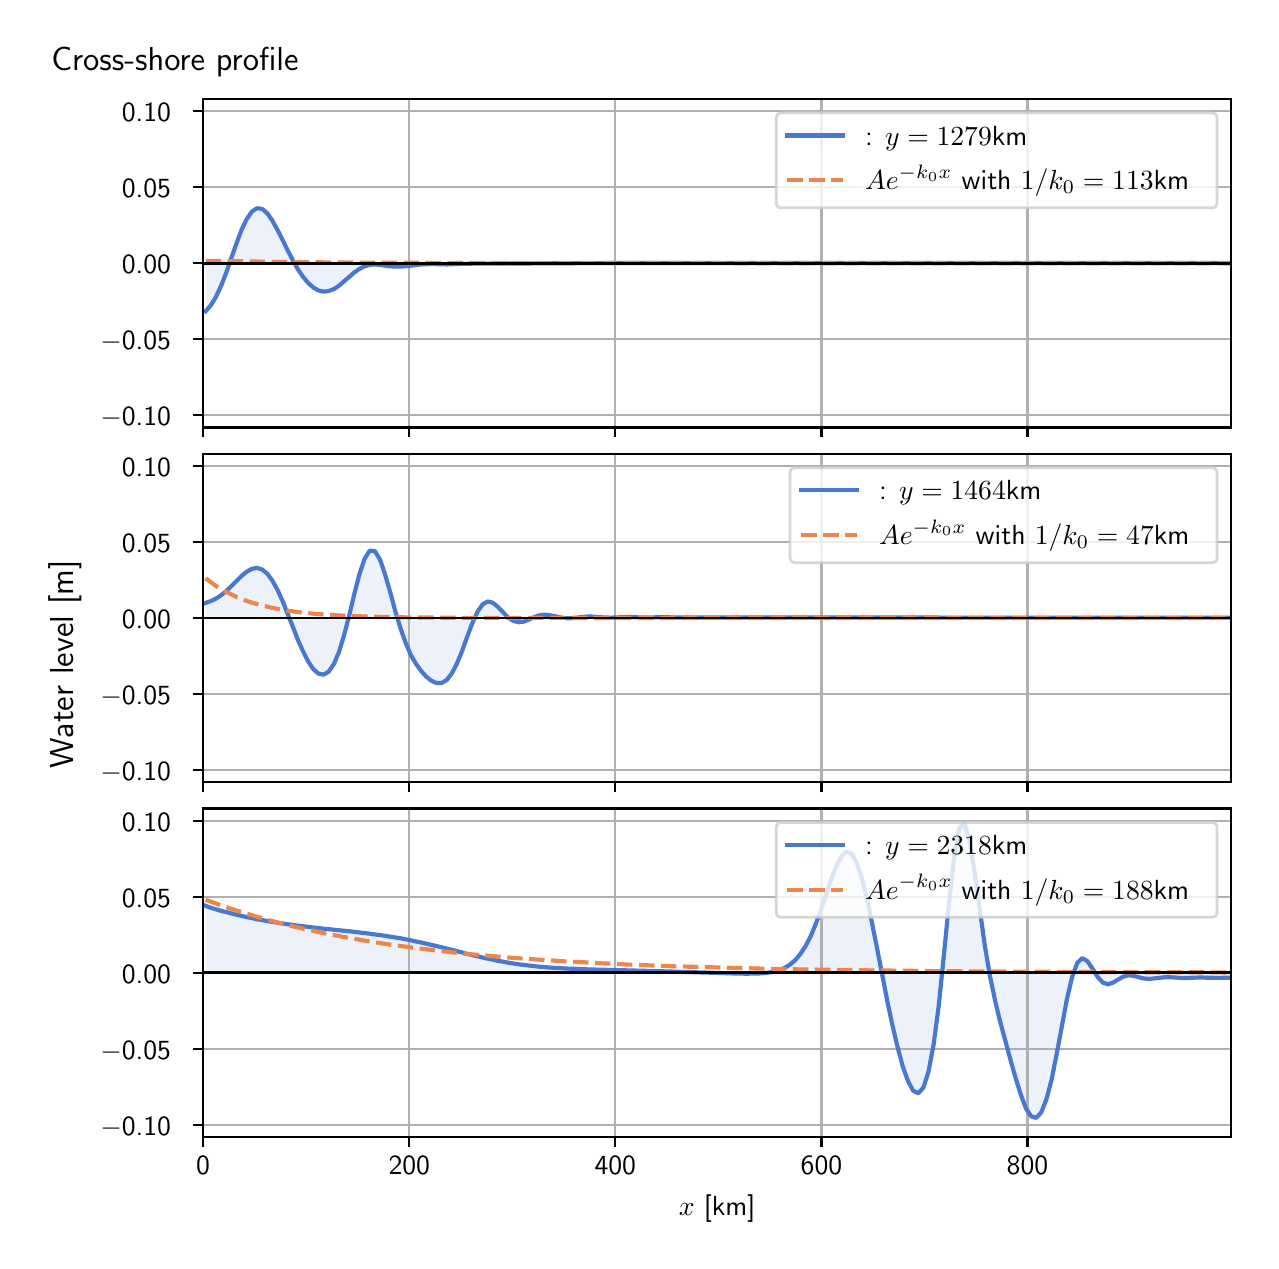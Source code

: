 \begingroup%
\makeatletter%
\begin{pgfpicture}%
\pgfpathrectangle{\pgfpointorigin}{\pgfqpoint{6.117in}{6.068in}}%
\pgfusepath{use as bounding box, clip}%
\begin{pgfscope}%
\pgfsetbuttcap%
\pgfsetmiterjoin%
\definecolor{currentfill}{rgb}{1.0,1.0,1.0}%
\pgfsetfillcolor{currentfill}%
\pgfsetlinewidth{0.0pt}%
\definecolor{currentstroke}{rgb}{1.0,1.0,1.0}%
\pgfsetstrokecolor{currentstroke}%
\pgfsetdash{}{0pt}%
\pgfpathmoveto{\pgfqpoint{0.0in}{0.0in}}%
\pgfpathlineto{\pgfqpoint{6.117in}{0.0in}}%
\pgfpathlineto{\pgfqpoint{6.117in}{6.068in}}%
\pgfpathlineto{\pgfqpoint{0.0in}{6.068in}}%
\pgfpathlineto{\pgfqpoint{0.0in}{0.0in}}%
\pgfpathclose%
\pgfusepath{fill}%
\end{pgfscope}%
\begin{pgfscope}%
\pgfsetbuttcap%
\pgfsetmiterjoin%
\definecolor{currentfill}{rgb}{1.0,1.0,1.0}%
\pgfsetfillcolor{currentfill}%
\pgfsetlinewidth{0.0pt}%
\definecolor{currentstroke}{rgb}{0.0,0.0,0.0}%
\pgfsetstrokecolor{currentstroke}%
\pgfsetstrokeopacity{0.0}%
\pgfsetdash{}{0pt}%
\pgfpathmoveto{\pgfqpoint{0.877in}{4.069in}}%
\pgfpathlineto{\pgfqpoint{6.017in}{4.069in}}%
\pgfpathlineto{\pgfqpoint{6.017in}{5.711in}}%
\pgfpathlineto{\pgfqpoint{0.877in}{5.711in}}%
\pgfpathlineto{\pgfqpoint{0.877in}{4.069in}}%
\pgfpathclose%
\pgfusepath{fill}%
\end{pgfscope}%
\begin{pgfscope}%
\pgfpathrectangle{\pgfqpoint{0.877in}{4.069in}}{\pgfqpoint{5.139in}{1.642in}}%
\pgfusepath{clip}%
\pgfsetbuttcap%
\pgfsetroundjoin%
\definecolor{currentfill}{rgb}{0.282,0.471,0.816}%
\pgfsetfillcolor{currentfill}%
\pgfsetfillopacity{0.1}%
\pgfsetlinewidth{0.0pt}%
\definecolor{currentstroke}{rgb}{0.0,0.0,0.0}%
\pgfsetstrokecolor{currentstroke}%
\pgfsetdash{}{0pt}%
\pgfpathmoveto{\pgfqpoint{0.89in}{4.89in}}%
\pgfpathlineto{\pgfqpoint{0.89in}{4.65in}}%
\pgfpathlineto{\pgfqpoint{0.916in}{4.68in}}%
\pgfpathlineto{\pgfqpoint{0.941in}{4.721in}}%
\pgfpathlineto{\pgfqpoint{0.967in}{4.777in}}%
\pgfpathlineto{\pgfqpoint{0.993in}{4.843in}}%
\pgfpathlineto{\pgfqpoint{1.018in}{4.916in}}%
\pgfpathlineto{\pgfqpoint{1.044in}{4.989in}}%
\pgfpathlineto{\pgfqpoint{1.069in}{5.056in}}%
\pgfpathlineto{\pgfqpoint{1.095in}{5.111in}}%
\pgfpathlineto{\pgfqpoint{1.121in}{5.148in}}%
\pgfpathlineto{\pgfqpoint{1.146in}{5.165in}}%
\pgfpathlineto{\pgfqpoint{1.172in}{5.162in}}%
\pgfpathlineto{\pgfqpoint{1.198in}{5.14in}}%
\pgfpathlineto{\pgfqpoint{1.223in}{5.104in}}%
\pgfpathlineto{\pgfqpoint{1.249in}{5.057in}}%
\pgfpathlineto{\pgfqpoint{1.275in}{5.006in}}%
\pgfpathlineto{\pgfqpoint{1.3in}{4.954in}}%
\pgfpathlineto{\pgfqpoint{1.326in}{4.905in}}%
\pgfpathlineto{\pgfqpoint{1.351in}{4.86in}}%
\pgfpathlineto{\pgfqpoint{1.377in}{4.822in}}%
\pgfpathlineto{\pgfqpoint{1.403in}{4.791in}}%
\pgfpathlineto{\pgfqpoint{1.428in}{4.769in}}%
\pgfpathlineto{\pgfqpoint{1.454in}{4.754in}}%
\pgfpathlineto{\pgfqpoint{1.48in}{4.748in}}%
\pgfpathlineto{\pgfqpoint{1.505in}{4.751in}}%
\pgfpathlineto{\pgfqpoint{1.531in}{4.761in}}%
\pgfpathlineto{\pgfqpoint{1.557in}{4.778in}}%
\pgfpathlineto{\pgfqpoint{1.582in}{4.8in}}%
\pgfpathlineto{\pgfqpoint{1.608in}{4.822in}}%
\pgfpathlineto{\pgfqpoint{1.633in}{4.844in}}%
\pgfpathlineto{\pgfqpoint{1.659in}{4.862in}}%
\pgfpathlineto{\pgfqpoint{1.685in}{4.875in}}%
\pgfpathlineto{\pgfqpoint{1.71in}{4.882in}}%
\pgfpathlineto{\pgfqpoint{1.736in}{4.884in}}%
\pgfpathlineto{\pgfqpoint{1.762in}{4.882in}}%
\pgfpathlineto{\pgfqpoint{1.787in}{4.878in}}%
\pgfpathlineto{\pgfqpoint{1.813in}{4.875in}}%
\pgfpathlineto{\pgfqpoint{1.838in}{4.873in}}%
\pgfpathlineto{\pgfqpoint{1.864in}{4.873in}}%
\pgfpathlineto{\pgfqpoint{1.89in}{4.875in}}%
\pgfpathlineto{\pgfqpoint{1.915in}{4.878in}}%
\pgfpathlineto{\pgfqpoint{1.941in}{4.881in}}%
\pgfpathlineto{\pgfqpoint{1.967in}{4.884in}}%
\pgfpathlineto{\pgfqpoint{1.992in}{4.885in}}%
\pgfpathlineto{\pgfqpoint{2.018in}{4.886in}}%
\pgfpathlineto{\pgfqpoint{2.044in}{4.885in}}%
\pgfpathlineto{\pgfqpoint{2.069in}{4.885in}}%
\pgfpathlineto{\pgfqpoint{2.095in}{4.884in}}%
\pgfpathlineto{\pgfqpoint{2.12in}{4.885in}}%
\pgfpathlineto{\pgfqpoint{2.146in}{4.886in}}%
\pgfpathlineto{\pgfqpoint{2.172in}{4.887in}}%
\pgfpathlineto{\pgfqpoint{2.197in}{4.887in}}%
\pgfpathlineto{\pgfqpoint{2.223in}{4.888in}}%
\pgfpathlineto{\pgfqpoint{2.249in}{4.888in}}%
\pgfpathlineto{\pgfqpoint{2.274in}{4.888in}}%
\pgfpathlineto{\pgfqpoint{2.3in}{4.888in}}%
\pgfpathlineto{\pgfqpoint{2.325in}{4.888in}}%
\pgfpathlineto{\pgfqpoint{2.351in}{4.888in}}%
\pgfpathlineto{\pgfqpoint{2.377in}{4.889in}}%
\pgfpathlineto{\pgfqpoint{2.402in}{4.889in}}%
\pgfpathlineto{\pgfqpoint{2.428in}{4.889in}}%
\pgfpathlineto{\pgfqpoint{2.454in}{4.889in}}%
\pgfpathlineto{\pgfqpoint{2.479in}{4.889in}}%
\pgfpathlineto{\pgfqpoint{2.505in}{4.889in}}%
\pgfpathlineto{\pgfqpoint{2.531in}{4.889in}}%
\pgfpathlineto{\pgfqpoint{2.556in}{4.89in}}%
\pgfpathlineto{\pgfqpoint{2.582in}{4.89in}}%
\pgfpathlineto{\pgfqpoint{2.607in}{4.89in}}%
\pgfpathlineto{\pgfqpoint{2.633in}{4.89in}}%
\pgfpathlineto{\pgfqpoint{2.659in}{4.89in}}%
\pgfpathlineto{\pgfqpoint{2.684in}{4.89in}}%
\pgfpathlineto{\pgfqpoint{2.71in}{4.89in}}%
\pgfpathlineto{\pgfqpoint{2.736in}{4.89in}}%
\pgfpathlineto{\pgfqpoint{2.761in}{4.89in}}%
\pgfpathlineto{\pgfqpoint{2.787in}{4.89in}}%
\pgfpathlineto{\pgfqpoint{2.813in}{4.89in}}%
\pgfpathlineto{\pgfqpoint{2.838in}{4.89in}}%
\pgfpathlineto{\pgfqpoint{2.864in}{4.89in}}%
\pgfpathlineto{\pgfqpoint{2.889in}{4.891in}}%
\pgfpathlineto{\pgfqpoint{2.915in}{4.891in}}%
\pgfpathlineto{\pgfqpoint{2.941in}{4.891in}}%
\pgfpathlineto{\pgfqpoint{2.966in}{4.891in}}%
\pgfpathlineto{\pgfqpoint{2.992in}{4.891in}}%
\pgfpathlineto{\pgfqpoint{3.018in}{4.891in}}%
\pgfpathlineto{\pgfqpoint{3.043in}{4.891in}}%
\pgfpathlineto{\pgfqpoint{3.069in}{4.891in}}%
\pgfpathlineto{\pgfqpoint{3.094in}{4.891in}}%
\pgfpathlineto{\pgfqpoint{3.12in}{4.891in}}%
\pgfpathlineto{\pgfqpoint{3.146in}{4.891in}}%
\pgfpathlineto{\pgfqpoint{3.171in}{4.891in}}%
\pgfpathlineto{\pgfqpoint{3.197in}{4.891in}}%
\pgfpathlineto{\pgfqpoint{3.223in}{4.891in}}%
\pgfpathlineto{\pgfqpoint{3.248in}{4.891in}}%
\pgfpathlineto{\pgfqpoint{3.274in}{4.891in}}%
\pgfpathlineto{\pgfqpoint{3.3in}{4.891in}}%
\pgfpathlineto{\pgfqpoint{3.325in}{4.891in}}%
\pgfpathlineto{\pgfqpoint{3.351in}{4.891in}}%
\pgfpathlineto{\pgfqpoint{3.376in}{4.891in}}%
\pgfpathlineto{\pgfqpoint{3.402in}{4.891in}}%
\pgfpathlineto{\pgfqpoint{3.428in}{4.891in}}%
\pgfpathlineto{\pgfqpoint{3.453in}{4.891in}}%
\pgfpathlineto{\pgfqpoint{3.479in}{4.891in}}%
\pgfpathlineto{\pgfqpoint{3.505in}{4.891in}}%
\pgfpathlineto{\pgfqpoint{3.53in}{4.891in}}%
\pgfpathlineto{\pgfqpoint{3.556in}{4.891in}}%
\pgfpathlineto{\pgfqpoint{3.582in}{4.891in}}%
\pgfpathlineto{\pgfqpoint{3.607in}{4.891in}}%
\pgfpathlineto{\pgfqpoint{3.633in}{4.891in}}%
\pgfpathlineto{\pgfqpoint{3.658in}{4.891in}}%
\pgfpathlineto{\pgfqpoint{3.684in}{4.891in}}%
\pgfpathlineto{\pgfqpoint{3.71in}{4.891in}}%
\pgfpathlineto{\pgfqpoint{3.735in}{4.891in}}%
\pgfpathlineto{\pgfqpoint{3.761in}{4.891in}}%
\pgfpathlineto{\pgfqpoint{3.787in}{4.891in}}%
\pgfpathlineto{\pgfqpoint{3.812in}{4.891in}}%
\pgfpathlineto{\pgfqpoint{3.838in}{4.891in}}%
\pgfpathlineto{\pgfqpoint{3.863in}{4.891in}}%
\pgfpathlineto{\pgfqpoint{3.889in}{4.891in}}%
\pgfpathlineto{\pgfqpoint{3.915in}{4.891in}}%
\pgfpathlineto{\pgfqpoint{3.94in}{4.891in}}%
\pgfpathlineto{\pgfqpoint{3.966in}{4.891in}}%
\pgfpathlineto{\pgfqpoint{3.992in}{4.891in}}%
\pgfpathlineto{\pgfqpoint{4.017in}{4.891in}}%
\pgfpathlineto{\pgfqpoint{4.043in}{4.891in}}%
\pgfpathlineto{\pgfqpoint{4.069in}{4.891in}}%
\pgfpathlineto{\pgfqpoint{4.094in}{4.891in}}%
\pgfpathlineto{\pgfqpoint{4.12in}{4.891in}}%
\pgfpathlineto{\pgfqpoint{4.145in}{4.891in}}%
\pgfpathlineto{\pgfqpoint{4.171in}{4.891in}}%
\pgfpathlineto{\pgfqpoint{4.197in}{4.891in}}%
\pgfpathlineto{\pgfqpoint{4.222in}{4.891in}}%
\pgfpathlineto{\pgfqpoint{4.248in}{4.891in}}%
\pgfpathlineto{\pgfqpoint{4.274in}{4.891in}}%
\pgfpathlineto{\pgfqpoint{4.299in}{4.891in}}%
\pgfpathlineto{\pgfqpoint{4.325in}{4.891in}}%
\pgfpathlineto{\pgfqpoint{4.351in}{4.891in}}%
\pgfpathlineto{\pgfqpoint{4.376in}{4.891in}}%
\pgfpathlineto{\pgfqpoint{4.402in}{4.891in}}%
\pgfpathlineto{\pgfqpoint{4.427in}{4.891in}}%
\pgfpathlineto{\pgfqpoint{4.453in}{4.891in}}%
\pgfpathlineto{\pgfqpoint{4.479in}{4.891in}}%
\pgfpathlineto{\pgfqpoint{4.504in}{4.891in}}%
\pgfpathlineto{\pgfqpoint{4.53in}{4.891in}}%
\pgfpathlineto{\pgfqpoint{4.556in}{4.891in}}%
\pgfpathlineto{\pgfqpoint{4.581in}{4.891in}}%
\pgfpathlineto{\pgfqpoint{4.607in}{4.891in}}%
\pgfpathlineto{\pgfqpoint{4.632in}{4.891in}}%
\pgfpathlineto{\pgfqpoint{4.658in}{4.891in}}%
\pgfpathlineto{\pgfqpoint{4.684in}{4.891in}}%
\pgfpathlineto{\pgfqpoint{4.709in}{4.891in}}%
\pgfpathlineto{\pgfqpoint{4.735in}{4.891in}}%
\pgfpathlineto{\pgfqpoint{4.761in}{4.891in}}%
\pgfpathlineto{\pgfqpoint{4.786in}{4.891in}}%
\pgfpathlineto{\pgfqpoint{4.812in}{4.891in}}%
\pgfpathlineto{\pgfqpoint{4.838in}{4.891in}}%
\pgfpathlineto{\pgfqpoint{4.863in}{4.891in}}%
\pgfpathlineto{\pgfqpoint{4.889in}{4.891in}}%
\pgfpathlineto{\pgfqpoint{4.914in}{4.891in}}%
\pgfpathlineto{\pgfqpoint{4.94in}{4.891in}}%
\pgfpathlineto{\pgfqpoint{4.966in}{4.891in}}%
\pgfpathlineto{\pgfqpoint{4.991in}{4.891in}}%
\pgfpathlineto{\pgfqpoint{5.017in}{4.891in}}%
\pgfpathlineto{\pgfqpoint{5.043in}{4.891in}}%
\pgfpathlineto{\pgfqpoint{5.068in}{4.891in}}%
\pgfpathlineto{\pgfqpoint{5.094in}{4.891in}}%
\pgfpathlineto{\pgfqpoint{5.12in}{4.891in}}%
\pgfpathlineto{\pgfqpoint{5.145in}{4.891in}}%
\pgfpathlineto{\pgfqpoint{5.171in}{4.891in}}%
\pgfpathlineto{\pgfqpoint{5.196in}{4.891in}}%
\pgfpathlineto{\pgfqpoint{5.222in}{4.891in}}%
\pgfpathlineto{\pgfqpoint{5.248in}{4.891in}}%
\pgfpathlineto{\pgfqpoint{5.273in}{4.891in}}%
\pgfpathlineto{\pgfqpoint{5.299in}{4.891in}}%
\pgfpathlineto{\pgfqpoint{5.325in}{4.891in}}%
\pgfpathlineto{\pgfqpoint{5.35in}{4.891in}}%
\pgfpathlineto{\pgfqpoint{5.376in}{4.891in}}%
\pgfpathlineto{\pgfqpoint{5.401in}{4.891in}}%
\pgfpathlineto{\pgfqpoint{5.427in}{4.891in}}%
\pgfpathlineto{\pgfqpoint{5.453in}{4.891in}}%
\pgfpathlineto{\pgfqpoint{5.478in}{4.891in}}%
\pgfpathlineto{\pgfqpoint{5.504in}{4.891in}}%
\pgfpathlineto{\pgfqpoint{5.53in}{4.891in}}%
\pgfpathlineto{\pgfqpoint{5.555in}{4.891in}}%
\pgfpathlineto{\pgfqpoint{5.581in}{4.891in}}%
\pgfpathlineto{\pgfqpoint{5.607in}{4.891in}}%
\pgfpathlineto{\pgfqpoint{5.632in}{4.891in}}%
\pgfpathlineto{\pgfqpoint{5.658in}{4.891in}}%
\pgfpathlineto{\pgfqpoint{5.683in}{4.891in}}%
\pgfpathlineto{\pgfqpoint{5.709in}{4.891in}}%
\pgfpathlineto{\pgfqpoint{5.735in}{4.891in}}%
\pgfpathlineto{\pgfqpoint{5.76in}{4.891in}}%
\pgfpathlineto{\pgfqpoint{5.786in}{4.891in}}%
\pgfpathlineto{\pgfqpoint{5.812in}{4.891in}}%
\pgfpathlineto{\pgfqpoint{5.837in}{4.891in}}%
\pgfpathlineto{\pgfqpoint{5.863in}{4.891in}}%
\pgfpathlineto{\pgfqpoint{5.888in}{4.891in}}%
\pgfpathlineto{\pgfqpoint{5.914in}{4.891in}}%
\pgfpathlineto{\pgfqpoint{5.94in}{4.891in}}%
\pgfpathlineto{\pgfqpoint{5.965in}{4.891in}}%
\pgfpathlineto{\pgfqpoint{5.991in}{4.891in}}%
\pgfpathlineto{\pgfqpoint{6.017in}{4.891in}}%
\pgfpathlineto{\pgfqpoint{6.017in}{4.89in}}%
\pgfpathlineto{\pgfqpoint{6.017in}{4.89in}}%
\pgfpathlineto{\pgfqpoint{5.991in}{4.89in}}%
\pgfpathlineto{\pgfqpoint{5.965in}{4.89in}}%
\pgfpathlineto{\pgfqpoint{5.94in}{4.89in}}%
\pgfpathlineto{\pgfqpoint{5.914in}{4.89in}}%
\pgfpathlineto{\pgfqpoint{5.888in}{4.89in}}%
\pgfpathlineto{\pgfqpoint{5.863in}{4.89in}}%
\pgfpathlineto{\pgfqpoint{5.837in}{4.89in}}%
\pgfpathlineto{\pgfqpoint{5.812in}{4.89in}}%
\pgfpathlineto{\pgfqpoint{5.786in}{4.89in}}%
\pgfpathlineto{\pgfqpoint{5.76in}{4.89in}}%
\pgfpathlineto{\pgfqpoint{5.735in}{4.89in}}%
\pgfpathlineto{\pgfqpoint{5.709in}{4.89in}}%
\pgfpathlineto{\pgfqpoint{5.683in}{4.89in}}%
\pgfpathlineto{\pgfqpoint{5.658in}{4.89in}}%
\pgfpathlineto{\pgfqpoint{5.632in}{4.89in}}%
\pgfpathlineto{\pgfqpoint{5.607in}{4.89in}}%
\pgfpathlineto{\pgfqpoint{5.581in}{4.89in}}%
\pgfpathlineto{\pgfqpoint{5.555in}{4.89in}}%
\pgfpathlineto{\pgfqpoint{5.53in}{4.89in}}%
\pgfpathlineto{\pgfqpoint{5.504in}{4.89in}}%
\pgfpathlineto{\pgfqpoint{5.478in}{4.89in}}%
\pgfpathlineto{\pgfqpoint{5.453in}{4.89in}}%
\pgfpathlineto{\pgfqpoint{5.427in}{4.89in}}%
\pgfpathlineto{\pgfqpoint{5.401in}{4.89in}}%
\pgfpathlineto{\pgfqpoint{5.376in}{4.89in}}%
\pgfpathlineto{\pgfqpoint{5.35in}{4.89in}}%
\pgfpathlineto{\pgfqpoint{5.325in}{4.89in}}%
\pgfpathlineto{\pgfqpoint{5.299in}{4.89in}}%
\pgfpathlineto{\pgfqpoint{5.273in}{4.89in}}%
\pgfpathlineto{\pgfqpoint{5.248in}{4.89in}}%
\pgfpathlineto{\pgfqpoint{5.222in}{4.89in}}%
\pgfpathlineto{\pgfqpoint{5.196in}{4.89in}}%
\pgfpathlineto{\pgfqpoint{5.171in}{4.89in}}%
\pgfpathlineto{\pgfqpoint{5.145in}{4.89in}}%
\pgfpathlineto{\pgfqpoint{5.12in}{4.89in}}%
\pgfpathlineto{\pgfqpoint{5.094in}{4.89in}}%
\pgfpathlineto{\pgfqpoint{5.068in}{4.89in}}%
\pgfpathlineto{\pgfqpoint{5.043in}{4.89in}}%
\pgfpathlineto{\pgfqpoint{5.017in}{4.89in}}%
\pgfpathlineto{\pgfqpoint{4.991in}{4.89in}}%
\pgfpathlineto{\pgfqpoint{4.966in}{4.89in}}%
\pgfpathlineto{\pgfqpoint{4.94in}{4.89in}}%
\pgfpathlineto{\pgfqpoint{4.914in}{4.89in}}%
\pgfpathlineto{\pgfqpoint{4.889in}{4.89in}}%
\pgfpathlineto{\pgfqpoint{4.863in}{4.89in}}%
\pgfpathlineto{\pgfqpoint{4.838in}{4.89in}}%
\pgfpathlineto{\pgfqpoint{4.812in}{4.89in}}%
\pgfpathlineto{\pgfqpoint{4.786in}{4.89in}}%
\pgfpathlineto{\pgfqpoint{4.761in}{4.89in}}%
\pgfpathlineto{\pgfqpoint{4.735in}{4.89in}}%
\pgfpathlineto{\pgfqpoint{4.709in}{4.89in}}%
\pgfpathlineto{\pgfqpoint{4.684in}{4.89in}}%
\pgfpathlineto{\pgfqpoint{4.658in}{4.89in}}%
\pgfpathlineto{\pgfqpoint{4.632in}{4.89in}}%
\pgfpathlineto{\pgfqpoint{4.607in}{4.89in}}%
\pgfpathlineto{\pgfqpoint{4.581in}{4.89in}}%
\pgfpathlineto{\pgfqpoint{4.556in}{4.89in}}%
\pgfpathlineto{\pgfqpoint{4.53in}{4.89in}}%
\pgfpathlineto{\pgfqpoint{4.504in}{4.89in}}%
\pgfpathlineto{\pgfqpoint{4.479in}{4.89in}}%
\pgfpathlineto{\pgfqpoint{4.453in}{4.89in}}%
\pgfpathlineto{\pgfqpoint{4.427in}{4.89in}}%
\pgfpathlineto{\pgfqpoint{4.402in}{4.89in}}%
\pgfpathlineto{\pgfqpoint{4.376in}{4.89in}}%
\pgfpathlineto{\pgfqpoint{4.351in}{4.89in}}%
\pgfpathlineto{\pgfqpoint{4.325in}{4.89in}}%
\pgfpathlineto{\pgfqpoint{4.299in}{4.89in}}%
\pgfpathlineto{\pgfqpoint{4.274in}{4.89in}}%
\pgfpathlineto{\pgfqpoint{4.248in}{4.89in}}%
\pgfpathlineto{\pgfqpoint{4.222in}{4.89in}}%
\pgfpathlineto{\pgfqpoint{4.197in}{4.89in}}%
\pgfpathlineto{\pgfqpoint{4.171in}{4.89in}}%
\pgfpathlineto{\pgfqpoint{4.145in}{4.89in}}%
\pgfpathlineto{\pgfqpoint{4.12in}{4.89in}}%
\pgfpathlineto{\pgfqpoint{4.094in}{4.89in}}%
\pgfpathlineto{\pgfqpoint{4.069in}{4.89in}}%
\pgfpathlineto{\pgfqpoint{4.043in}{4.89in}}%
\pgfpathlineto{\pgfqpoint{4.017in}{4.89in}}%
\pgfpathlineto{\pgfqpoint{3.992in}{4.89in}}%
\pgfpathlineto{\pgfqpoint{3.966in}{4.89in}}%
\pgfpathlineto{\pgfqpoint{3.94in}{4.89in}}%
\pgfpathlineto{\pgfqpoint{3.915in}{4.89in}}%
\pgfpathlineto{\pgfqpoint{3.889in}{4.89in}}%
\pgfpathlineto{\pgfqpoint{3.863in}{4.89in}}%
\pgfpathlineto{\pgfqpoint{3.838in}{4.89in}}%
\pgfpathlineto{\pgfqpoint{3.812in}{4.89in}}%
\pgfpathlineto{\pgfqpoint{3.787in}{4.89in}}%
\pgfpathlineto{\pgfqpoint{3.761in}{4.89in}}%
\pgfpathlineto{\pgfqpoint{3.735in}{4.89in}}%
\pgfpathlineto{\pgfqpoint{3.71in}{4.89in}}%
\pgfpathlineto{\pgfqpoint{3.684in}{4.89in}}%
\pgfpathlineto{\pgfqpoint{3.658in}{4.89in}}%
\pgfpathlineto{\pgfqpoint{3.633in}{4.89in}}%
\pgfpathlineto{\pgfqpoint{3.607in}{4.89in}}%
\pgfpathlineto{\pgfqpoint{3.582in}{4.89in}}%
\pgfpathlineto{\pgfqpoint{3.556in}{4.89in}}%
\pgfpathlineto{\pgfqpoint{3.53in}{4.89in}}%
\pgfpathlineto{\pgfqpoint{3.505in}{4.89in}}%
\pgfpathlineto{\pgfqpoint{3.479in}{4.89in}}%
\pgfpathlineto{\pgfqpoint{3.453in}{4.89in}}%
\pgfpathlineto{\pgfqpoint{3.428in}{4.89in}}%
\pgfpathlineto{\pgfqpoint{3.402in}{4.89in}}%
\pgfpathlineto{\pgfqpoint{3.376in}{4.89in}}%
\pgfpathlineto{\pgfqpoint{3.351in}{4.89in}}%
\pgfpathlineto{\pgfqpoint{3.325in}{4.89in}}%
\pgfpathlineto{\pgfqpoint{3.3in}{4.89in}}%
\pgfpathlineto{\pgfqpoint{3.274in}{4.89in}}%
\pgfpathlineto{\pgfqpoint{3.248in}{4.89in}}%
\pgfpathlineto{\pgfqpoint{3.223in}{4.89in}}%
\pgfpathlineto{\pgfqpoint{3.197in}{4.89in}}%
\pgfpathlineto{\pgfqpoint{3.171in}{4.89in}}%
\pgfpathlineto{\pgfqpoint{3.146in}{4.89in}}%
\pgfpathlineto{\pgfqpoint{3.12in}{4.89in}}%
\pgfpathlineto{\pgfqpoint{3.094in}{4.89in}}%
\pgfpathlineto{\pgfqpoint{3.069in}{4.89in}}%
\pgfpathlineto{\pgfqpoint{3.043in}{4.89in}}%
\pgfpathlineto{\pgfqpoint{3.018in}{4.89in}}%
\pgfpathlineto{\pgfqpoint{2.992in}{4.89in}}%
\pgfpathlineto{\pgfqpoint{2.966in}{4.89in}}%
\pgfpathlineto{\pgfqpoint{2.941in}{4.89in}}%
\pgfpathlineto{\pgfqpoint{2.915in}{4.89in}}%
\pgfpathlineto{\pgfqpoint{2.889in}{4.89in}}%
\pgfpathlineto{\pgfqpoint{2.864in}{4.89in}}%
\pgfpathlineto{\pgfqpoint{2.838in}{4.89in}}%
\pgfpathlineto{\pgfqpoint{2.813in}{4.89in}}%
\pgfpathlineto{\pgfqpoint{2.787in}{4.89in}}%
\pgfpathlineto{\pgfqpoint{2.761in}{4.89in}}%
\pgfpathlineto{\pgfqpoint{2.736in}{4.89in}}%
\pgfpathlineto{\pgfqpoint{2.71in}{4.89in}}%
\pgfpathlineto{\pgfqpoint{2.684in}{4.89in}}%
\pgfpathlineto{\pgfqpoint{2.659in}{4.89in}}%
\pgfpathlineto{\pgfqpoint{2.633in}{4.89in}}%
\pgfpathlineto{\pgfqpoint{2.607in}{4.89in}}%
\pgfpathlineto{\pgfqpoint{2.582in}{4.89in}}%
\pgfpathlineto{\pgfqpoint{2.556in}{4.89in}}%
\pgfpathlineto{\pgfqpoint{2.531in}{4.89in}}%
\pgfpathlineto{\pgfqpoint{2.505in}{4.89in}}%
\pgfpathlineto{\pgfqpoint{2.479in}{4.89in}}%
\pgfpathlineto{\pgfqpoint{2.454in}{4.89in}}%
\pgfpathlineto{\pgfqpoint{2.428in}{4.89in}}%
\pgfpathlineto{\pgfqpoint{2.402in}{4.89in}}%
\pgfpathlineto{\pgfqpoint{2.377in}{4.89in}}%
\pgfpathlineto{\pgfqpoint{2.351in}{4.89in}}%
\pgfpathlineto{\pgfqpoint{2.325in}{4.89in}}%
\pgfpathlineto{\pgfqpoint{2.3in}{4.89in}}%
\pgfpathlineto{\pgfqpoint{2.274in}{4.89in}}%
\pgfpathlineto{\pgfqpoint{2.249in}{4.89in}}%
\pgfpathlineto{\pgfqpoint{2.223in}{4.89in}}%
\pgfpathlineto{\pgfqpoint{2.197in}{4.89in}}%
\pgfpathlineto{\pgfqpoint{2.172in}{4.89in}}%
\pgfpathlineto{\pgfqpoint{2.146in}{4.89in}}%
\pgfpathlineto{\pgfqpoint{2.12in}{4.89in}}%
\pgfpathlineto{\pgfqpoint{2.095in}{4.89in}}%
\pgfpathlineto{\pgfqpoint{2.069in}{4.89in}}%
\pgfpathlineto{\pgfqpoint{2.044in}{4.89in}}%
\pgfpathlineto{\pgfqpoint{2.018in}{4.89in}}%
\pgfpathlineto{\pgfqpoint{1.992in}{4.89in}}%
\pgfpathlineto{\pgfqpoint{1.967in}{4.89in}}%
\pgfpathlineto{\pgfqpoint{1.941in}{4.89in}}%
\pgfpathlineto{\pgfqpoint{1.915in}{4.89in}}%
\pgfpathlineto{\pgfqpoint{1.89in}{4.89in}}%
\pgfpathlineto{\pgfqpoint{1.864in}{4.89in}}%
\pgfpathlineto{\pgfqpoint{1.838in}{4.89in}}%
\pgfpathlineto{\pgfqpoint{1.813in}{4.89in}}%
\pgfpathlineto{\pgfqpoint{1.787in}{4.89in}}%
\pgfpathlineto{\pgfqpoint{1.762in}{4.89in}}%
\pgfpathlineto{\pgfqpoint{1.736in}{4.89in}}%
\pgfpathlineto{\pgfqpoint{1.71in}{4.89in}}%
\pgfpathlineto{\pgfqpoint{1.685in}{4.89in}}%
\pgfpathlineto{\pgfqpoint{1.659in}{4.89in}}%
\pgfpathlineto{\pgfqpoint{1.633in}{4.89in}}%
\pgfpathlineto{\pgfqpoint{1.608in}{4.89in}}%
\pgfpathlineto{\pgfqpoint{1.582in}{4.89in}}%
\pgfpathlineto{\pgfqpoint{1.557in}{4.89in}}%
\pgfpathlineto{\pgfqpoint{1.531in}{4.89in}}%
\pgfpathlineto{\pgfqpoint{1.505in}{4.89in}}%
\pgfpathlineto{\pgfqpoint{1.48in}{4.89in}}%
\pgfpathlineto{\pgfqpoint{1.454in}{4.89in}}%
\pgfpathlineto{\pgfqpoint{1.428in}{4.89in}}%
\pgfpathlineto{\pgfqpoint{1.403in}{4.89in}}%
\pgfpathlineto{\pgfqpoint{1.377in}{4.89in}}%
\pgfpathlineto{\pgfqpoint{1.351in}{4.89in}}%
\pgfpathlineto{\pgfqpoint{1.326in}{4.89in}}%
\pgfpathlineto{\pgfqpoint{1.3in}{4.89in}}%
\pgfpathlineto{\pgfqpoint{1.275in}{4.89in}}%
\pgfpathlineto{\pgfqpoint{1.249in}{4.89in}}%
\pgfpathlineto{\pgfqpoint{1.223in}{4.89in}}%
\pgfpathlineto{\pgfqpoint{1.198in}{4.89in}}%
\pgfpathlineto{\pgfqpoint{1.172in}{4.89in}}%
\pgfpathlineto{\pgfqpoint{1.146in}{4.89in}}%
\pgfpathlineto{\pgfqpoint{1.121in}{4.89in}}%
\pgfpathlineto{\pgfqpoint{1.095in}{4.89in}}%
\pgfpathlineto{\pgfqpoint{1.069in}{4.89in}}%
\pgfpathlineto{\pgfqpoint{1.044in}{4.89in}}%
\pgfpathlineto{\pgfqpoint{1.018in}{4.89in}}%
\pgfpathlineto{\pgfqpoint{0.993in}{4.89in}}%
\pgfpathlineto{\pgfqpoint{0.967in}{4.89in}}%
\pgfpathlineto{\pgfqpoint{0.941in}{4.89in}}%
\pgfpathlineto{\pgfqpoint{0.916in}{4.89in}}%
\pgfpathlineto{\pgfqpoint{0.89in}{4.89in}}%
\pgfpathlineto{\pgfqpoint{0.89in}{4.89in}}%
\pgfpathclose%
\pgfusepath{fill}%
\end{pgfscope}%
\begin{pgfscope}%
\pgfpathrectangle{\pgfqpoint{0.877in}{4.069in}}{\pgfqpoint{5.139in}{1.642in}}%
\pgfusepath{clip}%
\pgfsetrectcap%
\pgfsetroundjoin%
\pgfsetlinewidth{0.803pt}%
\definecolor{currentstroke}{rgb}{0.69,0.69,0.69}%
\pgfsetstrokecolor{currentstroke}%
\pgfsetdash{}{0pt}%
\pgfpathmoveto{\pgfqpoint{0.877in}{4.069in}}%
\pgfpathlineto{\pgfqpoint{0.877in}{5.711in}}%
\pgfusepath{stroke}%
\end{pgfscope}%
\begin{pgfscope}%
\pgfsetbuttcap%
\pgfsetroundjoin%
\definecolor{currentfill}{rgb}{0.0,0.0,0.0}%
\pgfsetfillcolor{currentfill}%
\pgfsetlinewidth{0.803pt}%
\definecolor{currentstroke}{rgb}{0.0,0.0,0.0}%
\pgfsetstrokecolor{currentstroke}%
\pgfsetdash{}{0pt}%
\pgfsys@defobject{currentmarker}{\pgfqpoint{0.0in}{-0.049in}}{\pgfqpoint{0.0in}{0.0in}}{%
\pgfpathmoveto{\pgfqpoint{0.0in}{0.0in}}%
\pgfpathlineto{\pgfqpoint{0.0in}{-0.049in}}%
\pgfusepath{stroke,fill}%
}%
\begin{pgfscope}%
\pgfsys@transformshift{0.877in}{4.069in}%
\pgfsys@useobject{currentmarker}{}%
\end{pgfscope}%
\end{pgfscope}%
\begin{pgfscope}%
\pgfpathrectangle{\pgfqpoint{0.877in}{4.069in}}{\pgfqpoint{5.139in}{1.642in}}%
\pgfusepath{clip}%
\pgfsetrectcap%
\pgfsetroundjoin%
\pgfsetlinewidth{0.803pt}%
\definecolor{currentstroke}{rgb}{0.69,0.69,0.69}%
\pgfsetstrokecolor{currentstroke}%
\pgfsetdash{}{0pt}%
\pgfpathmoveto{\pgfqpoint{1.908in}{4.069in}}%
\pgfpathlineto{\pgfqpoint{1.908in}{5.711in}}%
\pgfusepath{stroke}%
\end{pgfscope}%
\begin{pgfscope}%
\pgfsetbuttcap%
\pgfsetroundjoin%
\definecolor{currentfill}{rgb}{0.0,0.0,0.0}%
\pgfsetfillcolor{currentfill}%
\pgfsetlinewidth{0.803pt}%
\definecolor{currentstroke}{rgb}{0.0,0.0,0.0}%
\pgfsetstrokecolor{currentstroke}%
\pgfsetdash{}{0pt}%
\pgfsys@defobject{currentmarker}{\pgfqpoint{0.0in}{-0.049in}}{\pgfqpoint{0.0in}{0.0in}}{%
\pgfpathmoveto{\pgfqpoint{0.0in}{0.0in}}%
\pgfpathlineto{\pgfqpoint{0.0in}{-0.049in}}%
\pgfusepath{stroke,fill}%
}%
\begin{pgfscope}%
\pgfsys@transformshift{1.908in}{4.069in}%
\pgfsys@useobject{currentmarker}{}%
\end{pgfscope}%
\end{pgfscope}%
\begin{pgfscope}%
\pgfpathrectangle{\pgfqpoint{0.877in}{4.069in}}{\pgfqpoint{5.139in}{1.642in}}%
\pgfusepath{clip}%
\pgfsetrectcap%
\pgfsetroundjoin%
\pgfsetlinewidth{0.803pt}%
\definecolor{currentstroke}{rgb}{0.69,0.69,0.69}%
\pgfsetstrokecolor{currentstroke}%
\pgfsetdash{}{0pt}%
\pgfpathmoveto{\pgfqpoint{2.938in}{4.069in}}%
\pgfpathlineto{\pgfqpoint{2.938in}{5.711in}}%
\pgfusepath{stroke}%
\end{pgfscope}%
\begin{pgfscope}%
\pgfsetbuttcap%
\pgfsetroundjoin%
\definecolor{currentfill}{rgb}{0.0,0.0,0.0}%
\pgfsetfillcolor{currentfill}%
\pgfsetlinewidth{0.803pt}%
\definecolor{currentstroke}{rgb}{0.0,0.0,0.0}%
\pgfsetstrokecolor{currentstroke}%
\pgfsetdash{}{0pt}%
\pgfsys@defobject{currentmarker}{\pgfqpoint{0.0in}{-0.049in}}{\pgfqpoint{0.0in}{0.0in}}{%
\pgfpathmoveto{\pgfqpoint{0.0in}{0.0in}}%
\pgfpathlineto{\pgfqpoint{0.0in}{-0.049in}}%
\pgfusepath{stroke,fill}%
}%
\begin{pgfscope}%
\pgfsys@transformshift{2.938in}{4.069in}%
\pgfsys@useobject{currentmarker}{}%
\end{pgfscope}%
\end{pgfscope}%
\begin{pgfscope}%
\pgfpathrectangle{\pgfqpoint{0.877in}{4.069in}}{\pgfqpoint{5.139in}{1.642in}}%
\pgfusepath{clip}%
\pgfsetrectcap%
\pgfsetroundjoin%
\pgfsetlinewidth{0.803pt}%
\definecolor{currentstroke}{rgb}{0.69,0.69,0.69}%
\pgfsetstrokecolor{currentstroke}%
\pgfsetdash{}{0pt}%
\pgfpathmoveto{\pgfqpoint{3.969in}{4.069in}}%
\pgfpathlineto{\pgfqpoint{3.969in}{5.711in}}%
\pgfusepath{stroke}%
\end{pgfscope}%
\begin{pgfscope}%
\pgfsetbuttcap%
\pgfsetroundjoin%
\definecolor{currentfill}{rgb}{0.0,0.0,0.0}%
\pgfsetfillcolor{currentfill}%
\pgfsetlinewidth{0.803pt}%
\definecolor{currentstroke}{rgb}{0.0,0.0,0.0}%
\pgfsetstrokecolor{currentstroke}%
\pgfsetdash{}{0pt}%
\pgfsys@defobject{currentmarker}{\pgfqpoint{0.0in}{-0.049in}}{\pgfqpoint{0.0in}{0.0in}}{%
\pgfpathmoveto{\pgfqpoint{0.0in}{0.0in}}%
\pgfpathlineto{\pgfqpoint{0.0in}{-0.049in}}%
\pgfusepath{stroke,fill}%
}%
\begin{pgfscope}%
\pgfsys@transformshift{3.969in}{4.069in}%
\pgfsys@useobject{currentmarker}{}%
\end{pgfscope}%
\end{pgfscope}%
\begin{pgfscope}%
\pgfpathrectangle{\pgfqpoint{0.877in}{4.069in}}{\pgfqpoint{5.139in}{1.642in}}%
\pgfusepath{clip}%
\pgfsetrectcap%
\pgfsetroundjoin%
\pgfsetlinewidth{0.803pt}%
\definecolor{currentstroke}{rgb}{0.69,0.69,0.69}%
\pgfsetstrokecolor{currentstroke}%
\pgfsetdash{}{0pt}%
\pgfpathmoveto{\pgfqpoint{4.999in}{4.069in}}%
\pgfpathlineto{\pgfqpoint{4.999in}{5.711in}}%
\pgfusepath{stroke}%
\end{pgfscope}%
\begin{pgfscope}%
\pgfsetbuttcap%
\pgfsetroundjoin%
\definecolor{currentfill}{rgb}{0.0,0.0,0.0}%
\pgfsetfillcolor{currentfill}%
\pgfsetlinewidth{0.803pt}%
\definecolor{currentstroke}{rgb}{0.0,0.0,0.0}%
\pgfsetstrokecolor{currentstroke}%
\pgfsetdash{}{0pt}%
\pgfsys@defobject{currentmarker}{\pgfqpoint{0.0in}{-0.049in}}{\pgfqpoint{0.0in}{0.0in}}{%
\pgfpathmoveto{\pgfqpoint{0.0in}{0.0in}}%
\pgfpathlineto{\pgfqpoint{0.0in}{-0.049in}}%
\pgfusepath{stroke,fill}%
}%
\begin{pgfscope}%
\pgfsys@transformshift{4.999in}{4.069in}%
\pgfsys@useobject{currentmarker}{}%
\end{pgfscope}%
\end{pgfscope}%
\begin{pgfscope}%
\pgfpathrectangle{\pgfqpoint{0.877in}{4.069in}}{\pgfqpoint{5.139in}{1.642in}}%
\pgfusepath{clip}%
\pgfsetrectcap%
\pgfsetroundjoin%
\pgfsetlinewidth{0.803pt}%
\definecolor{currentstroke}{rgb}{0.69,0.69,0.69}%
\pgfsetstrokecolor{currentstroke}%
\pgfsetdash{}{0pt}%
\pgfpathmoveto{\pgfqpoint{0.877in}{4.13in}}%
\pgfpathlineto{\pgfqpoint{6.017in}{4.13in}}%
\pgfusepath{stroke}%
\end{pgfscope}%
\begin{pgfscope}%
\pgfsetbuttcap%
\pgfsetroundjoin%
\definecolor{currentfill}{rgb}{0.0,0.0,0.0}%
\pgfsetfillcolor{currentfill}%
\pgfsetlinewidth{0.803pt}%
\definecolor{currentstroke}{rgb}{0.0,0.0,0.0}%
\pgfsetstrokecolor{currentstroke}%
\pgfsetdash{}{0pt}%
\pgfsys@defobject{currentmarker}{\pgfqpoint{-0.049in}{0.0in}}{\pgfqpoint{-0.0in}{0.0in}}{%
\pgfpathmoveto{\pgfqpoint{-0.0in}{0.0in}}%
\pgfpathlineto{\pgfqpoint{-0.049in}{0.0in}}%
\pgfusepath{stroke,fill}%
}%
\begin{pgfscope}%
\pgfsys@transformshift{0.877in}{4.13in}%
\pgfsys@useobject{currentmarker}{}%
\end{pgfscope}%
\end{pgfscope}%
\begin{pgfscope}%
\definecolor{textcolor}{rgb}{0.0,0.0,0.0}%
\pgfsetstrokecolor{textcolor}%
\pgfsetfillcolor{textcolor}%
\pgftext[x=0.363in, y=4.077in, left, base]{\color{textcolor}\sffamily\fontsize{10.0}{12.0}\selectfont \ensuremath{-}0.10}%
\end{pgfscope}%
\begin{pgfscope}%
\pgfpathrectangle{\pgfqpoint{0.877in}{4.069in}}{\pgfqpoint{5.139in}{1.642in}}%
\pgfusepath{clip}%
\pgfsetrectcap%
\pgfsetroundjoin%
\pgfsetlinewidth{0.803pt}%
\definecolor{currentstroke}{rgb}{0.69,0.69,0.69}%
\pgfsetstrokecolor{currentstroke}%
\pgfsetdash{}{0pt}%
\pgfpathmoveto{\pgfqpoint{0.877in}{4.51in}}%
\pgfpathlineto{\pgfqpoint{6.017in}{4.51in}}%
\pgfusepath{stroke}%
\end{pgfscope}%
\begin{pgfscope}%
\pgfsetbuttcap%
\pgfsetroundjoin%
\definecolor{currentfill}{rgb}{0.0,0.0,0.0}%
\pgfsetfillcolor{currentfill}%
\pgfsetlinewidth{0.803pt}%
\definecolor{currentstroke}{rgb}{0.0,0.0,0.0}%
\pgfsetstrokecolor{currentstroke}%
\pgfsetdash{}{0pt}%
\pgfsys@defobject{currentmarker}{\pgfqpoint{-0.049in}{0.0in}}{\pgfqpoint{-0.0in}{0.0in}}{%
\pgfpathmoveto{\pgfqpoint{-0.0in}{0.0in}}%
\pgfpathlineto{\pgfqpoint{-0.049in}{0.0in}}%
\pgfusepath{stroke,fill}%
}%
\begin{pgfscope}%
\pgfsys@transformshift{0.877in}{4.51in}%
\pgfsys@useobject{currentmarker}{}%
\end{pgfscope}%
\end{pgfscope}%
\begin{pgfscope}%
\definecolor{textcolor}{rgb}{0.0,0.0,0.0}%
\pgfsetstrokecolor{textcolor}%
\pgfsetfillcolor{textcolor}%
\pgftext[x=0.363in, y=4.457in, left, base]{\color{textcolor}\sffamily\fontsize{10.0}{12.0}\selectfont \ensuremath{-}0.05}%
\end{pgfscope}%
\begin{pgfscope}%
\pgfpathrectangle{\pgfqpoint{0.877in}{4.069in}}{\pgfqpoint{5.139in}{1.642in}}%
\pgfusepath{clip}%
\pgfsetrectcap%
\pgfsetroundjoin%
\pgfsetlinewidth{0.803pt}%
\definecolor{currentstroke}{rgb}{0.69,0.69,0.69}%
\pgfsetstrokecolor{currentstroke}%
\pgfsetdash{}{0pt}%
\pgfpathmoveto{\pgfqpoint{0.877in}{4.89in}}%
\pgfpathlineto{\pgfqpoint{6.017in}{4.89in}}%
\pgfusepath{stroke}%
\end{pgfscope}%
\begin{pgfscope}%
\pgfsetbuttcap%
\pgfsetroundjoin%
\definecolor{currentfill}{rgb}{0.0,0.0,0.0}%
\pgfsetfillcolor{currentfill}%
\pgfsetlinewidth{0.803pt}%
\definecolor{currentstroke}{rgb}{0.0,0.0,0.0}%
\pgfsetstrokecolor{currentstroke}%
\pgfsetdash{}{0pt}%
\pgfsys@defobject{currentmarker}{\pgfqpoint{-0.049in}{0.0in}}{\pgfqpoint{-0.0in}{0.0in}}{%
\pgfpathmoveto{\pgfqpoint{-0.0in}{0.0in}}%
\pgfpathlineto{\pgfqpoint{-0.049in}{0.0in}}%
\pgfusepath{stroke,fill}%
}%
\begin{pgfscope}%
\pgfsys@transformshift{0.877in}{4.89in}%
\pgfsys@useobject{currentmarker}{}%
\end{pgfscope}%
\end{pgfscope}%
\begin{pgfscope}%
\definecolor{textcolor}{rgb}{0.0,0.0,0.0}%
\pgfsetstrokecolor{textcolor}%
\pgfsetfillcolor{textcolor}%
\pgftext[x=0.471in, y=4.838in, left, base]{\color{textcolor}\sffamily\fontsize{10.0}{12.0}\selectfont 0.00}%
\end{pgfscope}%
\begin{pgfscope}%
\pgfpathrectangle{\pgfqpoint{0.877in}{4.069in}}{\pgfqpoint{5.139in}{1.642in}}%
\pgfusepath{clip}%
\pgfsetrectcap%
\pgfsetroundjoin%
\pgfsetlinewidth{0.803pt}%
\definecolor{currentstroke}{rgb}{0.69,0.69,0.69}%
\pgfsetstrokecolor{currentstroke}%
\pgfsetdash{}{0pt}%
\pgfpathmoveto{\pgfqpoint{0.877in}{5.271in}}%
\pgfpathlineto{\pgfqpoint{6.017in}{5.271in}}%
\pgfusepath{stroke}%
\end{pgfscope}%
\begin{pgfscope}%
\pgfsetbuttcap%
\pgfsetroundjoin%
\definecolor{currentfill}{rgb}{0.0,0.0,0.0}%
\pgfsetfillcolor{currentfill}%
\pgfsetlinewidth{0.803pt}%
\definecolor{currentstroke}{rgb}{0.0,0.0,0.0}%
\pgfsetstrokecolor{currentstroke}%
\pgfsetdash{}{0pt}%
\pgfsys@defobject{currentmarker}{\pgfqpoint{-0.049in}{0.0in}}{\pgfqpoint{-0.0in}{0.0in}}{%
\pgfpathmoveto{\pgfqpoint{-0.0in}{0.0in}}%
\pgfpathlineto{\pgfqpoint{-0.049in}{0.0in}}%
\pgfusepath{stroke,fill}%
}%
\begin{pgfscope}%
\pgfsys@transformshift{0.877in}{5.271in}%
\pgfsys@useobject{currentmarker}{}%
\end{pgfscope}%
\end{pgfscope}%
\begin{pgfscope}%
\definecolor{textcolor}{rgb}{0.0,0.0,0.0}%
\pgfsetstrokecolor{textcolor}%
\pgfsetfillcolor{textcolor}%
\pgftext[x=0.471in, y=5.218in, left, base]{\color{textcolor}\sffamily\fontsize{10.0}{12.0}\selectfont 0.05}%
\end{pgfscope}%
\begin{pgfscope}%
\pgfpathrectangle{\pgfqpoint{0.877in}{4.069in}}{\pgfqpoint{5.139in}{1.642in}}%
\pgfusepath{clip}%
\pgfsetrectcap%
\pgfsetroundjoin%
\pgfsetlinewidth{0.803pt}%
\definecolor{currentstroke}{rgb}{0.69,0.69,0.69}%
\pgfsetstrokecolor{currentstroke}%
\pgfsetdash{}{0pt}%
\pgfpathmoveto{\pgfqpoint{0.877in}{5.651in}}%
\pgfpathlineto{\pgfqpoint{6.017in}{5.651in}}%
\pgfusepath{stroke}%
\end{pgfscope}%
\begin{pgfscope}%
\pgfsetbuttcap%
\pgfsetroundjoin%
\definecolor{currentfill}{rgb}{0.0,0.0,0.0}%
\pgfsetfillcolor{currentfill}%
\pgfsetlinewidth{0.803pt}%
\definecolor{currentstroke}{rgb}{0.0,0.0,0.0}%
\pgfsetstrokecolor{currentstroke}%
\pgfsetdash{}{0pt}%
\pgfsys@defobject{currentmarker}{\pgfqpoint{-0.049in}{0.0in}}{\pgfqpoint{-0.0in}{0.0in}}{%
\pgfpathmoveto{\pgfqpoint{-0.0in}{0.0in}}%
\pgfpathlineto{\pgfqpoint{-0.049in}{0.0in}}%
\pgfusepath{stroke,fill}%
}%
\begin{pgfscope}%
\pgfsys@transformshift{0.877in}{5.651in}%
\pgfsys@useobject{currentmarker}{}%
\end{pgfscope}%
\end{pgfscope}%
\begin{pgfscope}%
\definecolor{textcolor}{rgb}{0.0,0.0,0.0}%
\pgfsetstrokecolor{textcolor}%
\pgfsetfillcolor{textcolor}%
\pgftext[x=0.471in, y=5.598in, left, base]{\color{textcolor}\sffamily\fontsize{10.0}{12.0}\selectfont 0.10}%
\end{pgfscope}%
\begin{pgfscope}%
\pgfpathrectangle{\pgfqpoint{0.877in}{4.069in}}{\pgfqpoint{5.139in}{1.642in}}%
\pgfusepath{clip}%
\pgfsetrectcap%
\pgfsetroundjoin%
\pgfsetlinewidth{1.506pt}%
\definecolor{currentstroke}{rgb}{0.282,0.471,0.816}%
\pgfsetstrokecolor{currentstroke}%
\pgfsetdash{}{0pt}%
\pgfpathmoveto{\pgfqpoint{0.89in}{4.65in}}%
\pgfpathlineto{\pgfqpoint{0.916in}{4.68in}}%
\pgfpathlineto{\pgfqpoint{0.941in}{4.721in}}%
\pgfpathlineto{\pgfqpoint{0.967in}{4.777in}}%
\pgfpathlineto{\pgfqpoint{0.993in}{4.843in}}%
\pgfpathlineto{\pgfqpoint{1.018in}{4.916in}}%
\pgfpathlineto{\pgfqpoint{1.044in}{4.989in}}%
\pgfpathlineto{\pgfqpoint{1.069in}{5.056in}}%
\pgfpathlineto{\pgfqpoint{1.095in}{5.111in}}%
\pgfpathlineto{\pgfqpoint{1.121in}{5.148in}}%
\pgfpathlineto{\pgfqpoint{1.146in}{5.165in}}%
\pgfpathlineto{\pgfqpoint{1.172in}{5.162in}}%
\pgfpathlineto{\pgfqpoint{1.198in}{5.14in}}%
\pgfpathlineto{\pgfqpoint{1.223in}{5.104in}}%
\pgfpathlineto{\pgfqpoint{1.249in}{5.057in}}%
\pgfpathlineto{\pgfqpoint{1.275in}{5.006in}}%
\pgfpathlineto{\pgfqpoint{1.3in}{4.954in}}%
\pgfpathlineto{\pgfqpoint{1.326in}{4.905in}}%
\pgfpathlineto{\pgfqpoint{1.351in}{4.86in}}%
\pgfpathlineto{\pgfqpoint{1.377in}{4.822in}}%
\pgfpathlineto{\pgfqpoint{1.403in}{4.791in}}%
\pgfpathlineto{\pgfqpoint{1.428in}{4.769in}}%
\pgfpathlineto{\pgfqpoint{1.454in}{4.754in}}%
\pgfpathlineto{\pgfqpoint{1.48in}{4.748in}}%
\pgfpathlineto{\pgfqpoint{1.505in}{4.751in}}%
\pgfpathlineto{\pgfqpoint{1.531in}{4.761in}}%
\pgfpathlineto{\pgfqpoint{1.557in}{4.778in}}%
\pgfpathlineto{\pgfqpoint{1.582in}{4.8in}}%
\pgfpathlineto{\pgfqpoint{1.608in}{4.822in}}%
\pgfpathlineto{\pgfqpoint{1.633in}{4.844in}}%
\pgfpathlineto{\pgfqpoint{1.659in}{4.862in}}%
\pgfpathlineto{\pgfqpoint{1.685in}{4.875in}}%
\pgfpathlineto{\pgfqpoint{1.71in}{4.882in}}%
\pgfpathlineto{\pgfqpoint{1.736in}{4.884in}}%
\pgfpathlineto{\pgfqpoint{1.762in}{4.882in}}%
\pgfpathlineto{\pgfqpoint{1.787in}{4.878in}}%
\pgfpathlineto{\pgfqpoint{1.813in}{4.875in}}%
\pgfpathlineto{\pgfqpoint{1.838in}{4.873in}}%
\pgfpathlineto{\pgfqpoint{1.864in}{4.873in}}%
\pgfpathlineto{\pgfqpoint{1.89in}{4.875in}}%
\pgfpathlineto{\pgfqpoint{1.915in}{4.878in}}%
\pgfpathlineto{\pgfqpoint{1.941in}{4.881in}}%
\pgfpathlineto{\pgfqpoint{1.967in}{4.884in}}%
\pgfpathlineto{\pgfqpoint{1.992in}{4.885in}}%
\pgfpathlineto{\pgfqpoint{2.018in}{4.886in}}%
\pgfpathlineto{\pgfqpoint{2.069in}{4.885in}}%
\pgfpathlineto{\pgfqpoint{2.095in}{4.884in}}%
\pgfpathlineto{\pgfqpoint{2.12in}{4.885in}}%
\pgfpathlineto{\pgfqpoint{2.172in}{4.887in}}%
\pgfpathlineto{\pgfqpoint{2.197in}{4.887in}}%
\pgfpathlineto{\pgfqpoint{2.223in}{4.888in}}%
\pgfpathlineto{\pgfqpoint{2.3in}{4.888in}}%
\pgfpathlineto{\pgfqpoint{2.325in}{4.888in}}%
\pgfpathlineto{\pgfqpoint{2.377in}{4.889in}}%
\pgfpathlineto{\pgfqpoint{2.402in}{4.889in}}%
\pgfpathlineto{\pgfqpoint{2.428in}{4.889in}}%
\pgfpathlineto{\pgfqpoint{2.505in}{4.889in}}%
\pgfpathlineto{\pgfqpoint{2.582in}{4.89in}}%
\pgfpathlineto{\pgfqpoint{2.915in}{4.891in}}%
\pgfpathlineto{\pgfqpoint{3.658in}{4.891in}}%
\pgfpathlineto{\pgfqpoint{4.325in}{4.891in}}%
\pgfpathlineto{\pgfqpoint{6.017in}{4.891in}}%
\pgfpathlineto{\pgfqpoint{6.017in}{4.891in}}%
\pgfusepath{stroke}%
\end{pgfscope}%
\begin{pgfscope}%
\pgfpathrectangle{\pgfqpoint{0.877in}{4.069in}}{\pgfqpoint{5.139in}{1.642in}}%
\pgfusepath{clip}%
\pgfsetbuttcap%
\pgfsetroundjoin%
\pgfsetlinewidth{1.506pt}%
\definecolor{currentstroke}{rgb}{0.933,0.522,0.29}%
\pgfsetstrokecolor{currentstroke}%
\pgfsetdash{{5.55pt}{2.4pt}}{0.0pt}%
\pgfpathmoveto{\pgfqpoint{0.89in}{4.902in}}%
\pgfpathlineto{\pgfqpoint{0.967in}{4.901in}}%
\pgfpathlineto{\pgfqpoint{1.044in}{4.9in}}%
\pgfpathlineto{\pgfqpoint{1.121in}{4.899in}}%
\pgfpathlineto{\pgfqpoint{1.223in}{4.897in}}%
\pgfpathlineto{\pgfqpoint{1.326in}{4.896in}}%
\pgfpathlineto{\pgfqpoint{1.428in}{4.895in}}%
\pgfpathlineto{\pgfqpoint{1.557in}{4.894in}}%
\pgfpathlineto{\pgfqpoint{1.685in}{4.893in}}%
\pgfpathlineto{\pgfqpoint{1.838in}{4.893in}}%
\pgfpathlineto{\pgfqpoint{2.018in}{4.892in}}%
\pgfpathlineto{\pgfqpoint{2.223in}{4.892in}}%
\pgfpathlineto{\pgfqpoint{2.479in}{4.891in}}%
\pgfpathlineto{\pgfqpoint{2.787in}{4.891in}}%
\pgfpathlineto{\pgfqpoint{3.197in}{4.891in}}%
\pgfpathlineto{\pgfqpoint{3.812in}{4.89in}}%
\pgfpathlineto{\pgfqpoint{5.017in}{4.89in}}%
\pgfpathlineto{\pgfqpoint{6.017in}{4.89in}}%
\pgfpathlineto{\pgfqpoint{6.017in}{4.89in}}%
\pgfusepath{stroke}%
\end{pgfscope}%
\begin{pgfscope}%
\pgfpathrectangle{\pgfqpoint{0.877in}{4.069in}}{\pgfqpoint{5.139in}{1.642in}}%
\pgfusepath{clip}%
\pgfsetrectcap%
\pgfsetroundjoin%
\pgfsetlinewidth{1.004pt}%
\definecolor{currentstroke}{rgb}{0.0,0.0,0.0}%
\pgfsetstrokecolor{currentstroke}%
\pgfsetdash{}{0pt}%
\pgfpathmoveto{\pgfqpoint{0.877in}{4.89in}}%
\pgfpathlineto{\pgfqpoint{6.017in}{4.89in}}%
\pgfusepath{stroke}%
\end{pgfscope}%
\begin{pgfscope}%
\pgfpathrectangle{\pgfqpoint{0.877in}{4.069in}}{\pgfqpoint{5.139in}{1.642in}}%
\pgfusepath{clip}%
\pgfsetrectcap%
\pgfsetroundjoin%
\pgfsetlinewidth{1.004pt}%
\definecolor{currentstroke}{rgb}{0.0,0.0,0.0}%
\pgfsetstrokecolor{currentstroke}%
\pgfsetstrokeopacity{0.5}%
\pgfsetdash{}{0pt}%
\pgfpathmoveto{\pgfqpoint{0.877in}{4.069in}}%
\pgfpathlineto{\pgfqpoint{0.877in}{5.711in}}%
\pgfusepath{stroke}%
\end{pgfscope}%
\begin{pgfscope}%
\pgfsetrectcap%
\pgfsetmiterjoin%
\pgfsetlinewidth{0.803pt}%
\definecolor{currentstroke}{rgb}{0.0,0.0,0.0}%
\pgfsetstrokecolor{currentstroke}%
\pgfsetdash{}{0pt}%
\pgfpathmoveto{\pgfqpoint{0.877in}{4.069in}}%
\pgfpathlineto{\pgfqpoint{0.877in}{5.711in}}%
\pgfusepath{stroke}%
\end{pgfscope}%
\begin{pgfscope}%
\pgfsetrectcap%
\pgfsetmiterjoin%
\pgfsetlinewidth{0.803pt}%
\definecolor{currentstroke}{rgb}{0.0,0.0,0.0}%
\pgfsetstrokecolor{currentstroke}%
\pgfsetdash{}{0pt}%
\pgfpathmoveto{\pgfqpoint{6.017in}{4.069in}}%
\pgfpathlineto{\pgfqpoint{6.017in}{5.711in}}%
\pgfusepath{stroke}%
\end{pgfscope}%
\begin{pgfscope}%
\pgfsetrectcap%
\pgfsetmiterjoin%
\pgfsetlinewidth{0.803pt}%
\definecolor{currentstroke}{rgb}{0.0,0.0,0.0}%
\pgfsetstrokecolor{currentstroke}%
\pgfsetdash{}{0pt}%
\pgfpathmoveto{\pgfqpoint{0.877in}{4.069in}}%
\pgfpathlineto{\pgfqpoint{6.017in}{4.069in}}%
\pgfusepath{stroke}%
\end{pgfscope}%
\begin{pgfscope}%
\pgfsetrectcap%
\pgfsetmiterjoin%
\pgfsetlinewidth{0.803pt}%
\definecolor{currentstroke}{rgb}{0.0,0.0,0.0}%
\pgfsetstrokecolor{currentstroke}%
\pgfsetdash{}{0pt}%
\pgfpathmoveto{\pgfqpoint{0.877in}{5.711in}}%
\pgfpathlineto{\pgfqpoint{6.017in}{5.711in}}%
\pgfusepath{stroke}%
\end{pgfscope}%
\begin{pgfscope}%
\pgfsetbuttcap%
\pgfsetmiterjoin%
\definecolor{currentfill}{rgb}{1.0,1.0,1.0}%
\pgfsetfillcolor{currentfill}%
\pgfsetfillopacity{0.8}%
\pgfsetlinewidth{1.004pt}%
\definecolor{currentstroke}{rgb}{0.8,0.8,0.8}%
\pgfsetstrokecolor{currentstroke}%
\pgfsetstrokeopacity{0.8}%
\pgfsetdash{}{0pt}%
\pgfpathmoveto{\pgfqpoint{3.77in}{5.167in}}%
\pgfpathlineto{\pgfqpoint{5.919in}{5.167in}}%
\pgfpathquadraticcurveto{\pgfqpoint{5.947in}{5.167in}}{\pgfqpoint{5.947in}{5.195in}}%
\pgfpathlineto{\pgfqpoint{5.947in}{5.614in}}%
\pgfpathquadraticcurveto{\pgfqpoint{5.947in}{5.642in}}{\pgfqpoint{5.919in}{5.642in}}%
\pgfpathlineto{\pgfqpoint{3.77in}{5.642in}}%
\pgfpathquadraticcurveto{\pgfqpoint{3.743in}{5.642in}}{\pgfqpoint{3.743in}{5.614in}}%
\pgfpathlineto{\pgfqpoint{3.743in}{5.195in}}%
\pgfpathquadraticcurveto{\pgfqpoint{3.743in}{5.167in}}{\pgfqpoint{3.77in}{5.167in}}%
\pgfpathlineto{\pgfqpoint{3.77in}{5.167in}}%
\pgfpathclose%
\pgfusepath{stroke,fill}%
\end{pgfscope}%
\begin{pgfscope}%
\pgfsetrectcap%
\pgfsetroundjoin%
\pgfsetlinewidth{1.506pt}%
\definecolor{currentstroke}{rgb}{0.282,0.471,0.816}%
\pgfsetstrokecolor{currentstroke}%
\pgfsetdash{}{0pt}%
\pgfpathmoveto{\pgfqpoint{3.798in}{5.529in}}%
\pgfpathlineto{\pgfqpoint{3.937in}{5.529in}}%
\pgfpathlineto{\pgfqpoint{4.076in}{5.529in}}%
\pgfusepath{stroke}%
\end{pgfscope}%
\begin{pgfscope}%
\definecolor{textcolor}{rgb}{0.0,0.0,0.0}%
\pgfsetstrokecolor{textcolor}%
\pgfsetfillcolor{textcolor}%
\pgftext[x=4.187in,y=5.481in,left,base]{\color{textcolor}\sffamily\fontsize{10.0}{12.0}\selectfont : \(\displaystyle y = 1279\)km}%
\end{pgfscope}%
\begin{pgfscope}%
\pgfsetbuttcap%
\pgfsetroundjoin%
\pgfsetlinewidth{1.506pt}%
\definecolor{currentstroke}{rgb}{0.933,0.522,0.29}%
\pgfsetstrokecolor{currentstroke}%
\pgfsetdash{{5.55pt}{2.4pt}}{0.0pt}%
\pgfpathmoveto{\pgfqpoint{3.798in}{5.306in}}%
\pgfpathlineto{\pgfqpoint{3.937in}{5.306in}}%
\pgfpathlineto{\pgfqpoint{4.076in}{5.306in}}%
\pgfusepath{stroke}%
\end{pgfscope}%
\begin{pgfscope}%
\definecolor{textcolor}{rgb}{0.0,0.0,0.0}%
\pgfsetstrokecolor{textcolor}%
\pgfsetfillcolor{textcolor}%
\pgftext[x=4.187in,y=5.258in,left,base]{\color{textcolor}\sffamily\fontsize{10.0}{12.0}\selectfont \(\displaystyle A e^{-k_0 x}\) with \(\displaystyle 1/k_0 = 113\)km}%
\end{pgfscope}%
\begin{pgfscope}%
\pgfsetbuttcap%
\pgfsetmiterjoin%
\definecolor{currentfill}{rgb}{1.0,1.0,1.0}%
\pgfsetfillcolor{currentfill}%
\pgfsetlinewidth{0.0pt}%
\definecolor{currentstroke}{rgb}{0.0,0.0,0.0}%
\pgfsetstrokecolor{currentstroke}%
\pgfsetstrokeopacity{0.0}%
\pgfsetdash{}{0pt}%
\pgfpathmoveto{\pgfqpoint{0.877in}{2.295in}}%
\pgfpathlineto{\pgfqpoint{6.017in}{2.295in}}%
\pgfpathlineto{\pgfqpoint{6.017in}{3.937in}}%
\pgfpathlineto{\pgfqpoint{0.877in}{3.937in}}%
\pgfpathlineto{\pgfqpoint{0.877in}{2.295in}}%
\pgfpathclose%
\pgfusepath{fill}%
\end{pgfscope}%
\begin{pgfscope}%
\pgfpathrectangle{\pgfqpoint{0.877in}{2.295in}}{\pgfqpoint{5.139in}{1.642in}}%
\pgfusepath{clip}%
\pgfsetbuttcap%
\pgfsetroundjoin%
\definecolor{currentfill}{rgb}{0.282,0.471,0.816}%
\pgfsetfillcolor{currentfill}%
\pgfsetfillopacity{0.1}%
\pgfsetlinewidth{0.0pt}%
\definecolor{currentstroke}{rgb}{0.0,0.0,0.0}%
\pgfsetstrokecolor{currentstroke}%
\pgfsetdash{}{0pt}%
\pgfpathmoveto{\pgfqpoint{0.89in}{3.116in}}%
\pgfpathlineto{\pgfqpoint{0.89in}{3.192in}}%
\pgfpathlineto{\pgfqpoint{0.916in}{3.201in}}%
\pgfpathlineto{\pgfqpoint{0.941in}{3.213in}}%
\pgfpathlineto{\pgfqpoint{0.967in}{3.23in}}%
\pgfpathlineto{\pgfqpoint{0.993in}{3.251in}}%
\pgfpathlineto{\pgfqpoint{1.018in}{3.275in}}%
\pgfpathlineto{\pgfqpoint{1.044in}{3.301in}}%
\pgfpathlineto{\pgfqpoint{1.069in}{3.326in}}%
\pgfpathlineto{\pgfqpoint{1.095in}{3.348in}}%
\pgfpathlineto{\pgfqpoint{1.121in}{3.362in}}%
\pgfpathlineto{\pgfqpoint{1.146in}{3.367in}}%
\pgfpathlineto{\pgfqpoint{1.172in}{3.359in}}%
\pgfpathlineto{\pgfqpoint{1.198in}{3.338in}}%
\pgfpathlineto{\pgfqpoint{1.223in}{3.304in}}%
\pgfpathlineto{\pgfqpoint{1.249in}{3.257in}}%
\pgfpathlineto{\pgfqpoint{1.275in}{3.2in}}%
\pgfpathlineto{\pgfqpoint{1.3in}{3.137in}}%
\pgfpathlineto{\pgfqpoint{1.326in}{3.072in}}%
\pgfpathlineto{\pgfqpoint{1.351in}{3.007in}}%
\pgfpathlineto{\pgfqpoint{1.377in}{2.949in}}%
\pgfpathlineto{\pgfqpoint{1.403in}{2.898in}}%
\pgfpathlineto{\pgfqpoint{1.428in}{2.861in}}%
\pgfpathlineto{\pgfqpoint{1.454in}{2.838in}}%
\pgfpathlineto{\pgfqpoint{1.48in}{2.833in}}%
\pgfpathlineto{\pgfqpoint{1.505in}{2.848in}}%
\pgfpathlineto{\pgfqpoint{1.531in}{2.886in}}%
\pgfpathlineto{\pgfqpoint{1.557in}{2.948in}}%
\pgfpathlineto{\pgfqpoint{1.582in}{3.03in}}%
\pgfpathlineto{\pgfqpoint{1.608in}{3.13in}}%
\pgfpathlineto{\pgfqpoint{1.633in}{3.236in}}%
\pgfpathlineto{\pgfqpoint{1.659in}{3.336in}}%
\pgfpathlineto{\pgfqpoint{1.685in}{3.413in}}%
\pgfpathlineto{\pgfqpoint{1.71in}{3.453in}}%
\pgfpathlineto{\pgfqpoint{1.736in}{3.451in}}%
\pgfpathlineto{\pgfqpoint{1.762in}{3.408in}}%
\pgfpathlineto{\pgfqpoint{1.787in}{3.334in}}%
\pgfpathlineto{\pgfqpoint{1.813in}{3.244in}}%
\pgfpathlineto{\pgfqpoint{1.838in}{3.151in}}%
\pgfpathlineto{\pgfqpoint{1.864in}{3.065in}}%
\pgfpathlineto{\pgfqpoint{1.89in}{2.992in}}%
\pgfpathlineto{\pgfqpoint{1.915in}{2.933in}}%
\pgfpathlineto{\pgfqpoint{1.941in}{2.888in}}%
\pgfpathlineto{\pgfqpoint{1.967in}{2.852in}}%
\pgfpathlineto{\pgfqpoint{1.992in}{2.824in}}%
\pgfpathlineto{\pgfqpoint{2.018in}{2.803in}}%
\pgfpathlineto{\pgfqpoint{2.044in}{2.791in}}%
\pgfpathlineto{\pgfqpoint{2.069in}{2.791in}}%
\pgfpathlineto{\pgfqpoint{2.095in}{2.806in}}%
\pgfpathlineto{\pgfqpoint{2.12in}{2.838in}}%
\pgfpathlineto{\pgfqpoint{2.146in}{2.888in}}%
\pgfpathlineto{\pgfqpoint{2.172in}{2.951in}}%
\pgfpathlineto{\pgfqpoint{2.197in}{3.021in}}%
\pgfpathlineto{\pgfqpoint{2.223in}{3.09in}}%
\pgfpathlineto{\pgfqpoint{2.249in}{3.147in}}%
\pgfpathlineto{\pgfqpoint{2.274in}{3.184in}}%
\pgfpathlineto{\pgfqpoint{2.3in}{3.199in}}%
\pgfpathlineto{\pgfqpoint{2.325in}{3.193in}}%
\pgfpathlineto{\pgfqpoint{2.351in}{3.172in}}%
\pgfpathlineto{\pgfqpoint{2.377in}{3.145in}}%
\pgfpathlineto{\pgfqpoint{2.402in}{3.119in}}%
\pgfpathlineto{\pgfqpoint{2.428in}{3.102in}}%
\pgfpathlineto{\pgfqpoint{2.454in}{3.095in}}%
\pgfpathlineto{\pgfqpoint{2.479in}{3.098in}}%
\pgfpathlineto{\pgfqpoint{2.505in}{3.108in}}%
\pgfpathlineto{\pgfqpoint{2.531in}{3.12in}}%
\pgfpathlineto{\pgfqpoint{2.556in}{3.129in}}%
\pgfpathlineto{\pgfqpoint{2.582in}{3.133in}}%
\pgfpathlineto{\pgfqpoint{2.607in}{3.131in}}%
\pgfpathlineto{\pgfqpoint{2.633in}{3.126in}}%
\pgfpathlineto{\pgfqpoint{2.659in}{3.12in}}%
\pgfpathlineto{\pgfqpoint{2.684in}{3.116in}}%
\pgfpathlineto{\pgfqpoint{2.71in}{3.115in}}%
\pgfpathlineto{\pgfqpoint{2.736in}{3.117in}}%
\pgfpathlineto{\pgfqpoint{2.761in}{3.12in}}%
\pgfpathlineto{\pgfqpoint{2.787in}{3.123in}}%
\pgfpathlineto{\pgfqpoint{2.813in}{3.124in}}%
\pgfpathlineto{\pgfqpoint{2.838in}{3.122in}}%
\pgfpathlineto{\pgfqpoint{2.864in}{3.12in}}%
\pgfpathlineto{\pgfqpoint{2.889in}{3.119in}}%
\pgfpathlineto{\pgfqpoint{2.915in}{3.118in}}%
\pgfpathlineto{\pgfqpoint{2.941in}{3.119in}}%
\pgfpathlineto{\pgfqpoint{2.966in}{3.12in}}%
\pgfpathlineto{\pgfqpoint{2.992in}{3.121in}}%
\pgfpathlineto{\pgfqpoint{3.018in}{3.121in}}%
\pgfpathlineto{\pgfqpoint{3.043in}{3.12in}}%
\pgfpathlineto{\pgfqpoint{3.069in}{3.119in}}%
\pgfpathlineto{\pgfqpoint{3.094in}{3.119in}}%
\pgfpathlineto{\pgfqpoint{3.12in}{3.119in}}%
\pgfpathlineto{\pgfqpoint{3.146in}{3.12in}}%
\pgfpathlineto{\pgfqpoint{3.171in}{3.12in}}%
\pgfpathlineto{\pgfqpoint{3.197in}{3.12in}}%
\pgfpathlineto{\pgfqpoint{3.223in}{3.12in}}%
\pgfpathlineto{\pgfqpoint{3.248in}{3.119in}}%
\pgfpathlineto{\pgfqpoint{3.274in}{3.119in}}%
\pgfpathlineto{\pgfqpoint{3.3in}{3.119in}}%
\pgfpathlineto{\pgfqpoint{3.325in}{3.119in}}%
\pgfpathlineto{\pgfqpoint{3.351in}{3.119in}}%
\pgfpathlineto{\pgfqpoint{3.376in}{3.119in}}%
\pgfpathlineto{\pgfqpoint{3.402in}{3.119in}}%
\pgfpathlineto{\pgfqpoint{3.428in}{3.119in}}%
\pgfpathlineto{\pgfqpoint{3.453in}{3.119in}}%
\pgfpathlineto{\pgfqpoint{3.479in}{3.119in}}%
\pgfpathlineto{\pgfqpoint{3.505in}{3.119in}}%
\pgfpathlineto{\pgfqpoint{3.53in}{3.119in}}%
\pgfpathlineto{\pgfqpoint{3.556in}{3.119in}}%
\pgfpathlineto{\pgfqpoint{3.582in}{3.119in}}%
\pgfpathlineto{\pgfqpoint{3.607in}{3.119in}}%
\pgfpathlineto{\pgfqpoint{3.633in}{3.119in}}%
\pgfpathlineto{\pgfqpoint{3.658in}{3.119in}}%
\pgfpathlineto{\pgfqpoint{3.684in}{3.119in}}%
\pgfpathlineto{\pgfqpoint{3.71in}{3.119in}}%
\pgfpathlineto{\pgfqpoint{3.735in}{3.119in}}%
\pgfpathlineto{\pgfqpoint{3.761in}{3.119in}}%
\pgfpathlineto{\pgfqpoint{3.787in}{3.119in}}%
\pgfpathlineto{\pgfqpoint{3.812in}{3.119in}}%
\pgfpathlineto{\pgfqpoint{3.838in}{3.119in}}%
\pgfpathlineto{\pgfqpoint{3.863in}{3.119in}}%
\pgfpathlineto{\pgfqpoint{3.889in}{3.119in}}%
\pgfpathlineto{\pgfqpoint{3.915in}{3.119in}}%
\pgfpathlineto{\pgfqpoint{3.94in}{3.119in}}%
\pgfpathlineto{\pgfqpoint{3.966in}{3.119in}}%
\pgfpathlineto{\pgfqpoint{3.992in}{3.119in}}%
\pgfpathlineto{\pgfqpoint{4.017in}{3.119in}}%
\pgfpathlineto{\pgfqpoint{4.043in}{3.119in}}%
\pgfpathlineto{\pgfqpoint{4.069in}{3.119in}}%
\pgfpathlineto{\pgfqpoint{4.094in}{3.119in}}%
\pgfpathlineto{\pgfqpoint{4.12in}{3.119in}}%
\pgfpathlineto{\pgfqpoint{4.145in}{3.119in}}%
\pgfpathlineto{\pgfqpoint{4.171in}{3.119in}}%
\pgfpathlineto{\pgfqpoint{4.197in}{3.118in}}%
\pgfpathlineto{\pgfqpoint{4.222in}{3.118in}}%
\pgfpathlineto{\pgfqpoint{4.248in}{3.118in}}%
\pgfpathlineto{\pgfqpoint{4.274in}{3.118in}}%
\pgfpathlineto{\pgfqpoint{4.299in}{3.118in}}%
\pgfpathlineto{\pgfqpoint{4.325in}{3.118in}}%
\pgfpathlineto{\pgfqpoint{4.351in}{3.118in}}%
\pgfpathlineto{\pgfqpoint{4.376in}{3.118in}}%
\pgfpathlineto{\pgfqpoint{4.402in}{3.118in}}%
\pgfpathlineto{\pgfqpoint{4.427in}{3.118in}}%
\pgfpathlineto{\pgfqpoint{4.453in}{3.118in}}%
\pgfpathlineto{\pgfqpoint{4.479in}{3.118in}}%
\pgfpathlineto{\pgfqpoint{4.504in}{3.118in}}%
\pgfpathlineto{\pgfqpoint{4.53in}{3.118in}}%
\pgfpathlineto{\pgfqpoint{4.556in}{3.118in}}%
\pgfpathlineto{\pgfqpoint{4.581in}{3.118in}}%
\pgfpathlineto{\pgfqpoint{4.607in}{3.118in}}%
\pgfpathlineto{\pgfqpoint{4.632in}{3.118in}}%
\pgfpathlineto{\pgfqpoint{4.658in}{3.118in}}%
\pgfpathlineto{\pgfqpoint{4.684in}{3.118in}}%
\pgfpathlineto{\pgfqpoint{4.709in}{3.118in}}%
\pgfpathlineto{\pgfqpoint{4.735in}{3.118in}}%
\pgfpathlineto{\pgfqpoint{4.761in}{3.118in}}%
\pgfpathlineto{\pgfqpoint{4.786in}{3.118in}}%
\pgfpathlineto{\pgfqpoint{4.812in}{3.118in}}%
\pgfpathlineto{\pgfqpoint{4.838in}{3.118in}}%
\pgfpathlineto{\pgfqpoint{4.863in}{3.118in}}%
\pgfpathlineto{\pgfqpoint{4.889in}{3.118in}}%
\pgfpathlineto{\pgfqpoint{4.914in}{3.118in}}%
\pgfpathlineto{\pgfqpoint{4.94in}{3.118in}}%
\pgfpathlineto{\pgfqpoint{4.966in}{3.118in}}%
\pgfpathlineto{\pgfqpoint{4.991in}{3.118in}}%
\pgfpathlineto{\pgfqpoint{5.017in}{3.118in}}%
\pgfpathlineto{\pgfqpoint{5.043in}{3.118in}}%
\pgfpathlineto{\pgfqpoint{5.068in}{3.118in}}%
\pgfpathlineto{\pgfqpoint{5.094in}{3.118in}}%
\pgfpathlineto{\pgfqpoint{5.12in}{3.118in}}%
\pgfpathlineto{\pgfqpoint{5.145in}{3.118in}}%
\pgfpathlineto{\pgfqpoint{5.171in}{3.118in}}%
\pgfpathlineto{\pgfqpoint{5.196in}{3.118in}}%
\pgfpathlineto{\pgfqpoint{5.222in}{3.118in}}%
\pgfpathlineto{\pgfqpoint{5.248in}{3.118in}}%
\pgfpathlineto{\pgfqpoint{5.273in}{3.118in}}%
\pgfpathlineto{\pgfqpoint{5.299in}{3.118in}}%
\pgfpathlineto{\pgfqpoint{5.325in}{3.118in}}%
\pgfpathlineto{\pgfqpoint{5.35in}{3.118in}}%
\pgfpathlineto{\pgfqpoint{5.376in}{3.118in}}%
\pgfpathlineto{\pgfqpoint{5.401in}{3.118in}}%
\pgfpathlineto{\pgfqpoint{5.427in}{3.118in}}%
\pgfpathlineto{\pgfqpoint{5.453in}{3.118in}}%
\pgfpathlineto{\pgfqpoint{5.478in}{3.118in}}%
\pgfpathlineto{\pgfqpoint{5.504in}{3.118in}}%
\pgfpathlineto{\pgfqpoint{5.53in}{3.118in}}%
\pgfpathlineto{\pgfqpoint{5.555in}{3.118in}}%
\pgfpathlineto{\pgfqpoint{5.581in}{3.118in}}%
\pgfpathlineto{\pgfqpoint{5.607in}{3.118in}}%
\pgfpathlineto{\pgfqpoint{5.632in}{3.118in}}%
\pgfpathlineto{\pgfqpoint{5.658in}{3.118in}}%
\pgfpathlineto{\pgfqpoint{5.683in}{3.118in}}%
\pgfpathlineto{\pgfqpoint{5.709in}{3.118in}}%
\pgfpathlineto{\pgfqpoint{5.735in}{3.118in}}%
\pgfpathlineto{\pgfqpoint{5.76in}{3.118in}}%
\pgfpathlineto{\pgfqpoint{5.786in}{3.118in}}%
\pgfpathlineto{\pgfqpoint{5.812in}{3.118in}}%
\pgfpathlineto{\pgfqpoint{5.837in}{3.118in}}%
\pgfpathlineto{\pgfqpoint{5.863in}{3.118in}}%
\pgfpathlineto{\pgfqpoint{5.888in}{3.118in}}%
\pgfpathlineto{\pgfqpoint{5.914in}{3.118in}}%
\pgfpathlineto{\pgfqpoint{5.94in}{3.118in}}%
\pgfpathlineto{\pgfqpoint{5.965in}{3.118in}}%
\pgfpathlineto{\pgfqpoint{5.991in}{3.118in}}%
\pgfpathlineto{\pgfqpoint{6.017in}{3.118in}}%
\pgfpathlineto{\pgfqpoint{6.017in}{3.116in}}%
\pgfpathlineto{\pgfqpoint{6.017in}{3.116in}}%
\pgfpathlineto{\pgfqpoint{5.991in}{3.116in}}%
\pgfpathlineto{\pgfqpoint{5.965in}{3.116in}}%
\pgfpathlineto{\pgfqpoint{5.94in}{3.116in}}%
\pgfpathlineto{\pgfqpoint{5.914in}{3.116in}}%
\pgfpathlineto{\pgfqpoint{5.888in}{3.116in}}%
\pgfpathlineto{\pgfqpoint{5.863in}{3.116in}}%
\pgfpathlineto{\pgfqpoint{5.837in}{3.116in}}%
\pgfpathlineto{\pgfqpoint{5.812in}{3.116in}}%
\pgfpathlineto{\pgfqpoint{5.786in}{3.116in}}%
\pgfpathlineto{\pgfqpoint{5.76in}{3.116in}}%
\pgfpathlineto{\pgfqpoint{5.735in}{3.116in}}%
\pgfpathlineto{\pgfqpoint{5.709in}{3.116in}}%
\pgfpathlineto{\pgfqpoint{5.683in}{3.116in}}%
\pgfpathlineto{\pgfqpoint{5.658in}{3.116in}}%
\pgfpathlineto{\pgfqpoint{5.632in}{3.116in}}%
\pgfpathlineto{\pgfqpoint{5.607in}{3.116in}}%
\pgfpathlineto{\pgfqpoint{5.581in}{3.116in}}%
\pgfpathlineto{\pgfqpoint{5.555in}{3.116in}}%
\pgfpathlineto{\pgfqpoint{5.53in}{3.116in}}%
\pgfpathlineto{\pgfqpoint{5.504in}{3.116in}}%
\pgfpathlineto{\pgfqpoint{5.478in}{3.116in}}%
\pgfpathlineto{\pgfqpoint{5.453in}{3.116in}}%
\pgfpathlineto{\pgfqpoint{5.427in}{3.116in}}%
\pgfpathlineto{\pgfqpoint{5.401in}{3.116in}}%
\pgfpathlineto{\pgfqpoint{5.376in}{3.116in}}%
\pgfpathlineto{\pgfqpoint{5.35in}{3.116in}}%
\pgfpathlineto{\pgfqpoint{5.325in}{3.116in}}%
\pgfpathlineto{\pgfqpoint{5.299in}{3.116in}}%
\pgfpathlineto{\pgfqpoint{5.273in}{3.116in}}%
\pgfpathlineto{\pgfqpoint{5.248in}{3.116in}}%
\pgfpathlineto{\pgfqpoint{5.222in}{3.116in}}%
\pgfpathlineto{\pgfqpoint{5.196in}{3.116in}}%
\pgfpathlineto{\pgfqpoint{5.171in}{3.116in}}%
\pgfpathlineto{\pgfqpoint{5.145in}{3.116in}}%
\pgfpathlineto{\pgfqpoint{5.12in}{3.116in}}%
\pgfpathlineto{\pgfqpoint{5.094in}{3.116in}}%
\pgfpathlineto{\pgfqpoint{5.068in}{3.116in}}%
\pgfpathlineto{\pgfqpoint{5.043in}{3.116in}}%
\pgfpathlineto{\pgfqpoint{5.017in}{3.116in}}%
\pgfpathlineto{\pgfqpoint{4.991in}{3.116in}}%
\pgfpathlineto{\pgfqpoint{4.966in}{3.116in}}%
\pgfpathlineto{\pgfqpoint{4.94in}{3.116in}}%
\pgfpathlineto{\pgfqpoint{4.914in}{3.116in}}%
\pgfpathlineto{\pgfqpoint{4.889in}{3.116in}}%
\pgfpathlineto{\pgfqpoint{4.863in}{3.116in}}%
\pgfpathlineto{\pgfqpoint{4.838in}{3.116in}}%
\pgfpathlineto{\pgfqpoint{4.812in}{3.116in}}%
\pgfpathlineto{\pgfqpoint{4.786in}{3.116in}}%
\pgfpathlineto{\pgfqpoint{4.761in}{3.116in}}%
\pgfpathlineto{\pgfqpoint{4.735in}{3.116in}}%
\pgfpathlineto{\pgfqpoint{4.709in}{3.116in}}%
\pgfpathlineto{\pgfqpoint{4.684in}{3.116in}}%
\pgfpathlineto{\pgfqpoint{4.658in}{3.116in}}%
\pgfpathlineto{\pgfqpoint{4.632in}{3.116in}}%
\pgfpathlineto{\pgfqpoint{4.607in}{3.116in}}%
\pgfpathlineto{\pgfqpoint{4.581in}{3.116in}}%
\pgfpathlineto{\pgfqpoint{4.556in}{3.116in}}%
\pgfpathlineto{\pgfqpoint{4.53in}{3.116in}}%
\pgfpathlineto{\pgfqpoint{4.504in}{3.116in}}%
\pgfpathlineto{\pgfqpoint{4.479in}{3.116in}}%
\pgfpathlineto{\pgfqpoint{4.453in}{3.116in}}%
\pgfpathlineto{\pgfqpoint{4.427in}{3.116in}}%
\pgfpathlineto{\pgfqpoint{4.402in}{3.116in}}%
\pgfpathlineto{\pgfqpoint{4.376in}{3.116in}}%
\pgfpathlineto{\pgfqpoint{4.351in}{3.116in}}%
\pgfpathlineto{\pgfqpoint{4.325in}{3.116in}}%
\pgfpathlineto{\pgfqpoint{4.299in}{3.116in}}%
\pgfpathlineto{\pgfqpoint{4.274in}{3.116in}}%
\pgfpathlineto{\pgfqpoint{4.248in}{3.116in}}%
\pgfpathlineto{\pgfqpoint{4.222in}{3.116in}}%
\pgfpathlineto{\pgfqpoint{4.197in}{3.116in}}%
\pgfpathlineto{\pgfqpoint{4.171in}{3.116in}}%
\pgfpathlineto{\pgfqpoint{4.145in}{3.116in}}%
\pgfpathlineto{\pgfqpoint{4.12in}{3.116in}}%
\pgfpathlineto{\pgfqpoint{4.094in}{3.116in}}%
\pgfpathlineto{\pgfqpoint{4.069in}{3.116in}}%
\pgfpathlineto{\pgfqpoint{4.043in}{3.116in}}%
\pgfpathlineto{\pgfqpoint{4.017in}{3.116in}}%
\pgfpathlineto{\pgfqpoint{3.992in}{3.116in}}%
\pgfpathlineto{\pgfqpoint{3.966in}{3.116in}}%
\pgfpathlineto{\pgfqpoint{3.94in}{3.116in}}%
\pgfpathlineto{\pgfqpoint{3.915in}{3.116in}}%
\pgfpathlineto{\pgfqpoint{3.889in}{3.116in}}%
\pgfpathlineto{\pgfqpoint{3.863in}{3.116in}}%
\pgfpathlineto{\pgfqpoint{3.838in}{3.116in}}%
\pgfpathlineto{\pgfqpoint{3.812in}{3.116in}}%
\pgfpathlineto{\pgfqpoint{3.787in}{3.116in}}%
\pgfpathlineto{\pgfqpoint{3.761in}{3.116in}}%
\pgfpathlineto{\pgfqpoint{3.735in}{3.116in}}%
\pgfpathlineto{\pgfqpoint{3.71in}{3.116in}}%
\pgfpathlineto{\pgfqpoint{3.684in}{3.116in}}%
\pgfpathlineto{\pgfqpoint{3.658in}{3.116in}}%
\pgfpathlineto{\pgfqpoint{3.633in}{3.116in}}%
\pgfpathlineto{\pgfqpoint{3.607in}{3.116in}}%
\pgfpathlineto{\pgfqpoint{3.582in}{3.116in}}%
\pgfpathlineto{\pgfqpoint{3.556in}{3.116in}}%
\pgfpathlineto{\pgfqpoint{3.53in}{3.116in}}%
\pgfpathlineto{\pgfqpoint{3.505in}{3.116in}}%
\pgfpathlineto{\pgfqpoint{3.479in}{3.116in}}%
\pgfpathlineto{\pgfqpoint{3.453in}{3.116in}}%
\pgfpathlineto{\pgfqpoint{3.428in}{3.116in}}%
\pgfpathlineto{\pgfqpoint{3.402in}{3.116in}}%
\pgfpathlineto{\pgfqpoint{3.376in}{3.116in}}%
\pgfpathlineto{\pgfqpoint{3.351in}{3.116in}}%
\pgfpathlineto{\pgfqpoint{3.325in}{3.116in}}%
\pgfpathlineto{\pgfqpoint{3.3in}{3.116in}}%
\pgfpathlineto{\pgfqpoint{3.274in}{3.116in}}%
\pgfpathlineto{\pgfqpoint{3.248in}{3.116in}}%
\pgfpathlineto{\pgfqpoint{3.223in}{3.116in}}%
\pgfpathlineto{\pgfqpoint{3.197in}{3.116in}}%
\pgfpathlineto{\pgfqpoint{3.171in}{3.116in}}%
\pgfpathlineto{\pgfqpoint{3.146in}{3.116in}}%
\pgfpathlineto{\pgfqpoint{3.12in}{3.116in}}%
\pgfpathlineto{\pgfqpoint{3.094in}{3.116in}}%
\pgfpathlineto{\pgfqpoint{3.069in}{3.116in}}%
\pgfpathlineto{\pgfqpoint{3.043in}{3.116in}}%
\pgfpathlineto{\pgfqpoint{3.018in}{3.116in}}%
\pgfpathlineto{\pgfqpoint{2.992in}{3.116in}}%
\pgfpathlineto{\pgfqpoint{2.966in}{3.116in}}%
\pgfpathlineto{\pgfqpoint{2.941in}{3.116in}}%
\pgfpathlineto{\pgfqpoint{2.915in}{3.116in}}%
\pgfpathlineto{\pgfqpoint{2.889in}{3.116in}}%
\pgfpathlineto{\pgfqpoint{2.864in}{3.116in}}%
\pgfpathlineto{\pgfqpoint{2.838in}{3.116in}}%
\pgfpathlineto{\pgfqpoint{2.813in}{3.116in}}%
\pgfpathlineto{\pgfqpoint{2.787in}{3.116in}}%
\pgfpathlineto{\pgfqpoint{2.761in}{3.116in}}%
\pgfpathlineto{\pgfqpoint{2.736in}{3.116in}}%
\pgfpathlineto{\pgfqpoint{2.71in}{3.116in}}%
\pgfpathlineto{\pgfqpoint{2.684in}{3.116in}}%
\pgfpathlineto{\pgfqpoint{2.659in}{3.116in}}%
\pgfpathlineto{\pgfqpoint{2.633in}{3.116in}}%
\pgfpathlineto{\pgfqpoint{2.607in}{3.116in}}%
\pgfpathlineto{\pgfqpoint{2.582in}{3.116in}}%
\pgfpathlineto{\pgfqpoint{2.556in}{3.116in}}%
\pgfpathlineto{\pgfqpoint{2.531in}{3.116in}}%
\pgfpathlineto{\pgfqpoint{2.505in}{3.116in}}%
\pgfpathlineto{\pgfqpoint{2.479in}{3.116in}}%
\pgfpathlineto{\pgfqpoint{2.454in}{3.116in}}%
\pgfpathlineto{\pgfqpoint{2.428in}{3.116in}}%
\pgfpathlineto{\pgfqpoint{2.402in}{3.116in}}%
\pgfpathlineto{\pgfqpoint{2.377in}{3.116in}}%
\pgfpathlineto{\pgfqpoint{2.351in}{3.116in}}%
\pgfpathlineto{\pgfqpoint{2.325in}{3.116in}}%
\pgfpathlineto{\pgfqpoint{2.3in}{3.116in}}%
\pgfpathlineto{\pgfqpoint{2.274in}{3.116in}}%
\pgfpathlineto{\pgfqpoint{2.249in}{3.116in}}%
\pgfpathlineto{\pgfqpoint{2.223in}{3.116in}}%
\pgfpathlineto{\pgfqpoint{2.197in}{3.116in}}%
\pgfpathlineto{\pgfqpoint{2.172in}{3.116in}}%
\pgfpathlineto{\pgfqpoint{2.146in}{3.116in}}%
\pgfpathlineto{\pgfqpoint{2.12in}{3.116in}}%
\pgfpathlineto{\pgfqpoint{2.095in}{3.116in}}%
\pgfpathlineto{\pgfqpoint{2.069in}{3.116in}}%
\pgfpathlineto{\pgfqpoint{2.044in}{3.116in}}%
\pgfpathlineto{\pgfqpoint{2.018in}{3.116in}}%
\pgfpathlineto{\pgfqpoint{1.992in}{3.116in}}%
\pgfpathlineto{\pgfqpoint{1.967in}{3.116in}}%
\pgfpathlineto{\pgfqpoint{1.941in}{3.116in}}%
\pgfpathlineto{\pgfqpoint{1.915in}{3.116in}}%
\pgfpathlineto{\pgfqpoint{1.89in}{3.116in}}%
\pgfpathlineto{\pgfqpoint{1.864in}{3.116in}}%
\pgfpathlineto{\pgfqpoint{1.838in}{3.116in}}%
\pgfpathlineto{\pgfqpoint{1.813in}{3.116in}}%
\pgfpathlineto{\pgfqpoint{1.787in}{3.116in}}%
\pgfpathlineto{\pgfqpoint{1.762in}{3.116in}}%
\pgfpathlineto{\pgfqpoint{1.736in}{3.116in}}%
\pgfpathlineto{\pgfqpoint{1.71in}{3.116in}}%
\pgfpathlineto{\pgfqpoint{1.685in}{3.116in}}%
\pgfpathlineto{\pgfqpoint{1.659in}{3.116in}}%
\pgfpathlineto{\pgfqpoint{1.633in}{3.116in}}%
\pgfpathlineto{\pgfqpoint{1.608in}{3.116in}}%
\pgfpathlineto{\pgfqpoint{1.582in}{3.116in}}%
\pgfpathlineto{\pgfqpoint{1.557in}{3.116in}}%
\pgfpathlineto{\pgfqpoint{1.531in}{3.116in}}%
\pgfpathlineto{\pgfqpoint{1.505in}{3.116in}}%
\pgfpathlineto{\pgfqpoint{1.48in}{3.116in}}%
\pgfpathlineto{\pgfqpoint{1.454in}{3.116in}}%
\pgfpathlineto{\pgfqpoint{1.428in}{3.116in}}%
\pgfpathlineto{\pgfqpoint{1.403in}{3.116in}}%
\pgfpathlineto{\pgfqpoint{1.377in}{3.116in}}%
\pgfpathlineto{\pgfqpoint{1.351in}{3.116in}}%
\pgfpathlineto{\pgfqpoint{1.326in}{3.116in}}%
\pgfpathlineto{\pgfqpoint{1.3in}{3.116in}}%
\pgfpathlineto{\pgfqpoint{1.275in}{3.116in}}%
\pgfpathlineto{\pgfqpoint{1.249in}{3.116in}}%
\pgfpathlineto{\pgfqpoint{1.223in}{3.116in}}%
\pgfpathlineto{\pgfqpoint{1.198in}{3.116in}}%
\pgfpathlineto{\pgfqpoint{1.172in}{3.116in}}%
\pgfpathlineto{\pgfqpoint{1.146in}{3.116in}}%
\pgfpathlineto{\pgfqpoint{1.121in}{3.116in}}%
\pgfpathlineto{\pgfqpoint{1.095in}{3.116in}}%
\pgfpathlineto{\pgfqpoint{1.069in}{3.116in}}%
\pgfpathlineto{\pgfqpoint{1.044in}{3.116in}}%
\pgfpathlineto{\pgfqpoint{1.018in}{3.116in}}%
\pgfpathlineto{\pgfqpoint{0.993in}{3.116in}}%
\pgfpathlineto{\pgfqpoint{0.967in}{3.116in}}%
\pgfpathlineto{\pgfqpoint{0.941in}{3.116in}}%
\pgfpathlineto{\pgfqpoint{0.916in}{3.116in}}%
\pgfpathlineto{\pgfqpoint{0.89in}{3.116in}}%
\pgfpathlineto{\pgfqpoint{0.89in}{3.116in}}%
\pgfpathclose%
\pgfusepath{fill}%
\end{pgfscope}%
\begin{pgfscope}%
\pgfpathrectangle{\pgfqpoint{0.877in}{2.295in}}{\pgfqpoint{5.139in}{1.642in}}%
\pgfusepath{clip}%
\pgfsetrectcap%
\pgfsetroundjoin%
\pgfsetlinewidth{0.803pt}%
\definecolor{currentstroke}{rgb}{0.69,0.69,0.69}%
\pgfsetstrokecolor{currentstroke}%
\pgfsetdash{}{0pt}%
\pgfpathmoveto{\pgfqpoint{0.877in}{2.295in}}%
\pgfpathlineto{\pgfqpoint{0.877in}{3.937in}}%
\pgfusepath{stroke}%
\end{pgfscope}%
\begin{pgfscope}%
\pgfsetbuttcap%
\pgfsetroundjoin%
\definecolor{currentfill}{rgb}{0.0,0.0,0.0}%
\pgfsetfillcolor{currentfill}%
\pgfsetlinewidth{0.803pt}%
\definecolor{currentstroke}{rgb}{0.0,0.0,0.0}%
\pgfsetstrokecolor{currentstroke}%
\pgfsetdash{}{0pt}%
\pgfsys@defobject{currentmarker}{\pgfqpoint{0.0in}{-0.049in}}{\pgfqpoint{0.0in}{0.0in}}{%
\pgfpathmoveto{\pgfqpoint{0.0in}{0.0in}}%
\pgfpathlineto{\pgfqpoint{0.0in}{-0.049in}}%
\pgfusepath{stroke,fill}%
}%
\begin{pgfscope}%
\pgfsys@transformshift{0.877in}{2.295in}%
\pgfsys@useobject{currentmarker}{}%
\end{pgfscope}%
\end{pgfscope}%
\begin{pgfscope}%
\pgfpathrectangle{\pgfqpoint{0.877in}{2.295in}}{\pgfqpoint{5.139in}{1.642in}}%
\pgfusepath{clip}%
\pgfsetrectcap%
\pgfsetroundjoin%
\pgfsetlinewidth{0.803pt}%
\definecolor{currentstroke}{rgb}{0.69,0.69,0.69}%
\pgfsetstrokecolor{currentstroke}%
\pgfsetdash{}{0pt}%
\pgfpathmoveto{\pgfqpoint{1.908in}{2.295in}}%
\pgfpathlineto{\pgfqpoint{1.908in}{3.937in}}%
\pgfusepath{stroke}%
\end{pgfscope}%
\begin{pgfscope}%
\pgfsetbuttcap%
\pgfsetroundjoin%
\definecolor{currentfill}{rgb}{0.0,0.0,0.0}%
\pgfsetfillcolor{currentfill}%
\pgfsetlinewidth{0.803pt}%
\definecolor{currentstroke}{rgb}{0.0,0.0,0.0}%
\pgfsetstrokecolor{currentstroke}%
\pgfsetdash{}{0pt}%
\pgfsys@defobject{currentmarker}{\pgfqpoint{0.0in}{-0.049in}}{\pgfqpoint{0.0in}{0.0in}}{%
\pgfpathmoveto{\pgfqpoint{0.0in}{0.0in}}%
\pgfpathlineto{\pgfqpoint{0.0in}{-0.049in}}%
\pgfusepath{stroke,fill}%
}%
\begin{pgfscope}%
\pgfsys@transformshift{1.908in}{2.295in}%
\pgfsys@useobject{currentmarker}{}%
\end{pgfscope}%
\end{pgfscope}%
\begin{pgfscope}%
\pgfpathrectangle{\pgfqpoint{0.877in}{2.295in}}{\pgfqpoint{5.139in}{1.642in}}%
\pgfusepath{clip}%
\pgfsetrectcap%
\pgfsetroundjoin%
\pgfsetlinewidth{0.803pt}%
\definecolor{currentstroke}{rgb}{0.69,0.69,0.69}%
\pgfsetstrokecolor{currentstroke}%
\pgfsetdash{}{0pt}%
\pgfpathmoveto{\pgfqpoint{2.938in}{2.295in}}%
\pgfpathlineto{\pgfqpoint{2.938in}{3.937in}}%
\pgfusepath{stroke}%
\end{pgfscope}%
\begin{pgfscope}%
\pgfsetbuttcap%
\pgfsetroundjoin%
\definecolor{currentfill}{rgb}{0.0,0.0,0.0}%
\pgfsetfillcolor{currentfill}%
\pgfsetlinewidth{0.803pt}%
\definecolor{currentstroke}{rgb}{0.0,0.0,0.0}%
\pgfsetstrokecolor{currentstroke}%
\pgfsetdash{}{0pt}%
\pgfsys@defobject{currentmarker}{\pgfqpoint{0.0in}{-0.049in}}{\pgfqpoint{0.0in}{0.0in}}{%
\pgfpathmoveto{\pgfqpoint{0.0in}{0.0in}}%
\pgfpathlineto{\pgfqpoint{0.0in}{-0.049in}}%
\pgfusepath{stroke,fill}%
}%
\begin{pgfscope}%
\pgfsys@transformshift{2.938in}{2.295in}%
\pgfsys@useobject{currentmarker}{}%
\end{pgfscope}%
\end{pgfscope}%
\begin{pgfscope}%
\pgfpathrectangle{\pgfqpoint{0.877in}{2.295in}}{\pgfqpoint{5.139in}{1.642in}}%
\pgfusepath{clip}%
\pgfsetrectcap%
\pgfsetroundjoin%
\pgfsetlinewidth{0.803pt}%
\definecolor{currentstroke}{rgb}{0.69,0.69,0.69}%
\pgfsetstrokecolor{currentstroke}%
\pgfsetdash{}{0pt}%
\pgfpathmoveto{\pgfqpoint{3.969in}{2.295in}}%
\pgfpathlineto{\pgfqpoint{3.969in}{3.937in}}%
\pgfusepath{stroke}%
\end{pgfscope}%
\begin{pgfscope}%
\pgfsetbuttcap%
\pgfsetroundjoin%
\definecolor{currentfill}{rgb}{0.0,0.0,0.0}%
\pgfsetfillcolor{currentfill}%
\pgfsetlinewidth{0.803pt}%
\definecolor{currentstroke}{rgb}{0.0,0.0,0.0}%
\pgfsetstrokecolor{currentstroke}%
\pgfsetdash{}{0pt}%
\pgfsys@defobject{currentmarker}{\pgfqpoint{0.0in}{-0.049in}}{\pgfqpoint{0.0in}{0.0in}}{%
\pgfpathmoveto{\pgfqpoint{0.0in}{0.0in}}%
\pgfpathlineto{\pgfqpoint{0.0in}{-0.049in}}%
\pgfusepath{stroke,fill}%
}%
\begin{pgfscope}%
\pgfsys@transformshift{3.969in}{2.295in}%
\pgfsys@useobject{currentmarker}{}%
\end{pgfscope}%
\end{pgfscope}%
\begin{pgfscope}%
\pgfpathrectangle{\pgfqpoint{0.877in}{2.295in}}{\pgfqpoint{5.139in}{1.642in}}%
\pgfusepath{clip}%
\pgfsetrectcap%
\pgfsetroundjoin%
\pgfsetlinewidth{0.803pt}%
\definecolor{currentstroke}{rgb}{0.69,0.69,0.69}%
\pgfsetstrokecolor{currentstroke}%
\pgfsetdash{}{0pt}%
\pgfpathmoveto{\pgfqpoint{4.999in}{2.295in}}%
\pgfpathlineto{\pgfqpoint{4.999in}{3.937in}}%
\pgfusepath{stroke}%
\end{pgfscope}%
\begin{pgfscope}%
\pgfsetbuttcap%
\pgfsetroundjoin%
\definecolor{currentfill}{rgb}{0.0,0.0,0.0}%
\pgfsetfillcolor{currentfill}%
\pgfsetlinewidth{0.803pt}%
\definecolor{currentstroke}{rgb}{0.0,0.0,0.0}%
\pgfsetstrokecolor{currentstroke}%
\pgfsetdash{}{0pt}%
\pgfsys@defobject{currentmarker}{\pgfqpoint{0.0in}{-0.049in}}{\pgfqpoint{0.0in}{0.0in}}{%
\pgfpathmoveto{\pgfqpoint{0.0in}{0.0in}}%
\pgfpathlineto{\pgfqpoint{0.0in}{-0.049in}}%
\pgfusepath{stroke,fill}%
}%
\begin{pgfscope}%
\pgfsys@transformshift{4.999in}{2.295in}%
\pgfsys@useobject{currentmarker}{}%
\end{pgfscope}%
\end{pgfscope}%
\begin{pgfscope}%
\pgfpathrectangle{\pgfqpoint{0.877in}{2.295in}}{\pgfqpoint{5.139in}{1.642in}}%
\pgfusepath{clip}%
\pgfsetrectcap%
\pgfsetroundjoin%
\pgfsetlinewidth{0.803pt}%
\definecolor{currentstroke}{rgb}{0.69,0.69,0.69}%
\pgfsetstrokecolor{currentstroke}%
\pgfsetdash{}{0pt}%
\pgfpathmoveto{\pgfqpoint{0.877in}{2.356in}}%
\pgfpathlineto{\pgfqpoint{6.017in}{2.356in}}%
\pgfusepath{stroke}%
\end{pgfscope}%
\begin{pgfscope}%
\pgfsetbuttcap%
\pgfsetroundjoin%
\definecolor{currentfill}{rgb}{0.0,0.0,0.0}%
\pgfsetfillcolor{currentfill}%
\pgfsetlinewidth{0.803pt}%
\definecolor{currentstroke}{rgb}{0.0,0.0,0.0}%
\pgfsetstrokecolor{currentstroke}%
\pgfsetdash{}{0pt}%
\pgfsys@defobject{currentmarker}{\pgfqpoint{-0.049in}{0.0in}}{\pgfqpoint{-0.0in}{0.0in}}{%
\pgfpathmoveto{\pgfqpoint{-0.0in}{0.0in}}%
\pgfpathlineto{\pgfqpoint{-0.049in}{0.0in}}%
\pgfusepath{stroke,fill}%
}%
\begin{pgfscope}%
\pgfsys@transformshift{0.877in}{2.356in}%
\pgfsys@useobject{currentmarker}{}%
\end{pgfscope}%
\end{pgfscope}%
\begin{pgfscope}%
\definecolor{textcolor}{rgb}{0.0,0.0,0.0}%
\pgfsetstrokecolor{textcolor}%
\pgfsetfillcolor{textcolor}%
\pgftext[x=0.363in, y=2.303in, left, base]{\color{textcolor}\sffamily\fontsize{10.0}{12.0}\selectfont \ensuremath{-}0.10}%
\end{pgfscope}%
\begin{pgfscope}%
\pgfpathrectangle{\pgfqpoint{0.877in}{2.295in}}{\pgfqpoint{5.139in}{1.642in}}%
\pgfusepath{clip}%
\pgfsetrectcap%
\pgfsetroundjoin%
\pgfsetlinewidth{0.803pt}%
\definecolor{currentstroke}{rgb}{0.69,0.69,0.69}%
\pgfsetstrokecolor{currentstroke}%
\pgfsetdash{}{0pt}%
\pgfpathmoveto{\pgfqpoint{0.877in}{2.736in}}%
\pgfpathlineto{\pgfqpoint{6.017in}{2.736in}}%
\pgfusepath{stroke}%
\end{pgfscope}%
\begin{pgfscope}%
\pgfsetbuttcap%
\pgfsetroundjoin%
\definecolor{currentfill}{rgb}{0.0,0.0,0.0}%
\pgfsetfillcolor{currentfill}%
\pgfsetlinewidth{0.803pt}%
\definecolor{currentstroke}{rgb}{0.0,0.0,0.0}%
\pgfsetstrokecolor{currentstroke}%
\pgfsetdash{}{0pt}%
\pgfsys@defobject{currentmarker}{\pgfqpoint{-0.049in}{0.0in}}{\pgfqpoint{-0.0in}{0.0in}}{%
\pgfpathmoveto{\pgfqpoint{-0.0in}{0.0in}}%
\pgfpathlineto{\pgfqpoint{-0.049in}{0.0in}}%
\pgfusepath{stroke,fill}%
}%
\begin{pgfscope}%
\pgfsys@transformshift{0.877in}{2.736in}%
\pgfsys@useobject{currentmarker}{}%
\end{pgfscope}%
\end{pgfscope}%
\begin{pgfscope}%
\definecolor{textcolor}{rgb}{0.0,0.0,0.0}%
\pgfsetstrokecolor{textcolor}%
\pgfsetfillcolor{textcolor}%
\pgftext[x=0.363in, y=2.683in, left, base]{\color{textcolor}\sffamily\fontsize{10.0}{12.0}\selectfont \ensuremath{-}0.05}%
\end{pgfscope}%
\begin{pgfscope}%
\pgfpathrectangle{\pgfqpoint{0.877in}{2.295in}}{\pgfqpoint{5.139in}{1.642in}}%
\pgfusepath{clip}%
\pgfsetrectcap%
\pgfsetroundjoin%
\pgfsetlinewidth{0.803pt}%
\definecolor{currentstroke}{rgb}{0.69,0.69,0.69}%
\pgfsetstrokecolor{currentstroke}%
\pgfsetdash{}{0pt}%
\pgfpathmoveto{\pgfqpoint{0.877in}{3.116in}}%
\pgfpathlineto{\pgfqpoint{6.017in}{3.116in}}%
\pgfusepath{stroke}%
\end{pgfscope}%
\begin{pgfscope}%
\pgfsetbuttcap%
\pgfsetroundjoin%
\definecolor{currentfill}{rgb}{0.0,0.0,0.0}%
\pgfsetfillcolor{currentfill}%
\pgfsetlinewidth{0.803pt}%
\definecolor{currentstroke}{rgb}{0.0,0.0,0.0}%
\pgfsetstrokecolor{currentstroke}%
\pgfsetdash{}{0pt}%
\pgfsys@defobject{currentmarker}{\pgfqpoint{-0.049in}{0.0in}}{\pgfqpoint{-0.0in}{0.0in}}{%
\pgfpathmoveto{\pgfqpoint{-0.0in}{0.0in}}%
\pgfpathlineto{\pgfqpoint{-0.049in}{0.0in}}%
\pgfusepath{stroke,fill}%
}%
\begin{pgfscope}%
\pgfsys@transformshift{0.877in}{3.116in}%
\pgfsys@useobject{currentmarker}{}%
\end{pgfscope}%
\end{pgfscope}%
\begin{pgfscope}%
\definecolor{textcolor}{rgb}{0.0,0.0,0.0}%
\pgfsetstrokecolor{textcolor}%
\pgfsetfillcolor{textcolor}%
\pgftext[x=0.471in, y=3.064in, left, base]{\color{textcolor}\sffamily\fontsize{10.0}{12.0}\selectfont 0.00}%
\end{pgfscope}%
\begin{pgfscope}%
\pgfpathrectangle{\pgfqpoint{0.877in}{2.295in}}{\pgfqpoint{5.139in}{1.642in}}%
\pgfusepath{clip}%
\pgfsetrectcap%
\pgfsetroundjoin%
\pgfsetlinewidth{0.803pt}%
\definecolor{currentstroke}{rgb}{0.69,0.69,0.69}%
\pgfsetstrokecolor{currentstroke}%
\pgfsetdash{}{0pt}%
\pgfpathmoveto{\pgfqpoint{0.877in}{3.497in}}%
\pgfpathlineto{\pgfqpoint{6.017in}{3.497in}}%
\pgfusepath{stroke}%
\end{pgfscope}%
\begin{pgfscope}%
\pgfsetbuttcap%
\pgfsetroundjoin%
\definecolor{currentfill}{rgb}{0.0,0.0,0.0}%
\pgfsetfillcolor{currentfill}%
\pgfsetlinewidth{0.803pt}%
\definecolor{currentstroke}{rgb}{0.0,0.0,0.0}%
\pgfsetstrokecolor{currentstroke}%
\pgfsetdash{}{0pt}%
\pgfsys@defobject{currentmarker}{\pgfqpoint{-0.049in}{0.0in}}{\pgfqpoint{-0.0in}{0.0in}}{%
\pgfpathmoveto{\pgfqpoint{-0.0in}{0.0in}}%
\pgfpathlineto{\pgfqpoint{-0.049in}{0.0in}}%
\pgfusepath{stroke,fill}%
}%
\begin{pgfscope}%
\pgfsys@transformshift{0.877in}{3.497in}%
\pgfsys@useobject{currentmarker}{}%
\end{pgfscope}%
\end{pgfscope}%
\begin{pgfscope}%
\definecolor{textcolor}{rgb}{0.0,0.0,0.0}%
\pgfsetstrokecolor{textcolor}%
\pgfsetfillcolor{textcolor}%
\pgftext[x=0.471in, y=3.444in, left, base]{\color{textcolor}\sffamily\fontsize{10.0}{12.0}\selectfont 0.05}%
\end{pgfscope}%
\begin{pgfscope}%
\pgfpathrectangle{\pgfqpoint{0.877in}{2.295in}}{\pgfqpoint{5.139in}{1.642in}}%
\pgfusepath{clip}%
\pgfsetrectcap%
\pgfsetroundjoin%
\pgfsetlinewidth{0.803pt}%
\definecolor{currentstroke}{rgb}{0.69,0.69,0.69}%
\pgfsetstrokecolor{currentstroke}%
\pgfsetdash{}{0pt}%
\pgfpathmoveto{\pgfqpoint{0.877in}{3.877in}}%
\pgfpathlineto{\pgfqpoint{6.017in}{3.877in}}%
\pgfusepath{stroke}%
\end{pgfscope}%
\begin{pgfscope}%
\pgfsetbuttcap%
\pgfsetroundjoin%
\definecolor{currentfill}{rgb}{0.0,0.0,0.0}%
\pgfsetfillcolor{currentfill}%
\pgfsetlinewidth{0.803pt}%
\definecolor{currentstroke}{rgb}{0.0,0.0,0.0}%
\pgfsetstrokecolor{currentstroke}%
\pgfsetdash{}{0pt}%
\pgfsys@defobject{currentmarker}{\pgfqpoint{-0.049in}{0.0in}}{\pgfqpoint{-0.0in}{0.0in}}{%
\pgfpathmoveto{\pgfqpoint{-0.0in}{0.0in}}%
\pgfpathlineto{\pgfqpoint{-0.049in}{0.0in}}%
\pgfusepath{stroke,fill}%
}%
\begin{pgfscope}%
\pgfsys@transformshift{0.877in}{3.877in}%
\pgfsys@useobject{currentmarker}{}%
\end{pgfscope}%
\end{pgfscope}%
\begin{pgfscope}%
\definecolor{textcolor}{rgb}{0.0,0.0,0.0}%
\pgfsetstrokecolor{textcolor}%
\pgfsetfillcolor{textcolor}%
\pgftext[x=0.471in, y=3.824in, left, base]{\color{textcolor}\sffamily\fontsize{10.0}{12.0}\selectfont 0.10}%
\end{pgfscope}%
\begin{pgfscope}%
\pgfpathrectangle{\pgfqpoint{0.877in}{2.295in}}{\pgfqpoint{5.139in}{1.642in}}%
\pgfusepath{clip}%
\pgfsetrectcap%
\pgfsetroundjoin%
\pgfsetlinewidth{1.506pt}%
\definecolor{currentstroke}{rgb}{0.282,0.471,0.816}%
\pgfsetstrokecolor{currentstroke}%
\pgfsetdash{}{0pt}%
\pgfpathmoveto{\pgfqpoint{0.89in}{3.192in}}%
\pgfpathlineto{\pgfqpoint{0.916in}{3.201in}}%
\pgfpathlineto{\pgfqpoint{0.941in}{3.213in}}%
\pgfpathlineto{\pgfqpoint{0.967in}{3.23in}}%
\pgfpathlineto{\pgfqpoint{0.993in}{3.251in}}%
\pgfpathlineto{\pgfqpoint{1.018in}{3.275in}}%
\pgfpathlineto{\pgfqpoint{1.044in}{3.301in}}%
\pgfpathlineto{\pgfqpoint{1.069in}{3.326in}}%
\pgfpathlineto{\pgfqpoint{1.095in}{3.348in}}%
\pgfpathlineto{\pgfqpoint{1.121in}{3.362in}}%
\pgfpathlineto{\pgfqpoint{1.146in}{3.367in}}%
\pgfpathlineto{\pgfqpoint{1.172in}{3.359in}}%
\pgfpathlineto{\pgfqpoint{1.198in}{3.338in}}%
\pgfpathlineto{\pgfqpoint{1.223in}{3.304in}}%
\pgfpathlineto{\pgfqpoint{1.249in}{3.257in}}%
\pgfpathlineto{\pgfqpoint{1.275in}{3.2in}}%
\pgfpathlineto{\pgfqpoint{1.3in}{3.137in}}%
\pgfpathlineto{\pgfqpoint{1.326in}{3.072in}}%
\pgfpathlineto{\pgfqpoint{1.351in}{3.007in}}%
\pgfpathlineto{\pgfqpoint{1.377in}{2.949in}}%
\pgfpathlineto{\pgfqpoint{1.403in}{2.898in}}%
\pgfpathlineto{\pgfqpoint{1.428in}{2.861in}}%
\pgfpathlineto{\pgfqpoint{1.454in}{2.838in}}%
\pgfpathlineto{\pgfqpoint{1.48in}{2.833in}}%
\pgfpathlineto{\pgfqpoint{1.505in}{2.848in}}%
\pgfpathlineto{\pgfqpoint{1.531in}{2.886in}}%
\pgfpathlineto{\pgfqpoint{1.557in}{2.948in}}%
\pgfpathlineto{\pgfqpoint{1.582in}{3.03in}}%
\pgfpathlineto{\pgfqpoint{1.608in}{3.13in}}%
\pgfpathlineto{\pgfqpoint{1.633in}{3.236in}}%
\pgfpathlineto{\pgfqpoint{1.659in}{3.336in}}%
\pgfpathlineto{\pgfqpoint{1.685in}{3.413in}}%
\pgfpathlineto{\pgfqpoint{1.71in}{3.453in}}%
\pgfpathlineto{\pgfqpoint{1.736in}{3.451in}}%
\pgfpathlineto{\pgfqpoint{1.762in}{3.408in}}%
\pgfpathlineto{\pgfqpoint{1.787in}{3.334in}}%
\pgfpathlineto{\pgfqpoint{1.813in}{3.244in}}%
\pgfpathlineto{\pgfqpoint{1.838in}{3.151in}}%
\pgfpathlineto{\pgfqpoint{1.864in}{3.065in}}%
\pgfpathlineto{\pgfqpoint{1.89in}{2.992in}}%
\pgfpathlineto{\pgfqpoint{1.915in}{2.933in}}%
\pgfpathlineto{\pgfqpoint{1.941in}{2.888in}}%
\pgfpathlineto{\pgfqpoint{1.967in}{2.852in}}%
\pgfpathlineto{\pgfqpoint{1.992in}{2.824in}}%
\pgfpathlineto{\pgfqpoint{2.018in}{2.803in}}%
\pgfpathlineto{\pgfqpoint{2.044in}{2.791in}}%
\pgfpathlineto{\pgfqpoint{2.069in}{2.791in}}%
\pgfpathlineto{\pgfqpoint{2.095in}{2.806in}}%
\pgfpathlineto{\pgfqpoint{2.12in}{2.838in}}%
\pgfpathlineto{\pgfqpoint{2.146in}{2.888in}}%
\pgfpathlineto{\pgfqpoint{2.172in}{2.951in}}%
\pgfpathlineto{\pgfqpoint{2.197in}{3.021in}}%
\pgfpathlineto{\pgfqpoint{2.223in}{3.09in}}%
\pgfpathlineto{\pgfqpoint{2.249in}{3.147in}}%
\pgfpathlineto{\pgfqpoint{2.274in}{3.184in}}%
\pgfpathlineto{\pgfqpoint{2.3in}{3.199in}}%
\pgfpathlineto{\pgfqpoint{2.325in}{3.193in}}%
\pgfpathlineto{\pgfqpoint{2.351in}{3.172in}}%
\pgfpathlineto{\pgfqpoint{2.377in}{3.145in}}%
\pgfpathlineto{\pgfqpoint{2.402in}{3.119in}}%
\pgfpathlineto{\pgfqpoint{2.428in}{3.102in}}%
\pgfpathlineto{\pgfqpoint{2.454in}{3.095in}}%
\pgfpathlineto{\pgfqpoint{2.479in}{3.098in}}%
\pgfpathlineto{\pgfqpoint{2.505in}{3.108in}}%
\pgfpathlineto{\pgfqpoint{2.531in}{3.12in}}%
\pgfpathlineto{\pgfqpoint{2.556in}{3.129in}}%
\pgfpathlineto{\pgfqpoint{2.582in}{3.133in}}%
\pgfpathlineto{\pgfqpoint{2.607in}{3.131in}}%
\pgfpathlineto{\pgfqpoint{2.633in}{3.126in}}%
\pgfpathlineto{\pgfqpoint{2.659in}{3.12in}}%
\pgfpathlineto{\pgfqpoint{2.684in}{3.116in}}%
\pgfpathlineto{\pgfqpoint{2.71in}{3.115in}}%
\pgfpathlineto{\pgfqpoint{2.736in}{3.117in}}%
\pgfpathlineto{\pgfqpoint{2.761in}{3.12in}}%
\pgfpathlineto{\pgfqpoint{2.787in}{3.123in}}%
\pgfpathlineto{\pgfqpoint{2.813in}{3.124in}}%
\pgfpathlineto{\pgfqpoint{2.838in}{3.122in}}%
\pgfpathlineto{\pgfqpoint{2.864in}{3.12in}}%
\pgfpathlineto{\pgfqpoint{2.889in}{3.119in}}%
\pgfpathlineto{\pgfqpoint{2.915in}{3.118in}}%
\pgfpathlineto{\pgfqpoint{2.941in}{3.119in}}%
\pgfpathlineto{\pgfqpoint{2.966in}{3.12in}}%
\pgfpathlineto{\pgfqpoint{2.992in}{3.121in}}%
\pgfpathlineto{\pgfqpoint{3.018in}{3.121in}}%
\pgfpathlineto{\pgfqpoint{3.069in}{3.119in}}%
\pgfpathlineto{\pgfqpoint{3.094in}{3.119in}}%
\pgfpathlineto{\pgfqpoint{3.12in}{3.119in}}%
\pgfpathlineto{\pgfqpoint{3.146in}{3.12in}}%
\pgfpathlineto{\pgfqpoint{3.171in}{3.12in}}%
\pgfpathlineto{\pgfqpoint{3.197in}{3.12in}}%
\pgfpathlineto{\pgfqpoint{3.248in}{3.119in}}%
\pgfpathlineto{\pgfqpoint{3.274in}{3.119in}}%
\pgfpathlineto{\pgfqpoint{3.325in}{3.119in}}%
\pgfpathlineto{\pgfqpoint{3.351in}{3.119in}}%
\pgfpathlineto{\pgfqpoint{3.428in}{3.119in}}%
\pgfpathlineto{\pgfqpoint{3.505in}{3.119in}}%
\pgfpathlineto{\pgfqpoint{3.582in}{3.119in}}%
\pgfpathlineto{\pgfqpoint{3.658in}{3.119in}}%
\pgfpathlineto{\pgfqpoint{3.761in}{3.119in}}%
\pgfpathlineto{\pgfqpoint{5.094in}{3.118in}}%
\pgfpathlineto{\pgfqpoint{5.709in}{3.118in}}%
\pgfpathlineto{\pgfqpoint{6.017in}{3.118in}}%
\pgfpathlineto{\pgfqpoint{6.017in}{3.118in}}%
\pgfusepath{stroke}%
\end{pgfscope}%
\begin{pgfscope}%
\pgfpathrectangle{\pgfqpoint{0.877in}{2.295in}}{\pgfqpoint{5.139in}{1.642in}}%
\pgfusepath{clip}%
\pgfsetbuttcap%
\pgfsetroundjoin%
\pgfsetlinewidth{1.506pt}%
\definecolor{currentstroke}{rgb}{0.933,0.522,0.29}%
\pgfsetstrokecolor{currentstroke}%
\pgfsetdash{{5.55pt}{2.4pt}}{0.0pt}%
\pgfpathmoveto{\pgfqpoint{0.89in}{3.315in}}%
\pgfpathlineto{\pgfqpoint{0.916in}{3.295in}}%
\pgfpathlineto{\pgfqpoint{0.941in}{3.277in}}%
\pgfpathlineto{\pgfqpoint{0.967in}{3.261in}}%
\pgfpathlineto{\pgfqpoint{0.993in}{3.247in}}%
\pgfpathlineto{\pgfqpoint{1.018in}{3.234in}}%
\pgfpathlineto{\pgfqpoint{1.044in}{3.222in}}%
\pgfpathlineto{\pgfqpoint{1.069in}{3.211in}}%
\pgfpathlineto{\pgfqpoint{1.095in}{3.202in}}%
\pgfpathlineto{\pgfqpoint{1.121in}{3.193in}}%
\pgfpathlineto{\pgfqpoint{1.146in}{3.186in}}%
\pgfpathlineto{\pgfqpoint{1.172in}{3.179in}}%
\pgfpathlineto{\pgfqpoint{1.198in}{3.173in}}%
\pgfpathlineto{\pgfqpoint{1.223in}{3.167in}}%
\pgfpathlineto{\pgfqpoint{1.249in}{3.162in}}%
\pgfpathlineto{\pgfqpoint{1.275in}{3.157in}}%
\pgfpathlineto{\pgfqpoint{1.3in}{3.153in}}%
\pgfpathlineto{\pgfqpoint{1.326in}{3.15in}}%
\pgfpathlineto{\pgfqpoint{1.351in}{3.146in}}%
\pgfpathlineto{\pgfqpoint{1.377in}{3.143in}}%
\pgfpathlineto{\pgfqpoint{1.403in}{3.141in}}%
\pgfpathlineto{\pgfqpoint{1.428in}{3.138in}}%
\pgfpathlineto{\pgfqpoint{1.454in}{3.136in}}%
\pgfpathlineto{\pgfqpoint{1.48in}{3.134in}}%
\pgfpathlineto{\pgfqpoint{1.505in}{3.132in}}%
\pgfpathlineto{\pgfqpoint{1.531in}{3.131in}}%
\pgfpathlineto{\pgfqpoint{1.557in}{3.129in}}%
\pgfpathlineto{\pgfqpoint{1.582in}{3.128in}}%
\pgfpathlineto{\pgfqpoint{1.608in}{3.127in}}%
\pgfpathlineto{\pgfqpoint{1.633in}{3.126in}}%
\pgfpathlineto{\pgfqpoint{1.659in}{3.125in}}%
\pgfpathlineto{\pgfqpoint{1.71in}{3.123in}}%
\pgfpathlineto{\pgfqpoint{1.762in}{3.122in}}%
\pgfpathlineto{\pgfqpoint{1.813in}{3.121in}}%
\pgfpathlineto{\pgfqpoint{1.864in}{3.12in}}%
\pgfpathlineto{\pgfqpoint{1.915in}{3.119in}}%
\pgfpathlineto{\pgfqpoint{1.992in}{3.119in}}%
\pgfpathlineto{\pgfqpoint{2.069in}{3.118in}}%
\pgfpathlineto{\pgfqpoint{2.172in}{3.117in}}%
\pgfpathlineto{\pgfqpoint{2.274in}{3.117in}}%
\pgfpathlineto{\pgfqpoint{2.428in}{3.117in}}%
\pgfpathlineto{\pgfqpoint{2.633in}{3.117in}}%
\pgfpathlineto{\pgfqpoint{2.966in}{3.116in}}%
\pgfpathlineto{\pgfqpoint{3.812in}{3.116in}}%
\pgfpathlineto{\pgfqpoint{6.017in}{3.116in}}%
\pgfpathlineto{\pgfqpoint{6.017in}{3.116in}}%
\pgfusepath{stroke}%
\end{pgfscope}%
\begin{pgfscope}%
\pgfpathrectangle{\pgfqpoint{0.877in}{2.295in}}{\pgfqpoint{5.139in}{1.642in}}%
\pgfusepath{clip}%
\pgfsetrectcap%
\pgfsetroundjoin%
\pgfsetlinewidth{1.004pt}%
\definecolor{currentstroke}{rgb}{0.0,0.0,0.0}%
\pgfsetstrokecolor{currentstroke}%
\pgfsetdash{}{0pt}%
\pgfpathmoveto{\pgfqpoint{0.877in}{3.116in}}%
\pgfpathlineto{\pgfqpoint{6.017in}{3.116in}}%
\pgfusepath{stroke}%
\end{pgfscope}%
\begin{pgfscope}%
\pgfpathrectangle{\pgfqpoint{0.877in}{2.295in}}{\pgfqpoint{5.139in}{1.642in}}%
\pgfusepath{clip}%
\pgfsetrectcap%
\pgfsetroundjoin%
\pgfsetlinewidth{1.004pt}%
\definecolor{currentstroke}{rgb}{0.0,0.0,0.0}%
\pgfsetstrokecolor{currentstroke}%
\pgfsetstrokeopacity{0.5}%
\pgfsetdash{}{0pt}%
\pgfpathmoveto{\pgfqpoint{0.877in}{2.295in}}%
\pgfpathlineto{\pgfqpoint{0.877in}{3.937in}}%
\pgfusepath{stroke}%
\end{pgfscope}%
\begin{pgfscope}%
\pgfsetrectcap%
\pgfsetmiterjoin%
\pgfsetlinewidth{0.803pt}%
\definecolor{currentstroke}{rgb}{0.0,0.0,0.0}%
\pgfsetstrokecolor{currentstroke}%
\pgfsetdash{}{0pt}%
\pgfpathmoveto{\pgfqpoint{0.877in}{2.295in}}%
\pgfpathlineto{\pgfqpoint{0.877in}{3.937in}}%
\pgfusepath{stroke}%
\end{pgfscope}%
\begin{pgfscope}%
\pgfsetrectcap%
\pgfsetmiterjoin%
\pgfsetlinewidth{0.803pt}%
\definecolor{currentstroke}{rgb}{0.0,0.0,0.0}%
\pgfsetstrokecolor{currentstroke}%
\pgfsetdash{}{0pt}%
\pgfpathmoveto{\pgfqpoint{6.017in}{2.295in}}%
\pgfpathlineto{\pgfqpoint{6.017in}{3.937in}}%
\pgfusepath{stroke}%
\end{pgfscope}%
\begin{pgfscope}%
\pgfsetrectcap%
\pgfsetmiterjoin%
\pgfsetlinewidth{0.803pt}%
\definecolor{currentstroke}{rgb}{0.0,0.0,0.0}%
\pgfsetstrokecolor{currentstroke}%
\pgfsetdash{}{0pt}%
\pgfpathmoveto{\pgfqpoint{0.877in}{2.295in}}%
\pgfpathlineto{\pgfqpoint{6.017in}{2.295in}}%
\pgfusepath{stroke}%
\end{pgfscope}%
\begin{pgfscope}%
\pgfsetrectcap%
\pgfsetmiterjoin%
\pgfsetlinewidth{0.803pt}%
\definecolor{currentstroke}{rgb}{0.0,0.0,0.0}%
\pgfsetstrokecolor{currentstroke}%
\pgfsetdash{}{0pt}%
\pgfpathmoveto{\pgfqpoint{0.877in}{3.937in}}%
\pgfpathlineto{\pgfqpoint{6.017in}{3.937in}}%
\pgfusepath{stroke}%
\end{pgfscope}%
\begin{pgfscope}%
\pgfsetbuttcap%
\pgfsetmiterjoin%
\definecolor{currentfill}{rgb}{1.0,1.0,1.0}%
\pgfsetfillcolor{currentfill}%
\pgfsetfillopacity{0.8}%
\pgfsetlinewidth{1.004pt}%
\definecolor{currentstroke}{rgb}{0.8,0.8,0.8}%
\pgfsetstrokecolor{currentstroke}%
\pgfsetstrokeopacity{0.8}%
\pgfsetdash{}{0pt}%
\pgfpathmoveto{\pgfqpoint{3.84in}{3.393in}}%
\pgfpathlineto{\pgfqpoint{5.919in}{3.393in}}%
\pgfpathquadraticcurveto{\pgfqpoint{5.947in}{3.393in}}{\pgfqpoint{5.947in}{3.421in}}%
\pgfpathlineto{\pgfqpoint{5.947in}{3.84in}}%
\pgfpathquadraticcurveto{\pgfqpoint{5.947in}{3.868in}}{\pgfqpoint{5.919in}{3.868in}}%
\pgfpathlineto{\pgfqpoint{3.84in}{3.868in}}%
\pgfpathquadraticcurveto{\pgfqpoint{3.812in}{3.868in}}{\pgfqpoint{3.812in}{3.84in}}%
\pgfpathlineto{\pgfqpoint{3.812in}{3.421in}}%
\pgfpathquadraticcurveto{\pgfqpoint{3.812in}{3.393in}}{\pgfqpoint{3.84in}{3.393in}}%
\pgfpathlineto{\pgfqpoint{3.84in}{3.393in}}%
\pgfpathclose%
\pgfusepath{stroke,fill}%
\end{pgfscope}%
\begin{pgfscope}%
\pgfsetrectcap%
\pgfsetroundjoin%
\pgfsetlinewidth{1.506pt}%
\definecolor{currentstroke}{rgb}{0.282,0.471,0.816}%
\pgfsetstrokecolor{currentstroke}%
\pgfsetdash{}{0pt}%
\pgfpathmoveto{\pgfqpoint{3.868in}{3.756in}}%
\pgfpathlineto{\pgfqpoint{4.007in}{3.756in}}%
\pgfpathlineto{\pgfqpoint{4.145in}{3.756in}}%
\pgfusepath{stroke}%
\end{pgfscope}%
\begin{pgfscope}%
\definecolor{textcolor}{rgb}{0.0,0.0,0.0}%
\pgfsetstrokecolor{textcolor}%
\pgfsetfillcolor{textcolor}%
\pgftext[x=4.257in,y=3.707in,left,base]{\color{textcolor}\sffamily\fontsize{10.0}{12.0}\selectfont : \(\displaystyle y = 1464\)km}%
\end{pgfscope}%
\begin{pgfscope}%
\pgfsetbuttcap%
\pgfsetroundjoin%
\pgfsetlinewidth{1.506pt}%
\definecolor{currentstroke}{rgb}{0.933,0.522,0.29}%
\pgfsetstrokecolor{currentstroke}%
\pgfsetdash{{5.55pt}{2.4pt}}{0.0pt}%
\pgfpathmoveto{\pgfqpoint{3.868in}{3.532in}}%
\pgfpathlineto{\pgfqpoint{4.007in}{3.532in}}%
\pgfpathlineto{\pgfqpoint{4.145in}{3.532in}}%
\pgfusepath{stroke}%
\end{pgfscope}%
\begin{pgfscope}%
\definecolor{textcolor}{rgb}{0.0,0.0,0.0}%
\pgfsetstrokecolor{textcolor}%
\pgfsetfillcolor{textcolor}%
\pgftext[x=4.257in,y=3.484in,left,base]{\color{textcolor}\sffamily\fontsize{10.0}{12.0}\selectfont \(\displaystyle A e^{-k_0 x}\) with \(\displaystyle 1/k_0 = 47\)km}%
\end{pgfscope}%
\begin{pgfscope}%
\pgfsetbuttcap%
\pgfsetmiterjoin%
\definecolor{currentfill}{rgb}{1.0,1.0,1.0}%
\pgfsetfillcolor{currentfill}%
\pgfsetlinewidth{0.0pt}%
\definecolor{currentstroke}{rgb}{0.0,0.0,0.0}%
\pgfsetstrokecolor{currentstroke}%
\pgfsetstrokeopacity{0.0}%
\pgfsetdash{}{0pt}%
\pgfpathmoveto{\pgfqpoint{0.877in}{0.522in}}%
\pgfpathlineto{\pgfqpoint{6.017in}{0.522in}}%
\pgfpathlineto{\pgfqpoint{6.017in}{2.164in}}%
\pgfpathlineto{\pgfqpoint{0.877in}{2.164in}}%
\pgfpathlineto{\pgfqpoint{0.877in}{0.522in}}%
\pgfpathclose%
\pgfusepath{fill}%
\end{pgfscope}%
\begin{pgfscope}%
\pgfpathrectangle{\pgfqpoint{0.877in}{0.522in}}{\pgfqpoint{5.139in}{1.642in}}%
\pgfusepath{clip}%
\pgfsetbuttcap%
\pgfsetroundjoin%
\definecolor{currentfill}{rgb}{0.282,0.471,0.816}%
\pgfsetfillcolor{currentfill}%
\pgfsetfillopacity{0.1}%
\pgfsetlinewidth{0.0pt}%
\definecolor{currentstroke}{rgb}{0.0,0.0,0.0}%
\pgfsetstrokecolor{currentstroke}%
\pgfsetdash{}{0pt}%
\pgfpathmoveto{\pgfqpoint{0.89in}{1.343in}}%
\pgfpathlineto{\pgfqpoint{0.89in}{1.677in}}%
\pgfpathlineto{\pgfqpoint{0.916in}{1.667in}}%
\pgfpathlineto{\pgfqpoint{0.941in}{1.66in}}%
\pgfpathlineto{\pgfqpoint{0.967in}{1.652in}}%
\pgfpathlineto{\pgfqpoint{0.993in}{1.646in}}%
\pgfpathlineto{\pgfqpoint{1.018in}{1.639in}}%
\pgfpathlineto{\pgfqpoint{1.044in}{1.633in}}%
\pgfpathlineto{\pgfqpoint{1.069in}{1.627in}}%
\pgfpathlineto{\pgfqpoint{1.095in}{1.621in}}%
\pgfpathlineto{\pgfqpoint{1.121in}{1.616in}}%
\pgfpathlineto{\pgfqpoint{1.146in}{1.61in}}%
\pgfpathlineto{\pgfqpoint{1.172in}{1.606in}}%
\pgfpathlineto{\pgfqpoint{1.198in}{1.601in}}%
\pgfpathlineto{\pgfqpoint{1.223in}{1.597in}}%
\pgfpathlineto{\pgfqpoint{1.249in}{1.593in}}%
\pgfpathlineto{\pgfqpoint{1.275in}{1.589in}}%
\pgfpathlineto{\pgfqpoint{1.3in}{1.585in}}%
\pgfpathlineto{\pgfqpoint{1.326in}{1.582in}}%
\pgfpathlineto{\pgfqpoint{1.351in}{1.578in}}%
\pgfpathlineto{\pgfqpoint{1.377in}{1.575in}}%
\pgfpathlineto{\pgfqpoint{1.403in}{1.572in}}%
\pgfpathlineto{\pgfqpoint{1.428in}{1.569in}}%
\pgfpathlineto{\pgfqpoint{1.454in}{1.566in}}%
\pgfpathlineto{\pgfqpoint{1.48in}{1.563in}}%
\pgfpathlineto{\pgfqpoint{1.505in}{1.561in}}%
\pgfpathlineto{\pgfqpoint{1.531in}{1.558in}}%
\pgfpathlineto{\pgfqpoint{1.557in}{1.555in}}%
\pgfpathlineto{\pgfqpoint{1.582in}{1.552in}}%
\pgfpathlineto{\pgfqpoint{1.608in}{1.55in}}%
\pgfpathlineto{\pgfqpoint{1.633in}{1.547in}}%
\pgfpathlineto{\pgfqpoint{1.659in}{1.544in}}%
\pgfpathlineto{\pgfqpoint{1.685in}{1.541in}}%
\pgfpathlineto{\pgfqpoint{1.71in}{1.538in}}%
\pgfpathlineto{\pgfqpoint{1.736in}{1.534in}}%
\pgfpathlineto{\pgfqpoint{1.762in}{1.531in}}%
\pgfpathlineto{\pgfqpoint{1.787in}{1.527in}}%
\pgfpathlineto{\pgfqpoint{1.813in}{1.523in}}%
\pgfpathlineto{\pgfqpoint{1.838in}{1.519in}}%
\pgfpathlineto{\pgfqpoint{1.864in}{1.515in}}%
\pgfpathlineto{\pgfqpoint{1.89in}{1.51in}}%
\pgfpathlineto{\pgfqpoint{1.915in}{1.505in}}%
\pgfpathlineto{\pgfqpoint{1.941in}{1.499in}}%
\pgfpathlineto{\pgfqpoint{1.967in}{1.494in}}%
\pgfpathlineto{\pgfqpoint{1.992in}{1.488in}}%
\pgfpathlineto{\pgfqpoint{2.018in}{1.482in}}%
\pgfpathlineto{\pgfqpoint{2.044in}{1.476in}}%
\pgfpathlineto{\pgfqpoint{2.069in}{1.47in}}%
\pgfpathlineto{\pgfqpoint{2.095in}{1.463in}}%
\pgfpathlineto{\pgfqpoint{2.12in}{1.457in}}%
\pgfpathlineto{\pgfqpoint{2.146in}{1.45in}}%
\pgfpathlineto{\pgfqpoint{2.172in}{1.444in}}%
\pgfpathlineto{\pgfqpoint{2.197in}{1.437in}}%
\pgfpathlineto{\pgfqpoint{2.223in}{1.431in}}%
\pgfpathlineto{\pgfqpoint{2.249in}{1.425in}}%
\pgfpathlineto{\pgfqpoint{2.274in}{1.419in}}%
\pgfpathlineto{\pgfqpoint{2.3in}{1.413in}}%
\pgfpathlineto{\pgfqpoint{2.325in}{1.408in}}%
\pgfpathlineto{\pgfqpoint{2.351in}{1.402in}}%
\pgfpathlineto{\pgfqpoint{2.377in}{1.398in}}%
\pgfpathlineto{\pgfqpoint{2.402in}{1.393in}}%
\pgfpathlineto{\pgfqpoint{2.428in}{1.389in}}%
\pgfpathlineto{\pgfqpoint{2.454in}{1.385in}}%
\pgfpathlineto{\pgfqpoint{2.479in}{1.382in}}%
\pgfpathlineto{\pgfqpoint{2.505in}{1.379in}}%
\pgfpathlineto{\pgfqpoint{2.531in}{1.376in}}%
\pgfpathlineto{\pgfqpoint{2.556in}{1.373in}}%
\pgfpathlineto{\pgfqpoint{2.582in}{1.371in}}%
\pgfpathlineto{\pgfqpoint{2.607in}{1.369in}}%
\pgfpathlineto{\pgfqpoint{2.633in}{1.367in}}%
\pgfpathlineto{\pgfqpoint{2.659in}{1.366in}}%
\pgfpathlineto{\pgfqpoint{2.684in}{1.364in}}%
\pgfpathlineto{\pgfqpoint{2.71in}{1.363in}}%
\pgfpathlineto{\pgfqpoint{2.736in}{1.362in}}%
\pgfpathlineto{\pgfqpoint{2.761in}{1.361in}}%
\pgfpathlineto{\pgfqpoint{2.787in}{1.36in}}%
\pgfpathlineto{\pgfqpoint{2.813in}{1.359in}}%
\pgfpathlineto{\pgfqpoint{2.838in}{1.359in}}%
\pgfpathlineto{\pgfqpoint{2.864in}{1.358in}}%
\pgfpathlineto{\pgfqpoint{2.889in}{1.357in}}%
\pgfpathlineto{\pgfqpoint{2.915in}{1.356in}}%
\pgfpathlineto{\pgfqpoint{2.941in}{1.356in}}%
\pgfpathlineto{\pgfqpoint{2.966in}{1.355in}}%
\pgfpathlineto{\pgfqpoint{2.992in}{1.354in}}%
\pgfpathlineto{\pgfqpoint{3.018in}{1.354in}}%
\pgfpathlineto{\pgfqpoint{3.043in}{1.353in}}%
\pgfpathlineto{\pgfqpoint{3.069in}{1.352in}}%
\pgfpathlineto{\pgfqpoint{3.094in}{1.352in}}%
\pgfpathlineto{\pgfqpoint{3.12in}{1.351in}}%
\pgfpathlineto{\pgfqpoint{3.146in}{1.35in}}%
\pgfpathlineto{\pgfqpoint{3.171in}{1.35in}}%
\pgfpathlineto{\pgfqpoint{3.197in}{1.349in}}%
\pgfpathlineto{\pgfqpoint{3.223in}{1.348in}}%
\pgfpathlineto{\pgfqpoint{3.248in}{1.347in}}%
\pgfpathlineto{\pgfqpoint{3.274in}{1.347in}}%
\pgfpathlineto{\pgfqpoint{3.3in}{1.346in}}%
\pgfpathlineto{\pgfqpoint{3.325in}{1.345in}}%
\pgfpathlineto{\pgfqpoint{3.351in}{1.344in}}%
\pgfpathlineto{\pgfqpoint{3.376in}{1.344in}}%
\pgfpathlineto{\pgfqpoint{3.402in}{1.343in}}%
\pgfpathlineto{\pgfqpoint{3.428in}{1.342in}}%
\pgfpathlineto{\pgfqpoint{3.453in}{1.341in}}%
\pgfpathlineto{\pgfqpoint{3.479in}{1.341in}}%
\pgfpathlineto{\pgfqpoint{3.505in}{1.34in}}%
\pgfpathlineto{\pgfqpoint{3.53in}{1.339in}}%
\pgfpathlineto{\pgfqpoint{3.556in}{1.339in}}%
\pgfpathlineto{\pgfqpoint{3.582in}{1.338in}}%
\pgfpathlineto{\pgfqpoint{3.607in}{1.338in}}%
\pgfpathlineto{\pgfqpoint{3.633in}{1.339in}}%
\pgfpathlineto{\pgfqpoint{3.658in}{1.339in}}%
\pgfpathlineto{\pgfqpoint{3.684in}{1.341in}}%
\pgfpathlineto{\pgfqpoint{3.71in}{1.344in}}%
\pgfpathlineto{\pgfqpoint{3.735in}{1.349in}}%
\pgfpathlineto{\pgfqpoint{3.761in}{1.357in}}%
\pgfpathlineto{\pgfqpoint{3.787in}{1.368in}}%
\pgfpathlineto{\pgfqpoint{3.812in}{1.384in}}%
\pgfpathlineto{\pgfqpoint{3.838in}{1.406in}}%
\pgfpathlineto{\pgfqpoint{3.863in}{1.436in}}%
\pgfpathlineto{\pgfqpoint{3.889in}{1.475in}}%
\pgfpathlineto{\pgfqpoint{3.915in}{1.525in}}%
\pgfpathlineto{\pgfqpoint{3.94in}{1.586in}}%
\pgfpathlineto{\pgfqpoint{3.966in}{1.656in}}%
\pgfpathlineto{\pgfqpoint{3.992in}{1.731in}}%
\pgfpathlineto{\pgfqpoint{4.017in}{1.807in}}%
\pgfpathlineto{\pgfqpoint{4.043in}{1.875in}}%
\pgfpathlineto{\pgfqpoint{4.069in}{1.925in}}%
\pgfpathlineto{\pgfqpoint{4.094in}{1.948in}}%
\pgfpathlineto{\pgfqpoint{4.12in}{1.938in}}%
\pgfpathlineto{\pgfqpoint{4.145in}{1.893in}}%
\pgfpathlineto{\pgfqpoint{4.171in}{1.815in}}%
\pgfpathlineto{\pgfqpoint{4.197in}{1.712in}}%
\pgfpathlineto{\pgfqpoint{4.222in}{1.59in}}%
\pgfpathlineto{\pgfqpoint{4.248in}{1.459in}}%
\pgfpathlineto{\pgfqpoint{4.274in}{1.326in}}%
\pgfpathlineto{\pgfqpoint{4.299in}{1.196in}}%
\pgfpathlineto{\pgfqpoint{4.325in}{1.074in}}%
\pgfpathlineto{\pgfqpoint{4.351in}{0.965in}}%
\pgfpathlineto{\pgfqpoint{4.376in}{0.872in}}%
\pgfpathlineto{\pgfqpoint{4.402in}{0.8in}}%
\pgfpathlineto{\pgfqpoint{4.427in}{0.753in}}%
\pgfpathlineto{\pgfqpoint{4.453in}{0.74in}}%
\pgfpathlineto{\pgfqpoint{4.479in}{0.769in}}%
\pgfpathlineto{\pgfqpoint{4.504in}{0.848in}}%
\pgfpathlineto{\pgfqpoint{4.53in}{0.986in}}%
\pgfpathlineto{\pgfqpoint{4.556in}{1.184in}}%
\pgfpathlineto{\pgfqpoint{4.581in}{1.431in}}%
\pgfpathlineto{\pgfqpoint{4.607in}{1.694in}}%
\pgfpathlineto{\pgfqpoint{4.632in}{1.923in}}%
\pgfpathlineto{\pgfqpoint{4.658in}{2.065in}}%
\pgfpathlineto{\pgfqpoint{4.684in}{2.09in}}%
\pgfpathlineto{\pgfqpoint{4.709in}{2.004in}}%
\pgfpathlineto{\pgfqpoint{4.735in}{1.844in}}%
\pgfpathlineto{\pgfqpoint{4.761in}{1.656in}}%
\pgfpathlineto{\pgfqpoint{4.786in}{1.476in}}%
\pgfpathlineto{\pgfqpoint{4.812in}{1.323in}}%
\pgfpathlineto{\pgfqpoint{4.838in}{1.199in}}%
\pgfpathlineto{\pgfqpoint{4.863in}{1.095in}}%
\pgfpathlineto{\pgfqpoint{4.889in}{1.0in}}%
\pgfpathlineto{\pgfqpoint{4.914in}{0.907in}}%
\pgfpathlineto{\pgfqpoint{4.94in}{0.815in}}%
\pgfpathlineto{\pgfqpoint{4.966in}{0.732in}}%
\pgfpathlineto{\pgfqpoint{4.991in}{0.665in}}%
\pgfpathlineto{\pgfqpoint{5.017in}{0.625in}}%
\pgfpathlineto{\pgfqpoint{5.043in}{0.617in}}%
\pgfpathlineto{\pgfqpoint{5.068in}{0.645in}}%
\pgfpathlineto{\pgfqpoint{5.094in}{0.711in}}%
\pgfpathlineto{\pgfqpoint{5.12in}{0.81in}}%
\pgfpathlineto{\pgfqpoint{5.145in}{0.936in}}%
\pgfpathlineto{\pgfqpoint{5.171in}{1.075in}}%
\pgfpathlineto{\pgfqpoint{5.196in}{1.21in}}%
\pgfpathlineto{\pgfqpoint{5.222in}{1.321in}}%
\pgfpathlineto{\pgfqpoint{5.248in}{1.392in}}%
\pgfpathlineto{\pgfqpoint{5.273in}{1.416in}}%
\pgfpathlineto{\pgfqpoint{5.299in}{1.4in}}%
\pgfpathlineto{\pgfqpoint{5.325in}{1.362in}}%
\pgfpathlineto{\pgfqpoint{5.35in}{1.321in}}%
\pgfpathlineto{\pgfqpoint{5.376in}{1.293in}}%
\pgfpathlineto{\pgfqpoint{5.401in}{1.285in}}%
\pgfpathlineto{\pgfqpoint{5.427in}{1.293in}}%
\pgfpathlineto{\pgfqpoint{5.453in}{1.309in}}%
\pgfpathlineto{\pgfqpoint{5.478in}{1.323in}}%
\pgfpathlineto{\pgfqpoint{5.504in}{1.33in}}%
\pgfpathlineto{\pgfqpoint{5.53in}{1.327in}}%
\pgfpathlineto{\pgfqpoint{5.555in}{1.32in}}%
\pgfpathlineto{\pgfqpoint{5.581in}{1.314in}}%
\pgfpathlineto{\pgfqpoint{5.607in}{1.312in}}%
\pgfpathlineto{\pgfqpoint{5.632in}{1.314in}}%
\pgfpathlineto{\pgfqpoint{5.658in}{1.317in}}%
\pgfpathlineto{\pgfqpoint{5.683in}{1.32in}}%
\pgfpathlineto{\pgfqpoint{5.709in}{1.32in}}%
\pgfpathlineto{\pgfqpoint{5.735in}{1.319in}}%
\pgfpathlineto{\pgfqpoint{5.76in}{1.317in}}%
\pgfpathlineto{\pgfqpoint{5.786in}{1.316in}}%
\pgfpathlineto{\pgfqpoint{5.812in}{1.317in}}%
\pgfpathlineto{\pgfqpoint{5.837in}{1.318in}}%
\pgfpathlineto{\pgfqpoint{5.863in}{1.319in}}%
\pgfpathlineto{\pgfqpoint{5.888in}{1.318in}}%
\pgfpathlineto{\pgfqpoint{5.914in}{1.318in}}%
\pgfpathlineto{\pgfqpoint{5.94in}{1.317in}}%
\pgfpathlineto{\pgfqpoint{5.965in}{1.317in}}%
\pgfpathlineto{\pgfqpoint{5.991in}{1.318in}}%
\pgfpathlineto{\pgfqpoint{6.017in}{1.318in}}%
\pgfpathlineto{\pgfqpoint{6.017in}{1.343in}}%
\pgfpathlineto{\pgfqpoint{6.017in}{1.343in}}%
\pgfpathlineto{\pgfqpoint{5.991in}{1.343in}}%
\pgfpathlineto{\pgfqpoint{5.965in}{1.343in}}%
\pgfpathlineto{\pgfqpoint{5.94in}{1.343in}}%
\pgfpathlineto{\pgfqpoint{5.914in}{1.343in}}%
\pgfpathlineto{\pgfqpoint{5.888in}{1.343in}}%
\pgfpathlineto{\pgfqpoint{5.863in}{1.343in}}%
\pgfpathlineto{\pgfqpoint{5.837in}{1.343in}}%
\pgfpathlineto{\pgfqpoint{5.812in}{1.343in}}%
\pgfpathlineto{\pgfqpoint{5.786in}{1.343in}}%
\pgfpathlineto{\pgfqpoint{5.76in}{1.343in}}%
\pgfpathlineto{\pgfqpoint{5.735in}{1.343in}}%
\pgfpathlineto{\pgfqpoint{5.709in}{1.343in}}%
\pgfpathlineto{\pgfqpoint{5.683in}{1.343in}}%
\pgfpathlineto{\pgfqpoint{5.658in}{1.343in}}%
\pgfpathlineto{\pgfqpoint{5.632in}{1.343in}}%
\pgfpathlineto{\pgfqpoint{5.607in}{1.343in}}%
\pgfpathlineto{\pgfqpoint{5.581in}{1.343in}}%
\pgfpathlineto{\pgfqpoint{5.555in}{1.343in}}%
\pgfpathlineto{\pgfqpoint{5.53in}{1.343in}}%
\pgfpathlineto{\pgfqpoint{5.504in}{1.343in}}%
\pgfpathlineto{\pgfqpoint{5.478in}{1.343in}}%
\pgfpathlineto{\pgfqpoint{5.453in}{1.343in}}%
\pgfpathlineto{\pgfqpoint{5.427in}{1.343in}}%
\pgfpathlineto{\pgfqpoint{5.401in}{1.343in}}%
\pgfpathlineto{\pgfqpoint{5.376in}{1.343in}}%
\pgfpathlineto{\pgfqpoint{5.35in}{1.343in}}%
\pgfpathlineto{\pgfqpoint{5.325in}{1.343in}}%
\pgfpathlineto{\pgfqpoint{5.299in}{1.343in}}%
\pgfpathlineto{\pgfqpoint{5.273in}{1.343in}}%
\pgfpathlineto{\pgfqpoint{5.248in}{1.343in}}%
\pgfpathlineto{\pgfqpoint{5.222in}{1.343in}}%
\pgfpathlineto{\pgfqpoint{5.196in}{1.343in}}%
\pgfpathlineto{\pgfqpoint{5.171in}{1.343in}}%
\pgfpathlineto{\pgfqpoint{5.145in}{1.343in}}%
\pgfpathlineto{\pgfqpoint{5.12in}{1.343in}}%
\pgfpathlineto{\pgfqpoint{5.094in}{1.343in}}%
\pgfpathlineto{\pgfqpoint{5.068in}{1.343in}}%
\pgfpathlineto{\pgfqpoint{5.043in}{1.343in}}%
\pgfpathlineto{\pgfqpoint{5.017in}{1.343in}}%
\pgfpathlineto{\pgfqpoint{4.991in}{1.343in}}%
\pgfpathlineto{\pgfqpoint{4.966in}{1.343in}}%
\pgfpathlineto{\pgfqpoint{4.94in}{1.343in}}%
\pgfpathlineto{\pgfqpoint{4.914in}{1.343in}}%
\pgfpathlineto{\pgfqpoint{4.889in}{1.343in}}%
\pgfpathlineto{\pgfqpoint{4.863in}{1.343in}}%
\pgfpathlineto{\pgfqpoint{4.838in}{1.343in}}%
\pgfpathlineto{\pgfqpoint{4.812in}{1.343in}}%
\pgfpathlineto{\pgfqpoint{4.786in}{1.343in}}%
\pgfpathlineto{\pgfqpoint{4.761in}{1.343in}}%
\pgfpathlineto{\pgfqpoint{4.735in}{1.343in}}%
\pgfpathlineto{\pgfqpoint{4.709in}{1.343in}}%
\pgfpathlineto{\pgfqpoint{4.684in}{1.343in}}%
\pgfpathlineto{\pgfqpoint{4.658in}{1.343in}}%
\pgfpathlineto{\pgfqpoint{4.632in}{1.343in}}%
\pgfpathlineto{\pgfqpoint{4.607in}{1.343in}}%
\pgfpathlineto{\pgfqpoint{4.581in}{1.343in}}%
\pgfpathlineto{\pgfqpoint{4.556in}{1.343in}}%
\pgfpathlineto{\pgfqpoint{4.53in}{1.343in}}%
\pgfpathlineto{\pgfqpoint{4.504in}{1.343in}}%
\pgfpathlineto{\pgfqpoint{4.479in}{1.343in}}%
\pgfpathlineto{\pgfqpoint{4.453in}{1.343in}}%
\pgfpathlineto{\pgfqpoint{4.427in}{1.343in}}%
\pgfpathlineto{\pgfqpoint{4.402in}{1.343in}}%
\pgfpathlineto{\pgfqpoint{4.376in}{1.343in}}%
\pgfpathlineto{\pgfqpoint{4.351in}{1.343in}}%
\pgfpathlineto{\pgfqpoint{4.325in}{1.343in}}%
\pgfpathlineto{\pgfqpoint{4.299in}{1.343in}}%
\pgfpathlineto{\pgfqpoint{4.274in}{1.343in}}%
\pgfpathlineto{\pgfqpoint{4.248in}{1.343in}}%
\pgfpathlineto{\pgfqpoint{4.222in}{1.343in}}%
\pgfpathlineto{\pgfqpoint{4.197in}{1.343in}}%
\pgfpathlineto{\pgfqpoint{4.171in}{1.343in}}%
\pgfpathlineto{\pgfqpoint{4.145in}{1.343in}}%
\pgfpathlineto{\pgfqpoint{4.12in}{1.343in}}%
\pgfpathlineto{\pgfqpoint{4.094in}{1.343in}}%
\pgfpathlineto{\pgfqpoint{4.069in}{1.343in}}%
\pgfpathlineto{\pgfqpoint{4.043in}{1.343in}}%
\pgfpathlineto{\pgfqpoint{4.017in}{1.343in}}%
\pgfpathlineto{\pgfqpoint{3.992in}{1.343in}}%
\pgfpathlineto{\pgfqpoint{3.966in}{1.343in}}%
\pgfpathlineto{\pgfqpoint{3.94in}{1.343in}}%
\pgfpathlineto{\pgfqpoint{3.915in}{1.343in}}%
\pgfpathlineto{\pgfqpoint{3.889in}{1.343in}}%
\pgfpathlineto{\pgfqpoint{3.863in}{1.343in}}%
\pgfpathlineto{\pgfqpoint{3.838in}{1.343in}}%
\pgfpathlineto{\pgfqpoint{3.812in}{1.343in}}%
\pgfpathlineto{\pgfqpoint{3.787in}{1.343in}}%
\pgfpathlineto{\pgfqpoint{3.761in}{1.343in}}%
\pgfpathlineto{\pgfqpoint{3.735in}{1.343in}}%
\pgfpathlineto{\pgfqpoint{3.71in}{1.343in}}%
\pgfpathlineto{\pgfqpoint{3.684in}{1.343in}}%
\pgfpathlineto{\pgfqpoint{3.658in}{1.343in}}%
\pgfpathlineto{\pgfqpoint{3.633in}{1.343in}}%
\pgfpathlineto{\pgfqpoint{3.607in}{1.343in}}%
\pgfpathlineto{\pgfqpoint{3.582in}{1.343in}}%
\pgfpathlineto{\pgfqpoint{3.556in}{1.343in}}%
\pgfpathlineto{\pgfqpoint{3.53in}{1.343in}}%
\pgfpathlineto{\pgfqpoint{3.505in}{1.343in}}%
\pgfpathlineto{\pgfqpoint{3.479in}{1.343in}}%
\pgfpathlineto{\pgfqpoint{3.453in}{1.343in}}%
\pgfpathlineto{\pgfqpoint{3.428in}{1.343in}}%
\pgfpathlineto{\pgfqpoint{3.402in}{1.343in}}%
\pgfpathlineto{\pgfqpoint{3.376in}{1.343in}}%
\pgfpathlineto{\pgfqpoint{3.351in}{1.343in}}%
\pgfpathlineto{\pgfqpoint{3.325in}{1.343in}}%
\pgfpathlineto{\pgfqpoint{3.3in}{1.343in}}%
\pgfpathlineto{\pgfqpoint{3.274in}{1.343in}}%
\pgfpathlineto{\pgfqpoint{3.248in}{1.343in}}%
\pgfpathlineto{\pgfqpoint{3.223in}{1.343in}}%
\pgfpathlineto{\pgfqpoint{3.197in}{1.343in}}%
\pgfpathlineto{\pgfqpoint{3.171in}{1.343in}}%
\pgfpathlineto{\pgfqpoint{3.146in}{1.343in}}%
\pgfpathlineto{\pgfqpoint{3.12in}{1.343in}}%
\pgfpathlineto{\pgfqpoint{3.094in}{1.343in}}%
\pgfpathlineto{\pgfqpoint{3.069in}{1.343in}}%
\pgfpathlineto{\pgfqpoint{3.043in}{1.343in}}%
\pgfpathlineto{\pgfqpoint{3.018in}{1.343in}}%
\pgfpathlineto{\pgfqpoint{2.992in}{1.343in}}%
\pgfpathlineto{\pgfqpoint{2.966in}{1.343in}}%
\pgfpathlineto{\pgfqpoint{2.941in}{1.343in}}%
\pgfpathlineto{\pgfqpoint{2.915in}{1.343in}}%
\pgfpathlineto{\pgfqpoint{2.889in}{1.343in}}%
\pgfpathlineto{\pgfqpoint{2.864in}{1.343in}}%
\pgfpathlineto{\pgfqpoint{2.838in}{1.343in}}%
\pgfpathlineto{\pgfqpoint{2.813in}{1.343in}}%
\pgfpathlineto{\pgfqpoint{2.787in}{1.343in}}%
\pgfpathlineto{\pgfqpoint{2.761in}{1.343in}}%
\pgfpathlineto{\pgfqpoint{2.736in}{1.343in}}%
\pgfpathlineto{\pgfqpoint{2.71in}{1.343in}}%
\pgfpathlineto{\pgfqpoint{2.684in}{1.343in}}%
\pgfpathlineto{\pgfqpoint{2.659in}{1.343in}}%
\pgfpathlineto{\pgfqpoint{2.633in}{1.343in}}%
\pgfpathlineto{\pgfqpoint{2.607in}{1.343in}}%
\pgfpathlineto{\pgfqpoint{2.582in}{1.343in}}%
\pgfpathlineto{\pgfqpoint{2.556in}{1.343in}}%
\pgfpathlineto{\pgfqpoint{2.531in}{1.343in}}%
\pgfpathlineto{\pgfqpoint{2.505in}{1.343in}}%
\pgfpathlineto{\pgfqpoint{2.479in}{1.343in}}%
\pgfpathlineto{\pgfqpoint{2.454in}{1.343in}}%
\pgfpathlineto{\pgfqpoint{2.428in}{1.343in}}%
\pgfpathlineto{\pgfqpoint{2.402in}{1.343in}}%
\pgfpathlineto{\pgfqpoint{2.377in}{1.343in}}%
\pgfpathlineto{\pgfqpoint{2.351in}{1.343in}}%
\pgfpathlineto{\pgfqpoint{2.325in}{1.343in}}%
\pgfpathlineto{\pgfqpoint{2.3in}{1.343in}}%
\pgfpathlineto{\pgfqpoint{2.274in}{1.343in}}%
\pgfpathlineto{\pgfqpoint{2.249in}{1.343in}}%
\pgfpathlineto{\pgfqpoint{2.223in}{1.343in}}%
\pgfpathlineto{\pgfqpoint{2.197in}{1.343in}}%
\pgfpathlineto{\pgfqpoint{2.172in}{1.343in}}%
\pgfpathlineto{\pgfqpoint{2.146in}{1.343in}}%
\pgfpathlineto{\pgfqpoint{2.12in}{1.343in}}%
\pgfpathlineto{\pgfqpoint{2.095in}{1.343in}}%
\pgfpathlineto{\pgfqpoint{2.069in}{1.343in}}%
\pgfpathlineto{\pgfqpoint{2.044in}{1.343in}}%
\pgfpathlineto{\pgfqpoint{2.018in}{1.343in}}%
\pgfpathlineto{\pgfqpoint{1.992in}{1.343in}}%
\pgfpathlineto{\pgfqpoint{1.967in}{1.343in}}%
\pgfpathlineto{\pgfqpoint{1.941in}{1.343in}}%
\pgfpathlineto{\pgfqpoint{1.915in}{1.343in}}%
\pgfpathlineto{\pgfqpoint{1.89in}{1.343in}}%
\pgfpathlineto{\pgfqpoint{1.864in}{1.343in}}%
\pgfpathlineto{\pgfqpoint{1.838in}{1.343in}}%
\pgfpathlineto{\pgfqpoint{1.813in}{1.343in}}%
\pgfpathlineto{\pgfqpoint{1.787in}{1.343in}}%
\pgfpathlineto{\pgfqpoint{1.762in}{1.343in}}%
\pgfpathlineto{\pgfqpoint{1.736in}{1.343in}}%
\pgfpathlineto{\pgfqpoint{1.71in}{1.343in}}%
\pgfpathlineto{\pgfqpoint{1.685in}{1.343in}}%
\pgfpathlineto{\pgfqpoint{1.659in}{1.343in}}%
\pgfpathlineto{\pgfqpoint{1.633in}{1.343in}}%
\pgfpathlineto{\pgfqpoint{1.608in}{1.343in}}%
\pgfpathlineto{\pgfqpoint{1.582in}{1.343in}}%
\pgfpathlineto{\pgfqpoint{1.557in}{1.343in}}%
\pgfpathlineto{\pgfqpoint{1.531in}{1.343in}}%
\pgfpathlineto{\pgfqpoint{1.505in}{1.343in}}%
\pgfpathlineto{\pgfqpoint{1.48in}{1.343in}}%
\pgfpathlineto{\pgfqpoint{1.454in}{1.343in}}%
\pgfpathlineto{\pgfqpoint{1.428in}{1.343in}}%
\pgfpathlineto{\pgfqpoint{1.403in}{1.343in}}%
\pgfpathlineto{\pgfqpoint{1.377in}{1.343in}}%
\pgfpathlineto{\pgfqpoint{1.351in}{1.343in}}%
\pgfpathlineto{\pgfqpoint{1.326in}{1.343in}}%
\pgfpathlineto{\pgfqpoint{1.3in}{1.343in}}%
\pgfpathlineto{\pgfqpoint{1.275in}{1.343in}}%
\pgfpathlineto{\pgfqpoint{1.249in}{1.343in}}%
\pgfpathlineto{\pgfqpoint{1.223in}{1.343in}}%
\pgfpathlineto{\pgfqpoint{1.198in}{1.343in}}%
\pgfpathlineto{\pgfqpoint{1.172in}{1.343in}}%
\pgfpathlineto{\pgfqpoint{1.146in}{1.343in}}%
\pgfpathlineto{\pgfqpoint{1.121in}{1.343in}}%
\pgfpathlineto{\pgfqpoint{1.095in}{1.343in}}%
\pgfpathlineto{\pgfqpoint{1.069in}{1.343in}}%
\pgfpathlineto{\pgfqpoint{1.044in}{1.343in}}%
\pgfpathlineto{\pgfqpoint{1.018in}{1.343in}}%
\pgfpathlineto{\pgfqpoint{0.993in}{1.343in}}%
\pgfpathlineto{\pgfqpoint{0.967in}{1.343in}}%
\pgfpathlineto{\pgfqpoint{0.941in}{1.343in}}%
\pgfpathlineto{\pgfqpoint{0.916in}{1.343in}}%
\pgfpathlineto{\pgfqpoint{0.89in}{1.343in}}%
\pgfpathlineto{\pgfqpoint{0.89in}{1.343in}}%
\pgfpathclose%
\pgfusepath{fill}%
\end{pgfscope}%
\begin{pgfscope}%
\pgfpathrectangle{\pgfqpoint{0.877in}{0.522in}}{\pgfqpoint{5.139in}{1.642in}}%
\pgfusepath{clip}%
\pgfsetrectcap%
\pgfsetroundjoin%
\pgfsetlinewidth{0.803pt}%
\definecolor{currentstroke}{rgb}{0.69,0.69,0.69}%
\pgfsetstrokecolor{currentstroke}%
\pgfsetdash{}{0pt}%
\pgfpathmoveto{\pgfqpoint{0.877in}{0.522in}}%
\pgfpathlineto{\pgfqpoint{0.877in}{2.164in}}%
\pgfusepath{stroke}%
\end{pgfscope}%
\begin{pgfscope}%
\pgfsetbuttcap%
\pgfsetroundjoin%
\definecolor{currentfill}{rgb}{0.0,0.0,0.0}%
\pgfsetfillcolor{currentfill}%
\pgfsetlinewidth{0.803pt}%
\definecolor{currentstroke}{rgb}{0.0,0.0,0.0}%
\pgfsetstrokecolor{currentstroke}%
\pgfsetdash{}{0pt}%
\pgfsys@defobject{currentmarker}{\pgfqpoint{0.0in}{-0.049in}}{\pgfqpoint{0.0in}{0.0in}}{%
\pgfpathmoveto{\pgfqpoint{0.0in}{0.0in}}%
\pgfpathlineto{\pgfqpoint{0.0in}{-0.049in}}%
\pgfusepath{stroke,fill}%
}%
\begin{pgfscope}%
\pgfsys@transformshift{0.877in}{0.522in}%
\pgfsys@useobject{currentmarker}{}%
\end{pgfscope}%
\end{pgfscope}%
\begin{pgfscope}%
\definecolor{textcolor}{rgb}{0.0,0.0,0.0}%
\pgfsetstrokecolor{textcolor}%
\pgfsetfillcolor{textcolor}%
\pgftext[x=0.877in,y=0.424in,,top]{\color{textcolor}\sffamily\fontsize{10.0}{12.0}\selectfont 0}%
\end{pgfscope}%
\begin{pgfscope}%
\pgfpathrectangle{\pgfqpoint{0.877in}{0.522in}}{\pgfqpoint{5.139in}{1.642in}}%
\pgfusepath{clip}%
\pgfsetrectcap%
\pgfsetroundjoin%
\pgfsetlinewidth{0.803pt}%
\definecolor{currentstroke}{rgb}{0.69,0.69,0.69}%
\pgfsetstrokecolor{currentstroke}%
\pgfsetdash{}{0pt}%
\pgfpathmoveto{\pgfqpoint{1.908in}{0.522in}}%
\pgfpathlineto{\pgfqpoint{1.908in}{2.164in}}%
\pgfusepath{stroke}%
\end{pgfscope}%
\begin{pgfscope}%
\pgfsetbuttcap%
\pgfsetroundjoin%
\definecolor{currentfill}{rgb}{0.0,0.0,0.0}%
\pgfsetfillcolor{currentfill}%
\pgfsetlinewidth{0.803pt}%
\definecolor{currentstroke}{rgb}{0.0,0.0,0.0}%
\pgfsetstrokecolor{currentstroke}%
\pgfsetdash{}{0pt}%
\pgfsys@defobject{currentmarker}{\pgfqpoint{0.0in}{-0.049in}}{\pgfqpoint{0.0in}{0.0in}}{%
\pgfpathmoveto{\pgfqpoint{0.0in}{0.0in}}%
\pgfpathlineto{\pgfqpoint{0.0in}{-0.049in}}%
\pgfusepath{stroke,fill}%
}%
\begin{pgfscope}%
\pgfsys@transformshift{1.908in}{0.522in}%
\pgfsys@useobject{currentmarker}{}%
\end{pgfscope}%
\end{pgfscope}%
\begin{pgfscope}%
\definecolor{textcolor}{rgb}{0.0,0.0,0.0}%
\pgfsetstrokecolor{textcolor}%
\pgfsetfillcolor{textcolor}%
\pgftext[x=1.908in,y=0.424in,,top]{\color{textcolor}\sffamily\fontsize{10.0}{12.0}\selectfont 200}%
\end{pgfscope}%
\begin{pgfscope}%
\pgfpathrectangle{\pgfqpoint{0.877in}{0.522in}}{\pgfqpoint{5.139in}{1.642in}}%
\pgfusepath{clip}%
\pgfsetrectcap%
\pgfsetroundjoin%
\pgfsetlinewidth{0.803pt}%
\definecolor{currentstroke}{rgb}{0.69,0.69,0.69}%
\pgfsetstrokecolor{currentstroke}%
\pgfsetdash{}{0pt}%
\pgfpathmoveto{\pgfqpoint{2.938in}{0.522in}}%
\pgfpathlineto{\pgfqpoint{2.938in}{2.164in}}%
\pgfusepath{stroke}%
\end{pgfscope}%
\begin{pgfscope}%
\pgfsetbuttcap%
\pgfsetroundjoin%
\definecolor{currentfill}{rgb}{0.0,0.0,0.0}%
\pgfsetfillcolor{currentfill}%
\pgfsetlinewidth{0.803pt}%
\definecolor{currentstroke}{rgb}{0.0,0.0,0.0}%
\pgfsetstrokecolor{currentstroke}%
\pgfsetdash{}{0pt}%
\pgfsys@defobject{currentmarker}{\pgfqpoint{0.0in}{-0.049in}}{\pgfqpoint{0.0in}{0.0in}}{%
\pgfpathmoveto{\pgfqpoint{0.0in}{0.0in}}%
\pgfpathlineto{\pgfqpoint{0.0in}{-0.049in}}%
\pgfusepath{stroke,fill}%
}%
\begin{pgfscope}%
\pgfsys@transformshift{2.938in}{0.522in}%
\pgfsys@useobject{currentmarker}{}%
\end{pgfscope}%
\end{pgfscope}%
\begin{pgfscope}%
\definecolor{textcolor}{rgb}{0.0,0.0,0.0}%
\pgfsetstrokecolor{textcolor}%
\pgfsetfillcolor{textcolor}%
\pgftext[x=2.938in,y=0.424in,,top]{\color{textcolor}\sffamily\fontsize{10.0}{12.0}\selectfont 400}%
\end{pgfscope}%
\begin{pgfscope}%
\pgfpathrectangle{\pgfqpoint{0.877in}{0.522in}}{\pgfqpoint{5.139in}{1.642in}}%
\pgfusepath{clip}%
\pgfsetrectcap%
\pgfsetroundjoin%
\pgfsetlinewidth{0.803pt}%
\definecolor{currentstroke}{rgb}{0.69,0.69,0.69}%
\pgfsetstrokecolor{currentstroke}%
\pgfsetdash{}{0pt}%
\pgfpathmoveto{\pgfqpoint{3.969in}{0.522in}}%
\pgfpathlineto{\pgfqpoint{3.969in}{2.164in}}%
\pgfusepath{stroke}%
\end{pgfscope}%
\begin{pgfscope}%
\pgfsetbuttcap%
\pgfsetroundjoin%
\definecolor{currentfill}{rgb}{0.0,0.0,0.0}%
\pgfsetfillcolor{currentfill}%
\pgfsetlinewidth{0.803pt}%
\definecolor{currentstroke}{rgb}{0.0,0.0,0.0}%
\pgfsetstrokecolor{currentstroke}%
\pgfsetdash{}{0pt}%
\pgfsys@defobject{currentmarker}{\pgfqpoint{0.0in}{-0.049in}}{\pgfqpoint{0.0in}{0.0in}}{%
\pgfpathmoveto{\pgfqpoint{0.0in}{0.0in}}%
\pgfpathlineto{\pgfqpoint{0.0in}{-0.049in}}%
\pgfusepath{stroke,fill}%
}%
\begin{pgfscope}%
\pgfsys@transformshift{3.969in}{0.522in}%
\pgfsys@useobject{currentmarker}{}%
\end{pgfscope}%
\end{pgfscope}%
\begin{pgfscope}%
\definecolor{textcolor}{rgb}{0.0,0.0,0.0}%
\pgfsetstrokecolor{textcolor}%
\pgfsetfillcolor{textcolor}%
\pgftext[x=3.969in,y=0.424in,,top]{\color{textcolor}\sffamily\fontsize{10.0}{12.0}\selectfont 600}%
\end{pgfscope}%
\begin{pgfscope}%
\pgfpathrectangle{\pgfqpoint{0.877in}{0.522in}}{\pgfqpoint{5.139in}{1.642in}}%
\pgfusepath{clip}%
\pgfsetrectcap%
\pgfsetroundjoin%
\pgfsetlinewidth{0.803pt}%
\definecolor{currentstroke}{rgb}{0.69,0.69,0.69}%
\pgfsetstrokecolor{currentstroke}%
\pgfsetdash{}{0pt}%
\pgfpathmoveto{\pgfqpoint{4.999in}{0.522in}}%
\pgfpathlineto{\pgfqpoint{4.999in}{2.164in}}%
\pgfusepath{stroke}%
\end{pgfscope}%
\begin{pgfscope}%
\pgfsetbuttcap%
\pgfsetroundjoin%
\definecolor{currentfill}{rgb}{0.0,0.0,0.0}%
\pgfsetfillcolor{currentfill}%
\pgfsetlinewidth{0.803pt}%
\definecolor{currentstroke}{rgb}{0.0,0.0,0.0}%
\pgfsetstrokecolor{currentstroke}%
\pgfsetdash{}{0pt}%
\pgfsys@defobject{currentmarker}{\pgfqpoint{0.0in}{-0.049in}}{\pgfqpoint{0.0in}{0.0in}}{%
\pgfpathmoveto{\pgfqpoint{0.0in}{0.0in}}%
\pgfpathlineto{\pgfqpoint{0.0in}{-0.049in}}%
\pgfusepath{stroke,fill}%
}%
\begin{pgfscope}%
\pgfsys@transformshift{4.999in}{0.522in}%
\pgfsys@useobject{currentmarker}{}%
\end{pgfscope}%
\end{pgfscope}%
\begin{pgfscope}%
\definecolor{textcolor}{rgb}{0.0,0.0,0.0}%
\pgfsetstrokecolor{textcolor}%
\pgfsetfillcolor{textcolor}%
\pgftext[x=4.999in,y=0.424in,,top]{\color{textcolor}\sffamily\fontsize{10.0}{12.0}\selectfont 800}%
\end{pgfscope}%
\begin{pgfscope}%
\definecolor{textcolor}{rgb}{0.0,0.0,0.0}%
\pgfsetstrokecolor{textcolor}%
\pgfsetfillcolor{textcolor}%
\pgftext[x=3.447in,y=0.234in,,top]{\color{textcolor}\sffamily\fontsize{10.0}{12.0}\selectfont \(\displaystyle x\) [km]}%
\end{pgfscope}%
\begin{pgfscope}%
\pgfpathrectangle{\pgfqpoint{0.877in}{0.522in}}{\pgfqpoint{5.139in}{1.642in}}%
\pgfusepath{clip}%
\pgfsetrectcap%
\pgfsetroundjoin%
\pgfsetlinewidth{0.803pt}%
\definecolor{currentstroke}{rgb}{0.69,0.69,0.69}%
\pgfsetstrokecolor{currentstroke}%
\pgfsetdash{}{0pt}%
\pgfpathmoveto{\pgfqpoint{0.877in}{0.582in}}%
\pgfpathlineto{\pgfqpoint{6.017in}{0.582in}}%
\pgfusepath{stroke}%
\end{pgfscope}%
\begin{pgfscope}%
\pgfsetbuttcap%
\pgfsetroundjoin%
\definecolor{currentfill}{rgb}{0.0,0.0,0.0}%
\pgfsetfillcolor{currentfill}%
\pgfsetlinewidth{0.803pt}%
\definecolor{currentstroke}{rgb}{0.0,0.0,0.0}%
\pgfsetstrokecolor{currentstroke}%
\pgfsetdash{}{0pt}%
\pgfsys@defobject{currentmarker}{\pgfqpoint{-0.049in}{0.0in}}{\pgfqpoint{-0.0in}{0.0in}}{%
\pgfpathmoveto{\pgfqpoint{-0.0in}{0.0in}}%
\pgfpathlineto{\pgfqpoint{-0.049in}{0.0in}}%
\pgfusepath{stroke,fill}%
}%
\begin{pgfscope}%
\pgfsys@transformshift{0.877in}{0.582in}%
\pgfsys@useobject{currentmarker}{}%
\end{pgfscope}%
\end{pgfscope}%
\begin{pgfscope}%
\definecolor{textcolor}{rgb}{0.0,0.0,0.0}%
\pgfsetstrokecolor{textcolor}%
\pgfsetfillcolor{textcolor}%
\pgftext[x=0.363in, y=0.529in, left, base]{\color{textcolor}\sffamily\fontsize{10.0}{12.0}\selectfont \ensuremath{-}0.10}%
\end{pgfscope}%
\begin{pgfscope}%
\pgfpathrectangle{\pgfqpoint{0.877in}{0.522in}}{\pgfqpoint{5.139in}{1.642in}}%
\pgfusepath{clip}%
\pgfsetrectcap%
\pgfsetroundjoin%
\pgfsetlinewidth{0.803pt}%
\definecolor{currentstroke}{rgb}{0.69,0.69,0.69}%
\pgfsetstrokecolor{currentstroke}%
\pgfsetdash{}{0pt}%
\pgfpathmoveto{\pgfqpoint{0.877in}{0.962in}}%
\pgfpathlineto{\pgfqpoint{6.017in}{0.962in}}%
\pgfusepath{stroke}%
\end{pgfscope}%
\begin{pgfscope}%
\pgfsetbuttcap%
\pgfsetroundjoin%
\definecolor{currentfill}{rgb}{0.0,0.0,0.0}%
\pgfsetfillcolor{currentfill}%
\pgfsetlinewidth{0.803pt}%
\definecolor{currentstroke}{rgb}{0.0,0.0,0.0}%
\pgfsetstrokecolor{currentstroke}%
\pgfsetdash{}{0pt}%
\pgfsys@defobject{currentmarker}{\pgfqpoint{-0.049in}{0.0in}}{\pgfqpoint{-0.0in}{0.0in}}{%
\pgfpathmoveto{\pgfqpoint{-0.0in}{0.0in}}%
\pgfpathlineto{\pgfqpoint{-0.049in}{0.0in}}%
\pgfusepath{stroke,fill}%
}%
\begin{pgfscope}%
\pgfsys@transformshift{0.877in}{0.962in}%
\pgfsys@useobject{currentmarker}{}%
\end{pgfscope}%
\end{pgfscope}%
\begin{pgfscope}%
\definecolor{textcolor}{rgb}{0.0,0.0,0.0}%
\pgfsetstrokecolor{textcolor}%
\pgfsetfillcolor{textcolor}%
\pgftext[x=0.363in, y=0.909in, left, base]{\color{textcolor}\sffamily\fontsize{10.0}{12.0}\selectfont \ensuremath{-}0.05}%
\end{pgfscope}%
\begin{pgfscope}%
\pgfpathrectangle{\pgfqpoint{0.877in}{0.522in}}{\pgfqpoint{5.139in}{1.642in}}%
\pgfusepath{clip}%
\pgfsetrectcap%
\pgfsetroundjoin%
\pgfsetlinewidth{0.803pt}%
\definecolor{currentstroke}{rgb}{0.69,0.69,0.69}%
\pgfsetstrokecolor{currentstroke}%
\pgfsetdash{}{0pt}%
\pgfpathmoveto{\pgfqpoint{0.877in}{1.343in}}%
\pgfpathlineto{\pgfqpoint{6.017in}{1.343in}}%
\pgfusepath{stroke}%
\end{pgfscope}%
\begin{pgfscope}%
\pgfsetbuttcap%
\pgfsetroundjoin%
\definecolor{currentfill}{rgb}{0.0,0.0,0.0}%
\pgfsetfillcolor{currentfill}%
\pgfsetlinewidth{0.803pt}%
\definecolor{currentstroke}{rgb}{0.0,0.0,0.0}%
\pgfsetstrokecolor{currentstroke}%
\pgfsetdash{}{0pt}%
\pgfsys@defobject{currentmarker}{\pgfqpoint{-0.049in}{0.0in}}{\pgfqpoint{-0.0in}{0.0in}}{%
\pgfpathmoveto{\pgfqpoint{-0.0in}{0.0in}}%
\pgfpathlineto{\pgfqpoint{-0.049in}{0.0in}}%
\pgfusepath{stroke,fill}%
}%
\begin{pgfscope}%
\pgfsys@transformshift{0.877in}{1.343in}%
\pgfsys@useobject{currentmarker}{}%
\end{pgfscope}%
\end{pgfscope}%
\begin{pgfscope}%
\definecolor{textcolor}{rgb}{0.0,0.0,0.0}%
\pgfsetstrokecolor{textcolor}%
\pgfsetfillcolor{textcolor}%
\pgftext[x=0.471in, y=1.29in, left, base]{\color{textcolor}\sffamily\fontsize{10.0}{12.0}\selectfont 0.00}%
\end{pgfscope}%
\begin{pgfscope}%
\pgfpathrectangle{\pgfqpoint{0.877in}{0.522in}}{\pgfqpoint{5.139in}{1.642in}}%
\pgfusepath{clip}%
\pgfsetrectcap%
\pgfsetroundjoin%
\pgfsetlinewidth{0.803pt}%
\definecolor{currentstroke}{rgb}{0.69,0.69,0.69}%
\pgfsetstrokecolor{currentstroke}%
\pgfsetdash{}{0pt}%
\pgfpathmoveto{\pgfqpoint{0.877in}{1.723in}}%
\pgfpathlineto{\pgfqpoint{6.017in}{1.723in}}%
\pgfusepath{stroke}%
\end{pgfscope}%
\begin{pgfscope}%
\pgfsetbuttcap%
\pgfsetroundjoin%
\definecolor{currentfill}{rgb}{0.0,0.0,0.0}%
\pgfsetfillcolor{currentfill}%
\pgfsetlinewidth{0.803pt}%
\definecolor{currentstroke}{rgb}{0.0,0.0,0.0}%
\pgfsetstrokecolor{currentstroke}%
\pgfsetdash{}{0pt}%
\pgfsys@defobject{currentmarker}{\pgfqpoint{-0.049in}{0.0in}}{\pgfqpoint{-0.0in}{0.0in}}{%
\pgfpathmoveto{\pgfqpoint{-0.0in}{0.0in}}%
\pgfpathlineto{\pgfqpoint{-0.049in}{0.0in}}%
\pgfusepath{stroke,fill}%
}%
\begin{pgfscope}%
\pgfsys@transformshift{0.877in}{1.723in}%
\pgfsys@useobject{currentmarker}{}%
\end{pgfscope}%
\end{pgfscope}%
\begin{pgfscope}%
\definecolor{textcolor}{rgb}{0.0,0.0,0.0}%
\pgfsetstrokecolor{textcolor}%
\pgfsetfillcolor{textcolor}%
\pgftext[x=0.471in, y=1.67in, left, base]{\color{textcolor}\sffamily\fontsize{10.0}{12.0}\selectfont 0.05}%
\end{pgfscope}%
\begin{pgfscope}%
\pgfpathrectangle{\pgfqpoint{0.877in}{0.522in}}{\pgfqpoint{5.139in}{1.642in}}%
\pgfusepath{clip}%
\pgfsetrectcap%
\pgfsetroundjoin%
\pgfsetlinewidth{0.803pt}%
\definecolor{currentstroke}{rgb}{0.69,0.69,0.69}%
\pgfsetstrokecolor{currentstroke}%
\pgfsetdash{}{0pt}%
\pgfpathmoveto{\pgfqpoint{0.877in}{2.103in}}%
\pgfpathlineto{\pgfqpoint{6.017in}{2.103in}}%
\pgfusepath{stroke}%
\end{pgfscope}%
\begin{pgfscope}%
\pgfsetbuttcap%
\pgfsetroundjoin%
\definecolor{currentfill}{rgb}{0.0,0.0,0.0}%
\pgfsetfillcolor{currentfill}%
\pgfsetlinewidth{0.803pt}%
\definecolor{currentstroke}{rgb}{0.0,0.0,0.0}%
\pgfsetstrokecolor{currentstroke}%
\pgfsetdash{}{0pt}%
\pgfsys@defobject{currentmarker}{\pgfqpoint{-0.049in}{0.0in}}{\pgfqpoint{-0.0in}{0.0in}}{%
\pgfpathmoveto{\pgfqpoint{-0.0in}{0.0in}}%
\pgfpathlineto{\pgfqpoint{-0.049in}{0.0in}}%
\pgfusepath{stroke,fill}%
}%
\begin{pgfscope}%
\pgfsys@transformshift{0.877in}{2.103in}%
\pgfsys@useobject{currentmarker}{}%
\end{pgfscope}%
\end{pgfscope}%
\begin{pgfscope}%
\definecolor{textcolor}{rgb}{0.0,0.0,0.0}%
\pgfsetstrokecolor{textcolor}%
\pgfsetfillcolor{textcolor}%
\pgftext[x=0.471in, y=2.05in, left, base]{\color{textcolor}\sffamily\fontsize{10.0}{12.0}\selectfont 0.10}%
\end{pgfscope}%
\begin{pgfscope}%
\pgfpathrectangle{\pgfqpoint{0.877in}{0.522in}}{\pgfqpoint{5.139in}{1.642in}}%
\pgfusepath{clip}%
\pgfsetrectcap%
\pgfsetroundjoin%
\pgfsetlinewidth{1.506pt}%
\definecolor{currentstroke}{rgb}{0.282,0.471,0.816}%
\pgfsetstrokecolor{currentstroke}%
\pgfsetdash{}{0pt}%
\pgfpathmoveto{\pgfqpoint{0.89in}{1.677in}}%
\pgfpathlineto{\pgfqpoint{0.916in}{1.667in}}%
\pgfpathlineto{\pgfqpoint{0.941in}{1.66in}}%
\pgfpathlineto{\pgfqpoint{0.967in}{1.652in}}%
\pgfpathlineto{\pgfqpoint{0.993in}{1.646in}}%
\pgfpathlineto{\pgfqpoint{1.018in}{1.639in}}%
\pgfpathlineto{\pgfqpoint{1.044in}{1.633in}}%
\pgfpathlineto{\pgfqpoint{1.069in}{1.627in}}%
\pgfpathlineto{\pgfqpoint{1.095in}{1.621in}}%
\pgfpathlineto{\pgfqpoint{1.121in}{1.616in}}%
\pgfpathlineto{\pgfqpoint{1.146in}{1.61in}}%
\pgfpathlineto{\pgfqpoint{1.172in}{1.606in}}%
\pgfpathlineto{\pgfqpoint{1.198in}{1.601in}}%
\pgfpathlineto{\pgfqpoint{1.223in}{1.597in}}%
\pgfpathlineto{\pgfqpoint{1.249in}{1.593in}}%
\pgfpathlineto{\pgfqpoint{1.275in}{1.589in}}%
\pgfpathlineto{\pgfqpoint{1.3in}{1.585in}}%
\pgfpathlineto{\pgfqpoint{1.326in}{1.582in}}%
\pgfpathlineto{\pgfqpoint{1.351in}{1.578in}}%
\pgfpathlineto{\pgfqpoint{1.377in}{1.575in}}%
\pgfpathlineto{\pgfqpoint{1.403in}{1.572in}}%
\pgfpathlineto{\pgfqpoint{1.428in}{1.569in}}%
\pgfpathlineto{\pgfqpoint{1.48in}{1.563in}}%
\pgfpathlineto{\pgfqpoint{1.557in}{1.555in}}%
\pgfpathlineto{\pgfqpoint{1.608in}{1.55in}}%
\pgfpathlineto{\pgfqpoint{1.659in}{1.544in}}%
\pgfpathlineto{\pgfqpoint{1.685in}{1.541in}}%
\pgfpathlineto{\pgfqpoint{1.71in}{1.538in}}%
\pgfpathlineto{\pgfqpoint{1.736in}{1.534in}}%
\pgfpathlineto{\pgfqpoint{1.762in}{1.531in}}%
\pgfpathlineto{\pgfqpoint{1.787in}{1.527in}}%
\pgfpathlineto{\pgfqpoint{1.813in}{1.523in}}%
\pgfpathlineto{\pgfqpoint{1.838in}{1.519in}}%
\pgfpathlineto{\pgfqpoint{1.864in}{1.515in}}%
\pgfpathlineto{\pgfqpoint{1.89in}{1.51in}}%
\pgfpathlineto{\pgfqpoint{1.915in}{1.505in}}%
\pgfpathlineto{\pgfqpoint{1.941in}{1.499in}}%
\pgfpathlineto{\pgfqpoint{1.967in}{1.494in}}%
\pgfpathlineto{\pgfqpoint{1.992in}{1.488in}}%
\pgfpathlineto{\pgfqpoint{2.018in}{1.482in}}%
\pgfpathlineto{\pgfqpoint{2.044in}{1.476in}}%
\pgfpathlineto{\pgfqpoint{2.069in}{1.47in}}%
\pgfpathlineto{\pgfqpoint{2.12in}{1.457in}}%
\pgfpathlineto{\pgfqpoint{2.172in}{1.444in}}%
\pgfpathlineto{\pgfqpoint{2.197in}{1.437in}}%
\pgfpathlineto{\pgfqpoint{2.223in}{1.431in}}%
\pgfpathlineto{\pgfqpoint{2.249in}{1.425in}}%
\pgfpathlineto{\pgfqpoint{2.274in}{1.419in}}%
\pgfpathlineto{\pgfqpoint{2.3in}{1.413in}}%
\pgfpathlineto{\pgfqpoint{2.325in}{1.408in}}%
\pgfpathlineto{\pgfqpoint{2.351in}{1.402in}}%
\pgfpathlineto{\pgfqpoint{2.377in}{1.398in}}%
\pgfpathlineto{\pgfqpoint{2.402in}{1.393in}}%
\pgfpathlineto{\pgfqpoint{2.428in}{1.389in}}%
\pgfpathlineto{\pgfqpoint{2.454in}{1.385in}}%
\pgfpathlineto{\pgfqpoint{2.479in}{1.382in}}%
\pgfpathlineto{\pgfqpoint{2.505in}{1.379in}}%
\pgfpathlineto{\pgfqpoint{2.531in}{1.376in}}%
\pgfpathlineto{\pgfqpoint{2.556in}{1.373in}}%
\pgfpathlineto{\pgfqpoint{2.582in}{1.371in}}%
\pgfpathlineto{\pgfqpoint{2.607in}{1.369in}}%
\pgfpathlineto{\pgfqpoint{2.633in}{1.367in}}%
\pgfpathlineto{\pgfqpoint{2.659in}{1.366in}}%
\pgfpathlineto{\pgfqpoint{2.684in}{1.364in}}%
\pgfpathlineto{\pgfqpoint{2.71in}{1.363in}}%
\pgfpathlineto{\pgfqpoint{2.736in}{1.362in}}%
\pgfpathlineto{\pgfqpoint{2.761in}{1.361in}}%
\pgfpathlineto{\pgfqpoint{2.813in}{1.359in}}%
\pgfpathlineto{\pgfqpoint{2.864in}{1.358in}}%
\pgfpathlineto{\pgfqpoint{2.941in}{1.356in}}%
\pgfpathlineto{\pgfqpoint{3.171in}{1.35in}}%
\pgfpathlineto{\pgfqpoint{3.274in}{1.347in}}%
\pgfpathlineto{\pgfqpoint{3.505in}{1.34in}}%
\pgfpathlineto{\pgfqpoint{3.53in}{1.339in}}%
\pgfpathlineto{\pgfqpoint{3.556in}{1.339in}}%
\pgfpathlineto{\pgfqpoint{3.582in}{1.338in}}%
\pgfpathlineto{\pgfqpoint{3.607in}{1.338in}}%
\pgfpathlineto{\pgfqpoint{3.633in}{1.339in}}%
\pgfpathlineto{\pgfqpoint{3.658in}{1.339in}}%
\pgfpathlineto{\pgfqpoint{3.684in}{1.341in}}%
\pgfpathlineto{\pgfqpoint{3.71in}{1.344in}}%
\pgfpathlineto{\pgfqpoint{3.735in}{1.349in}}%
\pgfpathlineto{\pgfqpoint{3.761in}{1.357in}}%
\pgfpathlineto{\pgfqpoint{3.787in}{1.368in}}%
\pgfpathlineto{\pgfqpoint{3.812in}{1.384in}}%
\pgfpathlineto{\pgfqpoint{3.838in}{1.406in}}%
\pgfpathlineto{\pgfqpoint{3.863in}{1.436in}}%
\pgfpathlineto{\pgfqpoint{3.889in}{1.475in}}%
\pgfpathlineto{\pgfqpoint{3.915in}{1.525in}}%
\pgfpathlineto{\pgfqpoint{3.94in}{1.586in}}%
\pgfpathlineto{\pgfqpoint{3.966in}{1.656in}}%
\pgfpathlineto{\pgfqpoint{4.017in}{1.807in}}%
\pgfpathlineto{\pgfqpoint{4.043in}{1.875in}}%
\pgfpathlineto{\pgfqpoint{4.069in}{1.925in}}%
\pgfpathlineto{\pgfqpoint{4.094in}{1.948in}}%
\pgfpathlineto{\pgfqpoint{4.12in}{1.938in}}%
\pgfpathlineto{\pgfqpoint{4.145in}{1.893in}}%
\pgfpathlineto{\pgfqpoint{4.171in}{1.815in}}%
\pgfpathlineto{\pgfqpoint{4.197in}{1.712in}}%
\pgfpathlineto{\pgfqpoint{4.222in}{1.59in}}%
\pgfpathlineto{\pgfqpoint{4.248in}{1.459in}}%
\pgfpathlineto{\pgfqpoint{4.274in}{1.326in}}%
\pgfpathlineto{\pgfqpoint{4.299in}{1.196in}}%
\pgfpathlineto{\pgfqpoint{4.325in}{1.074in}}%
\pgfpathlineto{\pgfqpoint{4.351in}{0.965in}}%
\pgfpathlineto{\pgfqpoint{4.376in}{0.872in}}%
\pgfpathlineto{\pgfqpoint{4.402in}{0.8in}}%
\pgfpathlineto{\pgfqpoint{4.427in}{0.753in}}%
\pgfpathlineto{\pgfqpoint{4.453in}{0.74in}}%
\pgfpathlineto{\pgfqpoint{4.479in}{0.769in}}%
\pgfpathlineto{\pgfqpoint{4.504in}{0.848in}}%
\pgfpathlineto{\pgfqpoint{4.53in}{0.986in}}%
\pgfpathlineto{\pgfqpoint{4.556in}{1.184in}}%
\pgfpathlineto{\pgfqpoint{4.581in}{1.431in}}%
\pgfpathlineto{\pgfqpoint{4.607in}{1.694in}}%
\pgfpathlineto{\pgfqpoint{4.632in}{1.923in}}%
\pgfpathlineto{\pgfqpoint{4.658in}{2.065in}}%
\pgfpathlineto{\pgfqpoint{4.684in}{2.09in}}%
\pgfpathlineto{\pgfqpoint{4.709in}{2.004in}}%
\pgfpathlineto{\pgfqpoint{4.735in}{1.844in}}%
\pgfpathlineto{\pgfqpoint{4.761in}{1.656in}}%
\pgfpathlineto{\pgfqpoint{4.786in}{1.476in}}%
\pgfpathlineto{\pgfqpoint{4.812in}{1.323in}}%
\pgfpathlineto{\pgfqpoint{4.838in}{1.199in}}%
\pgfpathlineto{\pgfqpoint{4.863in}{1.095in}}%
\pgfpathlineto{\pgfqpoint{4.889in}{1.0in}}%
\pgfpathlineto{\pgfqpoint{4.914in}{0.907in}}%
\pgfpathlineto{\pgfqpoint{4.94in}{0.815in}}%
\pgfpathlineto{\pgfqpoint{4.966in}{0.732in}}%
\pgfpathlineto{\pgfqpoint{4.991in}{0.665in}}%
\pgfpathlineto{\pgfqpoint{5.017in}{0.625in}}%
\pgfpathlineto{\pgfqpoint{5.043in}{0.617in}}%
\pgfpathlineto{\pgfqpoint{5.068in}{0.645in}}%
\pgfpathlineto{\pgfqpoint{5.094in}{0.711in}}%
\pgfpathlineto{\pgfqpoint{5.12in}{0.81in}}%
\pgfpathlineto{\pgfqpoint{5.145in}{0.936in}}%
\pgfpathlineto{\pgfqpoint{5.171in}{1.075in}}%
\pgfpathlineto{\pgfqpoint{5.196in}{1.21in}}%
\pgfpathlineto{\pgfqpoint{5.222in}{1.321in}}%
\pgfpathlineto{\pgfqpoint{5.248in}{1.392in}}%
\pgfpathlineto{\pgfqpoint{5.273in}{1.416in}}%
\pgfpathlineto{\pgfqpoint{5.299in}{1.4in}}%
\pgfpathlineto{\pgfqpoint{5.325in}{1.362in}}%
\pgfpathlineto{\pgfqpoint{5.35in}{1.321in}}%
\pgfpathlineto{\pgfqpoint{5.376in}{1.293in}}%
\pgfpathlineto{\pgfqpoint{5.401in}{1.285in}}%
\pgfpathlineto{\pgfqpoint{5.427in}{1.293in}}%
\pgfpathlineto{\pgfqpoint{5.453in}{1.309in}}%
\pgfpathlineto{\pgfqpoint{5.478in}{1.323in}}%
\pgfpathlineto{\pgfqpoint{5.504in}{1.33in}}%
\pgfpathlineto{\pgfqpoint{5.53in}{1.327in}}%
\pgfpathlineto{\pgfqpoint{5.555in}{1.32in}}%
\pgfpathlineto{\pgfqpoint{5.581in}{1.314in}}%
\pgfpathlineto{\pgfqpoint{5.607in}{1.312in}}%
\pgfpathlineto{\pgfqpoint{5.632in}{1.314in}}%
\pgfpathlineto{\pgfqpoint{5.658in}{1.317in}}%
\pgfpathlineto{\pgfqpoint{5.683in}{1.32in}}%
\pgfpathlineto{\pgfqpoint{5.709in}{1.32in}}%
\pgfpathlineto{\pgfqpoint{5.735in}{1.319in}}%
\pgfpathlineto{\pgfqpoint{5.76in}{1.317in}}%
\pgfpathlineto{\pgfqpoint{5.786in}{1.316in}}%
\pgfpathlineto{\pgfqpoint{5.812in}{1.317in}}%
\pgfpathlineto{\pgfqpoint{5.837in}{1.318in}}%
\pgfpathlineto{\pgfqpoint{5.863in}{1.319in}}%
\pgfpathlineto{\pgfqpoint{5.888in}{1.318in}}%
\pgfpathlineto{\pgfqpoint{5.94in}{1.317in}}%
\pgfpathlineto{\pgfqpoint{5.965in}{1.317in}}%
\pgfpathlineto{\pgfqpoint{6.017in}{1.318in}}%
\pgfpathlineto{\pgfqpoint{6.017in}{1.318in}}%
\pgfusepath{stroke}%
\end{pgfscope}%
\begin{pgfscope}%
\pgfpathrectangle{\pgfqpoint{0.877in}{0.522in}}{\pgfqpoint{5.139in}{1.642in}}%
\pgfusepath{clip}%
\pgfsetbuttcap%
\pgfsetroundjoin%
\pgfsetlinewidth{1.506pt}%
\definecolor{currentstroke}{rgb}{0.933,0.522,0.29}%
\pgfsetstrokecolor{currentstroke}%
\pgfsetdash{{5.55pt}{2.4pt}}{0.0pt}%
\pgfpathmoveto{\pgfqpoint{0.89in}{1.707in}}%
\pgfpathlineto{\pgfqpoint{0.916in}{1.698in}}%
\pgfpathlineto{\pgfqpoint{0.941in}{1.689in}}%
\pgfpathlineto{\pgfqpoint{0.967in}{1.679in}}%
\pgfpathlineto{\pgfqpoint{0.993in}{1.671in}}%
\pgfpathlineto{\pgfqpoint{1.018in}{1.662in}}%
\pgfpathlineto{\pgfqpoint{1.044in}{1.654in}}%
\pgfpathlineto{\pgfqpoint{1.069in}{1.646in}}%
\pgfpathlineto{\pgfqpoint{1.095in}{1.638in}}%
\pgfpathlineto{\pgfqpoint{1.121in}{1.63in}}%
\pgfpathlineto{\pgfqpoint{1.146in}{1.623in}}%
\pgfpathlineto{\pgfqpoint{1.172in}{1.615in}}%
\pgfpathlineto{\pgfqpoint{1.198in}{1.608in}}%
\pgfpathlineto{\pgfqpoint{1.223in}{1.601in}}%
\pgfpathlineto{\pgfqpoint{1.249in}{1.594in}}%
\pgfpathlineto{\pgfqpoint{1.275in}{1.588in}}%
\pgfpathlineto{\pgfqpoint{1.3in}{1.581in}}%
\pgfpathlineto{\pgfqpoint{1.326in}{1.575in}}%
\pgfpathlineto{\pgfqpoint{1.351in}{1.569in}}%
\pgfpathlineto{\pgfqpoint{1.377in}{1.563in}}%
\pgfpathlineto{\pgfqpoint{1.403in}{1.558in}}%
\pgfpathlineto{\pgfqpoint{1.428in}{1.552in}}%
\pgfpathlineto{\pgfqpoint{1.454in}{1.546in}}%
\pgfpathlineto{\pgfqpoint{1.48in}{1.541in}}%
\pgfpathlineto{\pgfqpoint{1.505in}{1.536in}}%
\pgfpathlineto{\pgfqpoint{1.531in}{1.531in}}%
\pgfpathlineto{\pgfqpoint{1.557in}{1.526in}}%
\pgfpathlineto{\pgfqpoint{1.582in}{1.521in}}%
\pgfpathlineto{\pgfqpoint{1.608in}{1.517in}}%
\pgfpathlineto{\pgfqpoint{1.633in}{1.512in}}%
\pgfpathlineto{\pgfqpoint{1.659in}{1.508in}}%
\pgfpathlineto{\pgfqpoint{1.685in}{1.503in}}%
\pgfpathlineto{\pgfqpoint{1.71in}{1.499in}}%
\pgfpathlineto{\pgfqpoint{1.736in}{1.495in}}%
\pgfpathlineto{\pgfqpoint{1.762in}{1.491in}}%
\pgfpathlineto{\pgfqpoint{1.787in}{1.487in}}%
\pgfpathlineto{\pgfqpoint{1.813in}{1.483in}}%
\pgfpathlineto{\pgfqpoint{1.838in}{1.48in}}%
\pgfpathlineto{\pgfqpoint{1.89in}{1.473in}}%
\pgfpathlineto{\pgfqpoint{1.941in}{1.466in}}%
\pgfpathlineto{\pgfqpoint{1.992in}{1.46in}}%
\pgfpathlineto{\pgfqpoint{2.044in}{1.454in}}%
\pgfpathlineto{\pgfqpoint{2.095in}{1.448in}}%
\pgfpathlineto{\pgfqpoint{2.146in}{1.442in}}%
\pgfpathlineto{\pgfqpoint{2.197in}{1.437in}}%
\pgfpathlineto{\pgfqpoint{2.249in}{1.432in}}%
\pgfpathlineto{\pgfqpoint{2.3in}{1.428in}}%
\pgfpathlineto{\pgfqpoint{2.351in}{1.423in}}%
\pgfpathlineto{\pgfqpoint{2.402in}{1.419in}}%
\pgfpathlineto{\pgfqpoint{2.454in}{1.415in}}%
\pgfpathlineto{\pgfqpoint{2.505in}{1.412in}}%
\pgfpathlineto{\pgfqpoint{2.556in}{1.408in}}%
\pgfpathlineto{\pgfqpoint{2.607in}{1.405in}}%
\pgfpathlineto{\pgfqpoint{2.659in}{1.401in}}%
\pgfpathlineto{\pgfqpoint{2.71in}{1.398in}}%
\pgfpathlineto{\pgfqpoint{2.761in}{1.396in}}%
\pgfpathlineto{\pgfqpoint{2.813in}{1.393in}}%
\pgfpathlineto{\pgfqpoint{2.864in}{1.39in}}%
\pgfpathlineto{\pgfqpoint{2.915in}{1.388in}}%
\pgfpathlineto{\pgfqpoint{2.992in}{1.384in}}%
\pgfpathlineto{\pgfqpoint{3.069in}{1.381in}}%
\pgfpathlineto{\pgfqpoint{3.146in}{1.378in}}%
\pgfpathlineto{\pgfqpoint{3.223in}{1.375in}}%
\pgfpathlineto{\pgfqpoint{3.3in}{1.373in}}%
\pgfpathlineto{\pgfqpoint{3.376in}{1.371in}}%
\pgfpathlineto{\pgfqpoint{3.453in}{1.369in}}%
\pgfpathlineto{\pgfqpoint{3.53in}{1.367in}}%
\pgfpathlineto{\pgfqpoint{3.607in}{1.365in}}%
\pgfpathlineto{\pgfqpoint{3.71in}{1.362in}}%
\pgfpathlineto{\pgfqpoint{3.812in}{1.36in}}%
\pgfpathlineto{\pgfqpoint{3.915in}{1.359in}}%
\pgfpathlineto{\pgfqpoint{4.017in}{1.357in}}%
\pgfpathlineto{\pgfqpoint{4.12in}{1.356in}}%
\pgfpathlineto{\pgfqpoint{4.248in}{1.354in}}%
\pgfpathlineto{\pgfqpoint{4.376in}{1.353in}}%
\pgfpathlineto{\pgfqpoint{4.504in}{1.351in}}%
\pgfpathlineto{\pgfqpoint{4.658in}{1.35in}}%
\pgfpathlineto{\pgfqpoint{4.812in}{1.349in}}%
\pgfpathlineto{\pgfqpoint{4.991in}{1.348in}}%
\pgfpathlineto{\pgfqpoint{5.171in}{1.347in}}%
\pgfpathlineto{\pgfqpoint{5.376in}{1.346in}}%
\pgfpathlineto{\pgfqpoint{5.607in}{1.345in}}%
\pgfpathlineto{\pgfqpoint{5.863in}{1.345in}}%
\pgfpathlineto{\pgfqpoint{6.017in}{1.344in}}%
\pgfpathlineto{\pgfqpoint{6.017in}{1.344in}}%
\pgfusepath{stroke}%
\end{pgfscope}%
\begin{pgfscope}%
\pgfpathrectangle{\pgfqpoint{0.877in}{0.522in}}{\pgfqpoint{5.139in}{1.642in}}%
\pgfusepath{clip}%
\pgfsetrectcap%
\pgfsetroundjoin%
\pgfsetlinewidth{1.004pt}%
\definecolor{currentstroke}{rgb}{0.0,0.0,0.0}%
\pgfsetstrokecolor{currentstroke}%
\pgfsetdash{}{0pt}%
\pgfpathmoveto{\pgfqpoint{0.877in}{1.343in}}%
\pgfpathlineto{\pgfqpoint{6.017in}{1.343in}}%
\pgfusepath{stroke}%
\end{pgfscope}%
\begin{pgfscope}%
\pgfpathrectangle{\pgfqpoint{0.877in}{0.522in}}{\pgfqpoint{5.139in}{1.642in}}%
\pgfusepath{clip}%
\pgfsetrectcap%
\pgfsetroundjoin%
\pgfsetlinewidth{1.004pt}%
\definecolor{currentstroke}{rgb}{0.0,0.0,0.0}%
\pgfsetstrokecolor{currentstroke}%
\pgfsetstrokeopacity{0.5}%
\pgfsetdash{}{0pt}%
\pgfpathmoveto{\pgfqpoint{0.877in}{0.522in}}%
\pgfpathlineto{\pgfqpoint{0.877in}{2.164in}}%
\pgfusepath{stroke}%
\end{pgfscope}%
\begin{pgfscope}%
\pgfsetrectcap%
\pgfsetmiterjoin%
\pgfsetlinewidth{0.803pt}%
\definecolor{currentstroke}{rgb}{0.0,0.0,0.0}%
\pgfsetstrokecolor{currentstroke}%
\pgfsetdash{}{0pt}%
\pgfpathmoveto{\pgfqpoint{0.877in}{0.522in}}%
\pgfpathlineto{\pgfqpoint{0.877in}{2.164in}}%
\pgfusepath{stroke}%
\end{pgfscope}%
\begin{pgfscope}%
\pgfsetrectcap%
\pgfsetmiterjoin%
\pgfsetlinewidth{0.803pt}%
\definecolor{currentstroke}{rgb}{0.0,0.0,0.0}%
\pgfsetstrokecolor{currentstroke}%
\pgfsetdash{}{0pt}%
\pgfpathmoveto{\pgfqpoint{6.017in}{0.522in}}%
\pgfpathlineto{\pgfqpoint{6.017in}{2.164in}}%
\pgfusepath{stroke}%
\end{pgfscope}%
\begin{pgfscope}%
\pgfsetrectcap%
\pgfsetmiterjoin%
\pgfsetlinewidth{0.803pt}%
\definecolor{currentstroke}{rgb}{0.0,0.0,0.0}%
\pgfsetstrokecolor{currentstroke}%
\pgfsetdash{}{0pt}%
\pgfpathmoveto{\pgfqpoint{0.877in}{0.522in}}%
\pgfpathlineto{\pgfqpoint{6.017in}{0.522in}}%
\pgfusepath{stroke}%
\end{pgfscope}%
\begin{pgfscope}%
\pgfsetrectcap%
\pgfsetmiterjoin%
\pgfsetlinewidth{0.803pt}%
\definecolor{currentstroke}{rgb}{0.0,0.0,0.0}%
\pgfsetstrokecolor{currentstroke}%
\pgfsetdash{}{0pt}%
\pgfpathmoveto{\pgfqpoint{0.877in}{2.164in}}%
\pgfpathlineto{\pgfqpoint{6.017in}{2.164in}}%
\pgfusepath{stroke}%
\end{pgfscope}%
\begin{pgfscope}%
\pgfsetbuttcap%
\pgfsetmiterjoin%
\definecolor{currentfill}{rgb}{1.0,1.0,1.0}%
\pgfsetfillcolor{currentfill}%
\pgfsetfillopacity{0.8}%
\pgfsetlinewidth{1.004pt}%
\definecolor{currentstroke}{rgb}{0.8,0.8,0.8}%
\pgfsetstrokecolor{currentstroke}%
\pgfsetstrokeopacity{0.8}%
\pgfsetdash{}{0pt}%
\pgfpathmoveto{\pgfqpoint{3.77in}{1.62in}}%
\pgfpathlineto{\pgfqpoint{5.919in}{1.62in}}%
\pgfpathquadraticcurveto{\pgfqpoint{5.947in}{1.62in}}{\pgfqpoint{5.947in}{1.647in}}%
\pgfpathlineto{\pgfqpoint{5.947in}{2.066in}}%
\pgfpathquadraticcurveto{\pgfqpoint{5.947in}{2.094in}}{\pgfqpoint{5.919in}{2.094in}}%
\pgfpathlineto{\pgfqpoint{3.77in}{2.094in}}%
\pgfpathquadraticcurveto{\pgfqpoint{3.743in}{2.094in}}{\pgfqpoint{3.743in}{2.066in}}%
\pgfpathlineto{\pgfqpoint{3.743in}{1.647in}}%
\pgfpathquadraticcurveto{\pgfqpoint{3.743in}{1.62in}}{\pgfqpoint{3.77in}{1.62in}}%
\pgfpathlineto{\pgfqpoint{3.77in}{1.62in}}%
\pgfpathclose%
\pgfusepath{stroke,fill}%
\end{pgfscope}%
\begin{pgfscope}%
\pgfsetrectcap%
\pgfsetroundjoin%
\pgfsetlinewidth{1.506pt}%
\definecolor{currentstroke}{rgb}{0.282,0.471,0.816}%
\pgfsetstrokecolor{currentstroke}%
\pgfsetdash{}{0pt}%
\pgfpathmoveto{\pgfqpoint{3.798in}{1.982in}}%
\pgfpathlineto{\pgfqpoint{3.937in}{1.982in}}%
\pgfpathlineto{\pgfqpoint{4.076in}{1.982in}}%
\pgfusepath{stroke}%
\end{pgfscope}%
\begin{pgfscope}%
\definecolor{textcolor}{rgb}{0.0,0.0,0.0}%
\pgfsetstrokecolor{textcolor}%
\pgfsetfillcolor{textcolor}%
\pgftext[x=4.187in,y=1.933in,left,base]{\color{textcolor}\sffamily\fontsize{10.0}{12.0}\selectfont : \(\displaystyle y = 2318\)km}%
\end{pgfscope}%
\begin{pgfscope}%
\pgfsetbuttcap%
\pgfsetroundjoin%
\pgfsetlinewidth{1.506pt}%
\definecolor{currentstroke}{rgb}{0.933,0.522,0.29}%
\pgfsetstrokecolor{currentstroke}%
\pgfsetdash{{5.55pt}{2.4pt}}{0.0pt}%
\pgfpathmoveto{\pgfqpoint{3.798in}{1.758in}}%
\pgfpathlineto{\pgfqpoint{3.937in}{1.758in}}%
\pgfpathlineto{\pgfqpoint{4.076in}{1.758in}}%
\pgfusepath{stroke}%
\end{pgfscope}%
\begin{pgfscope}%
\definecolor{textcolor}{rgb}{0.0,0.0,0.0}%
\pgfsetstrokecolor{textcolor}%
\pgfsetfillcolor{textcolor}%
\pgftext[x=4.187in,y=1.71in,left,base]{\color{textcolor}\sffamily\fontsize{10.0}{12.0}\selectfont \(\displaystyle A e^{-k_0 x}\) with \(\displaystyle 1/k_0 = 188\)km}%
\end{pgfscope}%
\begin{pgfscope}%
\definecolor{textcolor}{rgb}{0.0,0.0,0.0}%
\pgfsetstrokecolor{textcolor}%
\pgfsetfillcolor{textcolor}%
\pgftext[x=0.118in,y=5.968in,left,top]{\color{textcolor}\sffamily\fontsize{12.0}{14.4}\selectfont Cross-shore profile}%
\end{pgfscope}%
\begin{pgfscope}%
\definecolor{textcolor}{rgb}{0.0,0.0,0.0}%
\pgfsetstrokecolor{textcolor}%
\pgfsetfillcolor{textcolor}%
\pgftext[x=0.227in, y=2.366in, left, base,rotate=90.0]{\color{textcolor}\sffamily\fontsize{12.0}{14.4}\selectfont Water level [m]}%
\end{pgfscope}%
\end{pgfpicture}%
\makeatother%
\endgroup%

